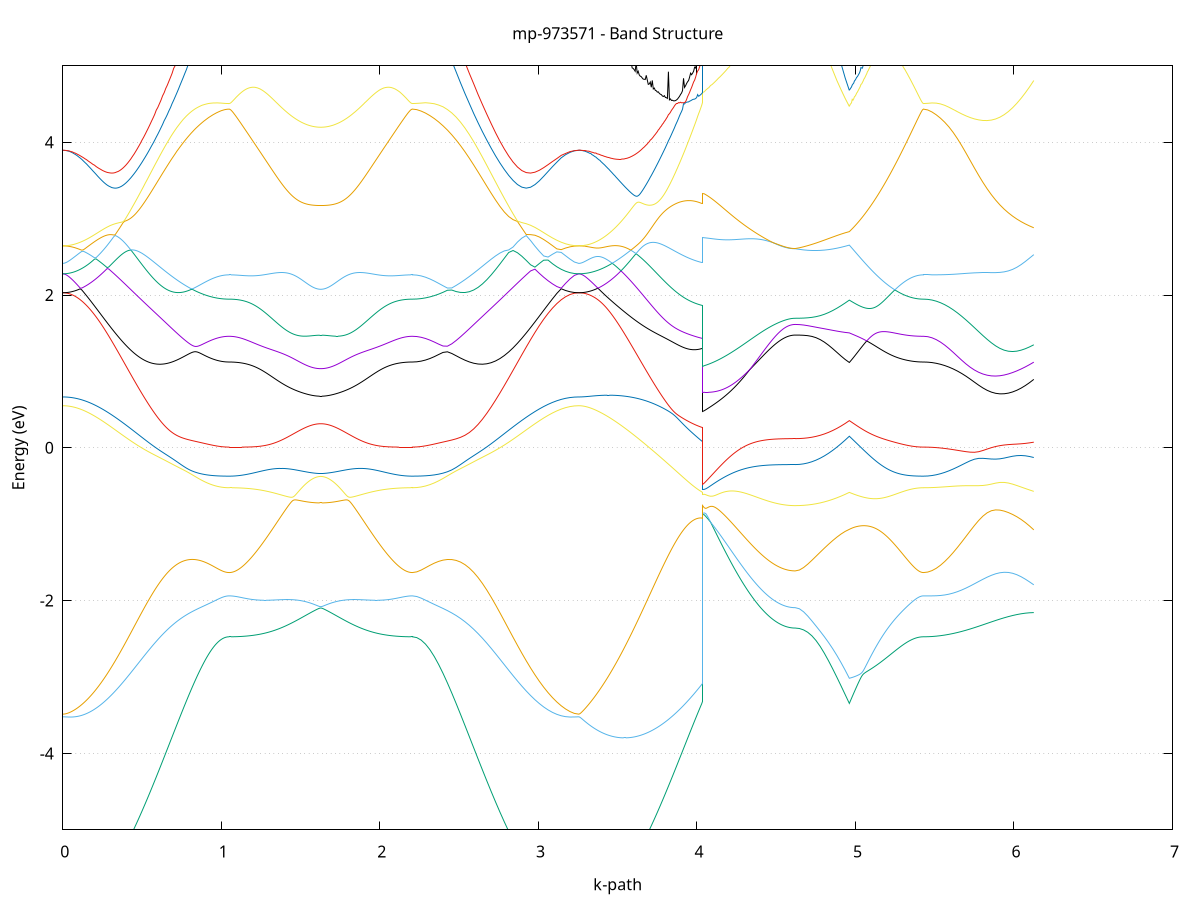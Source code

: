 set title 'mp-973571 - Band Structure'
set xlabel 'k-path'
set ylabel 'Energy (eV)'
set grid y
set yrange [-5:5]
set terminal png size 800,600
set output 'mp-973571_bands_gnuplot.png'
plot '-' using 1:2 with lines notitle, '-' using 1:2 with lines notitle, '-' using 1:2 with lines notitle, '-' using 1:2 with lines notitle, '-' using 1:2 with lines notitle, '-' using 1:2 with lines notitle, '-' using 1:2 with lines notitle, '-' using 1:2 with lines notitle, '-' using 1:2 with lines notitle, '-' using 1:2 with lines notitle, '-' using 1:2 with lines notitle, '-' using 1:2 with lines notitle, '-' using 1:2 with lines notitle, '-' using 1:2 with lines notitle, '-' using 1:2 with lines notitle, '-' using 1:2 with lines notitle, '-' using 1:2 with lines notitle, '-' using 1:2 with lines notitle, '-' using 1:2 with lines notitle, '-' using 1:2 with lines notitle, '-' using 1:2 with lines notitle, '-' using 1:2 with lines notitle, '-' using 1:2 with lines notitle, '-' using 1:2 with lines notitle
0.000000 -26.841009
0.009992 -26.841009
0.019985 -26.841109
0.029977 -26.841109
0.039969 -26.841209
0.049962 -26.841309
0.059954 -26.841509
0.069946 -26.841609
0.079939 -26.841709
0.089931 -26.841909
0.099923 -26.842009
0.109916 -26.842209
0.119908 -26.842309
0.129900 -26.842509
0.139893 -26.842609
0.149885 -26.842709
0.159877 -26.842709
0.169870 -26.842809
0.179862 -26.842909
0.189854 -26.842909
0.199847 -26.842909
0.209839 -26.842809
0.219832 -26.842809
0.229824 -26.842709
0.239816 -26.842609
0.249809 -26.842509
0.259801 -26.842409
0.269793 -26.842209
0.279786 -26.842109
0.289778 -26.841909
0.299770 -26.841609
0.309763 -26.841409
0.319755 -26.841209
0.329747 -26.840909
0.339740 -26.840709
0.349732 -26.840409
0.359724 -26.840109
0.369717 -26.839809
0.379709 -26.839609
0.389701 -26.839309
0.399694 -26.839009
0.409686 -26.838809
0.419678 -26.838509
0.429671 -26.838309
0.439663 -26.838109
0.449655 -26.838009
0.459648 -26.837809
0.469640 -26.837809
0.479632 -26.837709
0.489625 -26.837709
0.499617 -26.837809
0.509609 -26.838009
0.519602 -26.838209
0.529594 -26.838509
0.539586 -26.838809
0.549579 -26.839309
0.559571 -26.839909
0.569563 -26.840609
0.579556 -26.841309
0.589548 -26.842309
0.599540 -26.843309
0.609533 -26.844409
0.619525 -26.845709
0.629518 -26.847109
0.639510 -26.848709
0.649502 -26.850409
0.659495 -26.852209
0.669487 -26.854209
0.679479 -26.856309
0.689472 -26.858609
0.699464 -26.861009
0.709456 -26.863609
0.719449 -26.866209
0.729441 -26.868809
0.739433 -26.871509
0.749426 -26.874209
0.759418 -26.876809
0.769410 -26.879509
0.779403 -26.882109
0.789395 -26.884709
0.799387 -26.887209
0.809380 -26.889609
0.819372 -26.892009
0.829364 -26.894409
0.839357 -26.896609
0.849349 -26.898809
0.859341 -26.900909
0.869334 -26.902909
0.879326 -26.904809
0.889318 -26.906609
0.899311 -26.908409
0.909303 -26.910009
0.919295 -26.911509
0.929288 -26.913009
0.939280 -26.914309
0.949272 -26.915509
0.959265 -26.916609
0.969257 -26.917609
0.979249 -26.918509
0.989242 -26.919209
0.999234 -26.919909
1.009226 -26.920409
1.019219 -26.920809
1.029211 -26.921109
1.039204 -26.921309
1.049196 -26.921309
1.049196 -26.921309
1.055566 -26.921309
1.061936 -26.921309
1.068307 -26.921209
1.074677 -26.921109
1.081047 -26.920909
1.087418 -26.920809
1.093788 -26.920609
1.100158 -26.920309
1.106528 -26.920009
1.112899 -26.919709
1.119269 -26.919409
1.125639 -26.919109
1.132010 -26.918709
1.138380 -26.918309
1.144750 -26.917909
1.151120 -26.917509
1.157491 -26.917009
1.163861 -26.916509
1.170231 -26.916009
1.176601 -26.915509
1.182972 -26.915009
1.189342 -26.914409
1.195712 -26.913909
1.202083 -26.913309
1.208453 -26.912709
1.214823 -26.912109
1.221193 -26.911509
1.227564 -26.910809
1.233934 -26.910209
1.240304 -26.909509
1.246675 -26.908809
1.253045 -26.908109
1.259415 -26.907409
1.265785 -26.906709
1.272156 -26.905909
1.278526 -26.905109
1.284896 -26.904309
1.291267 -26.903509
1.297637 -26.902709
1.304007 -26.901909
1.310377 -26.901109
1.316748 -26.900209
1.323118 -26.899309
1.329488 -26.898509
1.335858 -26.897609
1.342229 -26.896609
1.348599 -26.895709
1.354969 -26.894809
1.361340 -26.893909
1.367710 -26.892909
1.374080 -26.892009
1.380450 -26.891009
1.386821 -26.890009
1.393191 -26.889009
1.399561 -26.888109
1.405932 -26.887109
1.412302 -26.886109
1.418672 -26.885109
1.425042 -26.884109
1.431413 -26.883109
1.437783 -26.882109
1.444153 -26.881109
1.450524 -26.880109
1.456894 -26.879109
1.456894 -26.879109
1.463290 -26.878109
1.469687 -26.877109
1.476084 -26.876209
1.482480 -26.875209
1.488877 -26.874309
1.495274 -26.873309
1.501670 -26.872409
1.508067 -26.871509
1.514464 -26.870709
1.520860 -26.869809
1.527257 -26.869009
1.533654 -26.868209
1.540050 -26.867409
1.546447 -26.866709
1.552844 -26.866009
1.559240 -26.865409
1.565637 -26.864809
1.572034 -26.864209
1.578430 -26.863709
1.584827 -26.863309
1.591224 -26.862909
1.597620 -26.862609
1.604017 -26.862309
1.610414 -26.862109
1.616810 -26.861909
1.623207 -26.861909
1.629604 -26.861909
1.636000 -26.861909
1.642397 -26.862009
1.648794 -26.862209
1.655190 -26.862509
1.661587 -26.862809
1.667984 -26.863209
1.674380 -26.863609
1.680777 -26.864109
1.687174 -26.864609
1.693570 -26.865209
1.699967 -26.865909
1.706363 -26.866509
1.712760 -26.867209
1.719157 -26.868009
1.725553 -26.868809
1.731950 -26.869609
1.738347 -26.870409
1.744743 -26.871309
1.751140 -26.872209
1.757537 -26.873109
1.763933 -26.874009
1.770330 -26.875009
1.776727 -26.875909
1.783123 -26.876909
1.789520 -26.877909
1.795917 -26.878809
1.802313 -26.879809
1.808710 -26.880809
1.815107 -26.881809
1.821503 -26.882809
1.827900 -26.883809
1.834297 -26.884809
1.840693 -26.885809
1.847090 -26.886809
1.853487 -26.887809
1.859883 -26.888809
1.866280 -26.889809
1.872677 -26.890809
1.879073 -26.891809
1.885470 -26.892709
1.891867 -26.893709
1.898263 -26.894609
1.904660 -26.895509
1.911057 -26.896509
1.917453 -26.897409
1.923850 -26.898309
1.930246 -26.899209
1.936643 -26.900109
1.943040 -26.900909
1.949436 -26.901809
1.955833 -26.902609
1.962230 -26.903409
1.968626 -26.904209
1.975023 -26.905009
1.981420 -26.905809
1.987816 -26.906609
1.994213 -26.907309
2.000610 -26.908009
2.007006 -26.908709
2.013403 -26.909409
2.019800 -26.910109
2.026196 -26.910809
2.032593 -26.911409
2.038990 -26.912009
2.045386 -26.912709
2.051783 -26.913309
2.058180 -26.913809
2.064576 -26.914409
2.070973 -26.914909
2.077370 -26.915509
2.083766 -26.916009
2.090163 -26.916509
2.096560 -26.917009
2.102956 -26.917409
2.109353 -26.917909
2.115750 -26.918309
2.122146 -26.918709
2.128543 -26.919109
2.134940 -26.919409
2.141336 -26.919709
2.147733 -26.920009
2.154130 -26.920309
2.160526 -26.920509
2.166923 -26.920809
2.173319 -26.920909
2.179716 -26.921109
2.186113 -26.921209
2.192509 -26.921309
2.198906 -26.921309
2.205303 -26.921409
2.205303 -26.921409
2.232913 -26.920909
2.260524 -26.919509
2.288134 -26.917309
2.315744 -26.914209
2.343355 -26.910309
2.370965 -26.905609
2.398576 -26.900209
2.426186 -26.894109
2.453797 -26.887509
2.481407 -26.880509
2.509017 -26.873109
2.536628 -26.865709
2.564238 -26.858809
2.591849 -26.852809
2.619459 -26.848009
2.647070 -26.844209
2.674680 -26.841409
2.702290 -26.839509
2.729901 -26.838309
2.757511 -26.837809
2.785122 -26.837809
2.812732 -26.838109
2.840343 -26.838709
2.867953 -26.839409
2.895563 -26.840109
2.923174 -26.840909
2.950784 -26.841609
2.978395 -26.842109
3.006005 -26.842509
3.033616 -26.842809
3.061226 -26.842909
3.088836 -26.842809
3.116447 -26.842609
3.144057 -26.842209
3.171668 -26.841809
3.199278 -26.841409
3.226889 -26.841109
3.254499 -26.841009
3.254499 -26.841009
3.260856 -26.841109
3.267213 -26.841509
3.273570 -26.842209
3.279927 -26.843009
3.286284 -26.844009
3.292641 -26.845109
3.298997 -26.846209
3.305354 -26.847409
3.311711 -26.848709
3.318068 -26.849909
3.324425 -26.851209
3.330782 -26.852509
3.337139 -26.853809
3.343496 -26.855109
3.349853 -26.856309
3.356210 -26.857609
3.362567 -26.858809
3.368924 -26.860009
3.375281 -26.861209
3.381638 -26.862409
3.387995 -26.863509
3.394351 -26.864609
3.400708 -26.865709
3.407065 -26.866809
3.413422 -26.867909
3.419779 -26.868909
3.426136 -26.869909
3.432493 -26.870809
3.438850 -26.871709
3.445207 -26.872609
3.451564 -26.873509
3.457921 -26.874309
3.464278 -26.875109
3.470635 -26.875909
3.476992 -26.876609
3.483348 -26.877309
3.489705 -26.878009
3.496062 -26.878609
3.502419 -26.879209
3.508776 -26.879809
3.515133 -26.880309
3.521490 -26.880809
3.527847 -26.881209
3.534204 -26.881609
3.540561 -26.882009
3.546918 -26.882409
3.553275 -26.882709
3.559632 -26.882909
3.565989 -26.883209
3.572345 -26.883409
3.578702 -26.883509
3.585059 -26.883609
3.591416 -26.883709
3.597773 -26.883709
3.604130 -26.883809
3.610487 -26.883709
3.616844 -26.883709
3.623201 -26.883509
3.629558 -26.883409
3.635915 -26.883209
3.642272 -26.883009
3.648629 -26.882709
3.654986 -26.882409
3.661343 -26.882109
3.667699 -26.881709
3.674056 -26.881309
3.680413 -26.880909
3.686770 -26.880409
3.693127 -26.879909
3.699484 -26.879309
3.705841 -26.878809
3.712198 -26.878109
3.718555 -26.877509
3.724912 -26.876809
3.731269 -26.876109
3.737626 -26.875309
3.743983 -26.874509
3.750340 -26.873709
3.756696 -26.872809
3.763053 -26.871909
3.769410 -26.871009
3.775767 -26.870009
3.782124 -26.869009
3.788481 -26.868009
3.794838 -26.867009
3.801195 -26.865909
3.807552 -26.864809
3.813909 -26.863709
3.820266 -26.862509
3.826623 -26.861409
3.832980 -26.860209
3.839337 -26.858909
3.845694 -26.857709
3.852050 -26.856509
3.858407 -26.855209
3.864764 -26.853909
3.871121 -26.852609
3.877478 -26.851309
3.883835 -26.850009
3.890192 -26.848709
3.896549 -26.847409
3.902906 -26.846109
3.909263 -26.844809
3.915620 -26.843509
3.921977 -26.842309
3.928334 -26.841109
3.934691 -26.839909
3.941047 -26.838909
3.947404 -26.837909
3.953761 -26.837109
3.960118 -26.836409
3.966475 -26.836009
3.972832 -26.835809
3.979189 -26.835909
3.985546 -26.836409
3.991903 -26.837309
3.998260 -26.838709
4.004617 -26.840409
4.010974 -26.842409
4.017331 -26.844709
4.023688 -26.847109
4.030044 -26.849709
4.036401 -26.852309
4.036401 -26.846209
4.046300 -26.848509
4.056198 -26.850909
4.066096 -26.853409
4.075994 -26.856009
4.085892 -26.858609
4.095790 -26.861309
4.105688 -26.864009
4.115586 -26.866709
4.125485 -26.869509
4.135383 -26.872209
4.145281 -26.874909
4.155179 -26.877609
4.165077 -26.880309
4.174975 -26.883009
4.184873 -26.885709
4.194772 -26.888309
4.204670 -26.890909
4.214568 -26.893509
4.224466 -26.896009
4.234364 -26.898509
4.244262 -26.900909
4.254160 -26.903309
4.264058 -26.905709
4.273957 -26.908009
4.283855 -26.910309
4.293753 -26.912509
4.303651 -26.914609
4.313549 -26.916709
4.323447 -26.918809
4.333345 -26.920809
4.343243 -26.922709
4.353142 -26.924609
4.363040 -26.926409
4.372938 -26.928209
4.382836 -26.929909
4.392734 -26.931509
4.402632 -26.933109
4.412530 -26.934609
4.422429 -26.936109
4.432327 -26.937509
4.442225 -26.938809
4.452123 -26.940009
4.462021 -26.941209
4.471919 -26.942309
4.481817 -26.943409
4.491715 -26.944309
4.501614 -26.945209
4.511512 -26.946109
4.521410 -26.946809
4.531308 -26.947509
4.541206 -26.948109
4.551104 -26.948709
4.561002 -26.949209
4.570900 -26.949609
4.580799 -26.949909
4.590697 -26.950109
4.600595 -26.950309
4.610493 -26.950409
4.620391 -26.950509
4.620391 -26.950509
4.646628 -26.949909
4.672864 -26.948309
4.699100 -26.945709
4.725337 -26.942009
4.751573 -26.937309
4.777810 -26.931609
4.804046 -26.925109
4.830283 -26.917609
4.856519 -26.909309
4.882756 -26.900409
4.908992 -26.890809
4.935228 -26.881009
4.961465 -26.871309
4.961465 -26.871309
4.966054 -26.872009
4.970642 -26.872609
4.975231 -26.873409
4.979820 -26.874109
4.984409 -26.874809
4.988997 -26.875609
4.993586 -26.876309
4.998175 -26.877109
5.002763 -26.877809
5.007352 -26.878609
5.011941 -26.879309
5.016530 -26.880109
5.021118 -26.880909
5.025707 -26.881609
5.030296 -26.882409
5.034885 -26.883209
5.039473 -26.883909
5.044062 -26.884709
5.048651 -26.885409
5.053240 -26.886209
5.057828 -26.887009
5.062417 -26.887709
5.067006 -26.888509
5.071595 -26.889209
5.076183 -26.889909
5.080772 -26.890709
5.085361 -26.891409
5.089949 -26.892109
5.094538 -26.892809
5.099127 -26.893509
5.103716 -26.894209
5.108304 -26.894909
5.112893 -26.895609
5.117482 -26.896309
5.122071 -26.896909
5.126659 -26.897609
5.131248 -26.898209
5.135837 -26.898909
5.140426 -26.899509
5.145014 -26.900109
5.149603 -26.900709
5.154192 -26.901309
5.158781 -26.901909
5.163369 -26.902509
5.167958 -26.903109
5.172547 -26.903709
5.177135 -26.904209
5.181724 -26.904809
5.186313 -26.905309
5.190902 -26.905909
5.195490 -26.906409
5.200079 -26.906909
5.204668 -26.907409
5.209257 -26.907909
5.213845 -26.908409
5.218434 -26.908809
5.223023 -26.909309
5.227612 -26.909709
5.232200 -26.910209
5.236789 -26.910609
5.241378 -26.911009
5.245967 -26.911409
5.250555 -26.911809
5.255144 -26.912209
5.259733 -26.912609
5.264321 -26.913009
5.268910 -26.913409
5.273499 -26.913709
5.278088 -26.914109
5.282676 -26.914409
5.287265 -26.914709
5.291854 -26.915109
5.296443 -26.915409
5.301031 -26.915709
5.305620 -26.916009
5.310209 -26.916309
5.314798 -26.916609
5.319386 -26.916909
5.323975 -26.917109
5.328564 -26.917409
5.333153 -26.917709
5.337741 -26.918009
5.342330 -26.918209
5.346919 -26.918509
5.351508 -26.918709
5.356096 -26.919009
5.360685 -26.919209
5.365274 -26.919509
5.369862 -26.919709
5.374451 -26.919909
5.379040 -26.920109
5.383629 -26.920309
5.388217 -26.920509
5.392806 -26.920709
5.397395 -26.920809
5.401984 -26.921009
5.406572 -26.921109
5.411161 -26.921209
5.415750 -26.921309
5.420339 -26.921309
5.424927 -26.921309
5.429516 -26.921409
5.429516 -26.921309
5.456268 -26.921009
5.483021 -26.920209
5.509773 -26.918709
5.536526 -26.916709
5.563278 -26.914109
5.590030 -26.911009
5.616783 -26.907609
5.643535 -26.903709
5.670287 -26.899509
5.697040 -26.895209
5.723792 -26.890709
5.750544 -26.886309
5.777297 -26.882009
5.804049 -26.878209
5.830801 -26.874909
5.857554 -26.872309
5.884306 -26.870809
5.911059 -26.870509
5.937811 -26.871409
5.964563 -26.873509
5.991316 -26.876809
6.018068 -26.881009
6.044820 -26.886009
6.071573 -26.891509
6.098325 -26.897309
6.125077 -26.903309
e
0.000000 -26.822109
0.009992 -26.822109
0.019985 -26.821909
0.029977 -26.821709
0.039969 -26.821509
0.049962 -26.821109
0.059954 -26.820709
0.069946 -26.820209
0.079939 -26.819709
0.089931 -26.819109
0.099923 -26.818509
0.109916 -26.817809
0.119908 -26.817109
0.129900 -26.816409
0.139893 -26.815609
0.149885 -26.814809
0.159877 -26.814009
0.169870 -26.813209
0.179862 -26.812409
0.189854 -26.811609
0.199847 -26.810809
0.209839 -26.810009
0.219832 -26.809209
0.229824 -26.808509
0.239816 -26.807709
0.249809 -26.807009
0.259801 -26.806309
0.269793 -26.805609
0.279786 -26.805009
0.289778 -26.804409
0.299770 -26.803809
0.309763 -26.803409
0.319755 -26.802909
0.329747 -26.802609
0.339740 -26.802309
0.349732 -26.802109
0.359724 -26.801909
0.369717 -26.801909
0.379709 -26.801909
0.389701 -26.802109
0.399694 -26.802309
0.409686 -26.802609
0.419678 -26.803109
0.429671 -26.803609
0.439663 -26.804309
0.449655 -26.805109
0.459648 -26.806009
0.469640 -26.807109
0.479632 -26.808309
0.489625 -26.809609
0.499617 -26.811009
0.509609 -26.812509
0.519602 -26.814209
0.529594 -26.816009
0.539586 -26.817809
0.549579 -26.819809
0.559571 -26.822009
0.569563 -26.824209
0.579556 -26.826409
0.589548 -26.828809
0.599540 -26.831309
0.609533 -26.833809
0.619525 -26.836309
0.629518 -26.839009
0.639510 -26.841609
0.649502 -26.844309
0.659495 -26.846909
0.669487 -26.849609
0.679479 -26.852209
0.689472 -26.854809
0.699464 -26.857309
0.709456 -26.859809
0.719449 -26.862309
0.729441 -26.864809
0.739433 -26.867309
0.749426 -26.869709
0.759418 -26.872209
0.769410 -26.874709
0.779403 -26.877209
0.789395 -26.879609
0.799387 -26.882009
0.809380 -26.884409
0.819372 -26.886809
0.829364 -26.889109
0.839357 -26.891409
0.849349 -26.893609
0.859341 -26.895709
0.869334 -26.897809
0.879326 -26.899809
0.889318 -26.901709
0.899311 -26.903509
0.909303 -26.905209
0.919295 -26.906809
0.929288 -26.908409
0.939280 -26.909809
0.949272 -26.911109
0.959265 -26.912209
0.969257 -26.913309
0.979249 -26.914209
0.989242 -26.915109
0.999234 -26.915809
1.009226 -26.916309
1.019219 -26.916809
1.029211 -26.917109
1.039204 -26.917309
1.049196 -26.917409
1.049196 -26.917409
1.055566 -26.917409
1.061936 -26.917309
1.068307 -26.917209
1.074677 -26.917109
1.081047 -26.917009
1.087418 -26.916809
1.093788 -26.916609
1.100158 -26.916409
1.106528 -26.916109
1.112899 -26.915809
1.119269 -26.915509
1.125639 -26.915109
1.132010 -26.914709
1.138380 -26.914209
1.144750 -26.913809
1.151120 -26.913209
1.157491 -26.912709
1.163861 -26.912109
1.170231 -26.911409
1.176601 -26.910709
1.182972 -26.910009
1.189342 -26.909209
1.195712 -26.908409
1.202083 -26.907609
1.208453 -26.906709
1.214823 -26.905809
1.221193 -26.904809
1.227564 -26.903809
1.233934 -26.902809
1.240304 -26.901809
1.246675 -26.900709
1.253045 -26.899509
1.259415 -26.898409
1.265785 -26.897209
1.272156 -26.896009
1.278526 -26.894809
1.284896 -26.893509
1.291267 -26.892209
1.297637 -26.890909
1.304007 -26.889609
1.310377 -26.888209
1.316748 -26.886909
1.323118 -26.885509
1.329488 -26.884109
1.335858 -26.882709
1.342229 -26.881209
1.348599 -26.879809
1.354969 -26.878409
1.361340 -26.876909
1.367710 -26.875409
1.374080 -26.874009
1.380450 -26.872509
1.386821 -26.871009
1.393191 -26.869609
1.399561 -26.868109
1.405932 -26.866609
1.412302 -26.865209
1.418672 -26.863709
1.425042 -26.862309
1.431413 -26.860909
1.437783 -26.859509
1.444153 -26.858109
1.450524 -26.856809
1.456894 -26.855509
1.456894 -26.855509
1.463290 -26.854209
1.469687 -26.852909
1.476084 -26.851709
1.482480 -26.850509
1.488877 -26.849309
1.495274 -26.848209
1.501670 -26.847209
1.508067 -26.846209
1.514464 -26.845209
1.520860 -26.844309
1.527257 -26.843509
1.533654 -26.842709
1.540050 -26.842009
1.546447 -26.841309
1.552844 -26.840709
1.559240 -26.840109
1.565637 -26.839609
1.572034 -26.839209
1.578430 -26.838809
1.584827 -26.838509
1.591224 -26.838209
1.597620 -26.837909
1.604017 -26.837809
1.610414 -26.837609
1.616810 -26.837509
1.623207 -26.837509
1.629604 -26.837509
1.636000 -26.837509
1.642397 -26.837609
1.648794 -26.837709
1.655190 -26.837909
1.661587 -26.838109
1.667984 -26.838409
1.674380 -26.838709
1.680777 -26.839109
1.687174 -26.839509
1.693570 -26.840009
1.699967 -26.840509
1.706363 -26.841109
1.712760 -26.841809
1.719157 -26.842509
1.725553 -26.843309
1.731950 -26.844109
1.738347 -26.845009
1.744743 -26.845909
1.751140 -26.846909
1.757537 -26.848009
1.763933 -26.849109
1.770330 -26.850209
1.776727 -26.851409
1.783123 -26.852609
1.789520 -26.853809
1.795917 -26.855109
1.802313 -26.856409
1.808710 -26.857809
1.815107 -26.859209
1.821503 -26.860509
1.827900 -26.862009
1.834297 -26.863409
1.840693 -26.864809
1.847090 -26.866309
1.853487 -26.867809
1.859883 -26.869209
1.866280 -26.870709
1.872677 -26.872209
1.879073 -26.873709
1.885470 -26.875109
1.891867 -26.876609
1.898263 -26.878109
1.904660 -26.879509
1.911057 -26.881009
1.917453 -26.882409
1.923850 -26.883809
1.930246 -26.885209
1.936643 -26.886609
1.943040 -26.888009
1.949436 -26.889409
1.955833 -26.890709
1.962230 -26.892009
1.968626 -26.893309
1.975023 -26.894609
1.981420 -26.895809
1.987816 -26.897009
1.994213 -26.898209
2.000610 -26.899409
2.007006 -26.900509
2.013403 -26.901609
2.019800 -26.902709
2.026196 -26.903709
2.032593 -26.904709
2.038990 -26.905709
2.045386 -26.906609
2.051783 -26.907509
2.058180 -26.908409
2.064576 -26.909209
2.070973 -26.909909
2.077370 -26.910709
2.083766 -26.911409
2.090163 -26.912009
2.096560 -26.912609
2.102956 -26.913209
2.109353 -26.913709
2.115750 -26.914209
2.122146 -26.914709
2.128543 -26.915109
2.134940 -26.915509
2.141336 -26.915809
2.147733 -26.916109
2.154130 -26.916409
2.160526 -26.916609
2.166923 -26.916809
2.173319 -26.917009
2.179716 -26.917109
2.186113 -26.917209
2.192509 -26.917309
2.198906 -26.917409
2.205303 -26.917409
2.205303 -26.917409
2.232913 -26.916909
2.260524 -26.915409
2.288134 -26.913009
2.315744 -26.909709
2.343355 -26.905509
2.370965 -26.900609
2.398576 -26.895009
2.426186 -26.888909
2.453797 -26.882409
2.481407 -26.875609
2.509017 -26.868809
2.536628 -26.861909
2.564238 -26.855009
2.591849 -26.847809
2.619459 -26.840409
2.647070 -26.833209
2.674680 -26.826509
2.702290 -26.820409
2.729901 -26.815109
2.757511 -26.810609
2.785122 -26.807109
2.812732 -26.804509
2.840343 -26.802809
2.867953 -26.802009
2.895563 -26.801909
2.923174 -26.802509
2.950784 -26.803609
2.978395 -26.805209
3.006005 -26.807109
3.033616 -26.809109
3.061226 -26.811309
3.088836 -26.813609
3.116447 -26.815809
3.144057 -26.817809
3.171668 -26.819509
3.199278 -26.820909
3.226889 -26.821809
3.254499 -26.822109
3.254499 -26.822109
3.260856 -26.821909
3.267213 -26.821509
3.273570 -26.820809
3.279927 -26.819809
3.286284 -26.818709
3.292641 -26.817409
3.298997 -26.816109
3.305354 -26.814609
3.311711 -26.813109
3.318068 -26.811509
3.324425 -26.809909
3.330782 -26.808309
3.337139 -26.806609
3.343496 -26.804909
3.349853 -26.803209
3.356210 -26.801409
3.362567 -26.799709
3.368924 -26.797909
3.375281 -26.796209
3.381638 -26.794409
3.387995 -26.792609
3.394351 -26.790909
3.400708 -26.789109
3.407065 -26.787309
3.413422 -26.785609
3.419779 -26.783809
3.426136 -26.782109
3.432493 -26.780309
3.438850 -26.778609
3.445207 -26.776909
3.451564 -26.775209
3.457921 -26.773509
3.464278 -26.771809
3.470635 -26.770209
3.476992 -26.768609
3.483348 -26.767009
3.489705 -26.765409
3.496062 -26.763809
3.502419 -26.762309
3.508776 -26.760809
3.515133 -26.759309
3.521490 -26.757909
3.527847 -26.756509
3.534204 -26.755109
3.540561 -26.753809
3.546918 -26.752509
3.553275 -26.751309
3.559632 -26.750109
3.565989 -26.748909
3.572345 -26.747809
3.578702 -26.746709
3.585059 -26.745709
3.591416 -26.744809
3.597773 -26.743809
3.604130 -26.743009
3.610487 -26.742209
3.616844 -26.741509
3.623201 -26.740809
3.629558 -26.740109
3.635915 -26.739609
3.642272 -26.739109
3.648629 -26.738709
3.654986 -26.738309
3.661343 -26.738009
3.667699 -26.737809
3.674056 -26.737609
3.680413 -26.737509
3.686770 -26.737509
3.693127 -26.737509
3.699484 -26.737609
3.705841 -26.737809
3.712198 -26.738009
3.718555 -26.738409
3.724912 -26.738709
3.731269 -26.739209
3.737626 -26.739709
3.743983 -26.740309
3.750340 -26.741009
3.756696 -26.741709
3.763053 -26.742509
3.769410 -26.743309
3.775767 -26.744209
3.782124 -26.745209
3.788481 -26.746309
3.794838 -26.747409
3.801195 -26.748509
3.807552 -26.749809
3.813909 -26.751109
3.820266 -26.752409
3.826623 -26.753909
3.832980 -26.755409
3.839337 -26.757009
3.845694 -26.758609
3.852050 -26.760409
3.858407 -26.762309
3.864764 -26.764209
3.871121 -26.766309
3.877478 -26.768509
3.883835 -26.770909
3.890192 -26.773409
3.896549 -26.775909
3.902906 -26.778609
3.909263 -26.781409
3.915620 -26.784309
3.921977 -26.787209
3.928334 -26.790109
3.934691 -26.793009
3.941047 -26.796009
3.947404 -26.798809
3.953761 -26.801609
3.960118 -26.804309
3.966475 -26.806809
3.972832 -26.809209
3.979189 -26.811309
3.985546 -26.813109
3.991903 -26.814609
3.998260 -26.815709
4.004617 -26.816709
4.010974 -26.817509
4.017331 -26.818109
4.023688 -26.818809
4.030044 -26.819509
4.036401 -26.820209
4.036401 -26.834309
4.046300 -26.832609
4.056198 -26.831109
4.066096 -26.829809
4.075994 -26.828509
4.085892 -26.827409
4.095790 -26.826509
4.105688 -26.825809
4.115586 -26.825309
4.125485 -26.824909
4.135383 -26.824809
4.145281 -26.824809
4.155179 -26.825009
4.165077 -26.825409
4.174975 -26.826009
4.184873 -26.826709
4.194772 -26.827609
4.204670 -26.828509
4.214568 -26.829609
4.224466 -26.830809
4.234364 -26.832009
4.244262 -26.833309
4.254160 -26.834609
4.264058 -26.836009
4.273957 -26.837409
4.283855 -26.838809
4.293753 -26.840209
4.303651 -26.841609
4.313549 -26.843009
4.323447 -26.844509
4.333345 -26.845909
4.343243 -26.847209
4.353142 -26.848609
4.363040 -26.849909
4.372938 -26.851309
4.382836 -26.852509
4.392734 -26.853809
4.402632 -26.855009
4.412530 -26.856109
4.422429 -26.857209
4.432327 -26.858309
4.442225 -26.859409
4.452123 -26.860309
4.462021 -26.861309
4.471919 -26.862209
4.481817 -26.863009
4.491715 -26.863809
4.501614 -26.864509
4.511512 -26.865209
4.521410 -26.865809
4.531308 -26.866309
4.541206 -26.866809
4.551104 -26.867309
4.561002 -26.867709
4.570900 -26.868009
4.580799 -26.868309
4.590697 -26.868509
4.600595 -26.868609
4.610493 -26.868709
4.620391 -26.868709
4.620391 -26.868709
4.646628 -26.868209
4.672864 -26.866709
4.699100 -26.864109
4.725337 -26.860509
4.751573 -26.855909
4.777810 -26.850509
4.804046 -26.844109
4.830283 -26.837009
4.856519 -26.829509
4.882756 -26.822009
4.908992 -26.815909
4.935228 -26.812209
4.961465 -26.810609
4.961465 -26.810609
4.966054 -26.809909
4.970642 -26.809109
4.975231 -26.808409
4.979820 -26.807609
4.984409 -26.807009
4.988997 -26.806409
4.993586 -26.806009
4.998175 -26.806209
5.002763 -26.807109
5.007352 -26.808509
5.011941 -26.810309
5.016530 -26.812209
5.021118 -26.814209
5.025707 -26.816309
5.030296 -26.818309
5.034885 -26.820409
5.039473 -26.822409
5.044062 -26.824409
5.048651 -26.826509
5.053240 -26.828509
5.057828 -26.830509
5.062417 -26.832509
5.067006 -26.834509
5.071595 -26.836509
5.076183 -26.838409
5.080772 -26.840309
5.085361 -26.842309
5.089949 -26.844209
5.094538 -26.846009
5.099127 -26.847909
5.103716 -26.849809
5.108304 -26.851609
5.112893 -26.853409
5.117482 -26.855209
5.122071 -26.857009
5.126659 -26.858709
5.131248 -26.860509
5.135837 -26.862209
5.140426 -26.863909
5.145014 -26.865509
5.149603 -26.867209
5.154192 -26.868809
5.158781 -26.870409
5.163369 -26.872009
5.167958 -26.873509
5.172547 -26.875109
5.177135 -26.876609
5.181724 -26.878109
5.186313 -26.879509
5.190902 -26.881009
5.195490 -26.882409
5.200079 -26.883809
5.204668 -26.885209
5.209257 -26.886509
5.213845 -26.887809
5.218434 -26.889109
5.223023 -26.890409
5.227612 -26.891609
5.232200 -26.892909
5.236789 -26.894109
5.241378 -26.895209
5.245967 -26.896409
5.250555 -26.897509
5.255144 -26.898509
5.259733 -26.899609
5.264321 -26.900609
5.268910 -26.901609
5.273499 -26.902609
5.278088 -26.903509
5.282676 -26.904509
5.287265 -26.905309
5.291854 -26.906209
5.296443 -26.907009
5.301031 -26.907809
5.305620 -26.908609
5.310209 -26.909309
5.314798 -26.910009
5.319386 -26.910709
5.323975 -26.911309
5.328564 -26.911909
5.333153 -26.912509
5.337741 -26.913009
5.342330 -26.913509
5.346919 -26.913909
5.351508 -26.914409
5.356096 -26.914809
5.360685 -26.915109
5.365274 -26.915409
5.369862 -26.915709
5.374451 -26.916009
5.379040 -26.916209
5.383629 -26.916409
5.388217 -26.916609
5.392806 -26.916809
5.397395 -26.916909
5.401984 -26.917109
5.406572 -26.917109
5.411161 -26.917209
5.415750 -26.917309
5.420339 -26.917309
5.424927 -26.917409
5.429516 -26.917409
5.429516 -26.917409
5.456268 -26.917109
5.483021 -26.916109
5.509773 -26.914609
5.536526 -26.912409
5.563278 -26.909609
5.590030 -26.906309
5.616783 -26.902409
5.643535 -26.898109
5.670287 -26.893209
5.697040 -26.888009
5.723792 -26.882309
5.750544 -26.876409
5.777297 -26.870209
5.804049 -26.863909
5.830801 -26.857509
5.857554 -26.851109
5.884306 -26.844909
5.911059 -26.839009
5.937811 -26.833509
5.964563 -26.828609
5.991316 -26.824609
6.018068 -26.822109
6.044820 -26.822709
6.071573 -26.825909
6.098325 -26.829909
6.125077 -26.834209
e
0.000000 -26.541809
0.009992 -26.541909
0.019985 -26.542109
0.029977 -26.542409
0.039969 -26.542909
0.049962 -26.543609
0.059954 -26.544309
0.069946 -26.545209
0.079939 -26.546309
0.089931 -26.547509
0.099923 -26.548809
0.109916 -26.550209
0.119908 -26.551809
0.129900 -26.553509
0.139893 -26.555309
0.149885 -26.557309
0.159877 -26.559409
0.169870 -26.561609
0.179862 -26.563909
0.189854 -26.566309
0.199847 -26.568909
0.209839 -26.571609
0.219832 -26.574309
0.229824 -26.577209
0.239816 -26.580209
0.249809 -26.583309
0.259801 -26.586509
0.269793 -26.589809
0.279786 -26.593109
0.289778 -26.596609
0.299770 -26.600109
0.309763 -26.603709
0.319755 -26.607409
0.329747 -26.611209
0.339740 -26.615009
0.349732 -26.618909
0.359724 -26.622909
0.369717 -26.626909
0.379709 -26.630909
0.389701 -26.635109
0.399694 -26.639209
0.409686 -26.643409
0.419678 -26.647709
0.429671 -26.652009
0.439663 -26.656309
0.449655 -26.660609
0.459648 -26.664909
0.469640 -26.669309
0.479632 -26.673609
0.489625 -26.678009
0.499617 -26.682409
0.509609 -26.686709
0.519602 -26.691109
0.529594 -26.695409
0.539586 -26.699809
0.549579 -26.704109
0.559571 -26.708409
0.569563 -26.712609
0.579556 -26.716809
0.589548 -26.721009
0.599540 -26.725209
0.609533 -26.729309
0.619525 -26.733409
0.629518 -26.737409
0.639510 -26.741409
0.649502 -26.745409
0.659495 -26.749309
0.669487 -26.753209
0.679479 -26.757009
0.689472 -26.760809
0.699464 -26.764509
0.709456 -26.768209
0.719449 -26.771809
0.729441 -26.775309
0.739433 -26.778809
0.749426 -26.782309
0.759418 -26.785609
0.769410 -26.788909
0.779403 -26.792109
0.789395 -26.795309
0.799387 -26.798309
0.809380 -26.801309
0.819372 -26.804209
0.829364 -26.807009
0.839357 -26.809609
0.849349 -26.812209
0.859341 -26.814709
0.869334 -26.817109
0.879326 -26.819309
0.889318 -26.821509
0.899311 -26.823509
0.909303 -26.825409
0.919295 -26.827209
0.929288 -26.828909
0.939280 -26.830409
0.949272 -26.831809
0.959265 -26.833109
0.969257 -26.834309
0.979249 -26.835309
0.989242 -26.836209
0.999234 -26.836909
1.009226 -26.837609
1.019219 -26.838009
1.029211 -26.838409
1.039204 -26.838609
1.049196 -26.838709
1.049196 -26.838709
1.055566 -26.838609
1.061936 -26.838609
1.068307 -26.838509
1.074677 -26.838409
1.081047 -26.838309
1.087418 -26.838109
1.093788 -26.837909
1.100158 -26.837609
1.106528 -26.837309
1.112899 -26.837009
1.119269 -26.836709
1.125639 -26.836309
1.132010 -26.835909
1.138380 -26.835509
1.144750 -26.835009
1.151120 -26.834509
1.157491 -26.834009
1.163861 -26.833509
1.170231 -26.832909
1.176601 -26.832309
1.182972 -26.831609
1.189342 -26.831009
1.195712 -26.830309
1.202083 -26.829509
1.208453 -26.828809
1.214823 -26.828009
1.221193 -26.827209
1.227564 -26.826409
1.233934 -26.825509
1.240304 -26.824709
1.246675 -26.823809
1.253045 -26.822809
1.259415 -26.821909
1.265785 -26.820909
1.272156 -26.819909
1.278526 -26.818909
1.284896 -26.817909
1.291267 -26.816809
1.297637 -26.815809
1.304007 -26.814709
1.310377 -26.813609
1.316748 -26.812509
1.323118 -26.811409
1.329488 -26.810209
1.335858 -26.809109
1.342229 -26.807909
1.348599 -26.806809
1.354969 -26.805609
1.361340 -26.804409
1.367710 -26.803209
1.374080 -26.802109
1.380450 -26.800909
1.386821 -26.799709
1.393191 -26.798509
1.399561 -26.797309
1.405932 -26.796109
1.412302 -26.794909
1.418672 -26.793809
1.425042 -26.792609
1.431413 -26.791409
1.437783 -26.790309
1.444153 -26.789109
1.450524 -26.788009
1.456894 -26.786909
1.456894 -26.786909
1.463290 -26.785809
1.469687 -26.784809
1.476084 -26.783709
1.482480 -26.782709
1.488877 -26.781709
1.495274 -26.780709
1.501670 -26.779709
1.508067 -26.778809
1.514464 -26.777809
1.520860 -26.776909
1.527257 -26.776109
1.533654 -26.775209
1.540050 -26.774409
1.546447 -26.773609
1.552844 -26.772809
1.559240 -26.772109
1.565637 -26.771409
1.572034 -26.770709
1.578430 -26.770109
1.584827 -26.769509
1.591224 -26.768909
1.597620 -26.768409
1.604017 -26.768009
1.610414 -26.767709
1.616810 -26.767409
1.623207 -26.767309
1.629604 -26.767309
1.636000 -26.767409
1.642397 -26.767609
1.648794 -26.767909
1.655190 -26.768309
1.661587 -26.768809
1.667984 -26.769309
1.674380 -26.769909
1.680777 -26.770509
1.687174 -26.771209
1.693570 -26.771909
1.699967 -26.772609
1.706363 -26.773409
1.712760 -26.774209
1.719157 -26.775009
1.725553 -26.775809
1.731950 -26.776709
1.738347 -26.777609
1.744743 -26.778509
1.751140 -26.779509
1.757537 -26.780409
1.763933 -26.781409
1.770330 -26.782409
1.776727 -26.783409
1.783123 -26.784509
1.789520 -26.785509
1.795917 -26.786609
1.802313 -26.787709
1.808710 -26.788909
1.815107 -26.790009
1.821503 -26.791109
1.827900 -26.792309
1.834297 -26.793509
1.840693 -26.794609
1.847090 -26.795809
1.853487 -26.797009
1.859883 -26.798209
1.866280 -26.799409
1.872677 -26.800609
1.879073 -26.801809
1.885470 -26.803009
1.891867 -26.804209
1.898263 -26.805409
1.904660 -26.806609
1.911057 -26.807709
1.917453 -26.808909
1.923850 -26.810009
1.930246 -26.811209
1.936643 -26.812309
1.943040 -26.813409
1.949436 -26.814509
1.955833 -26.815609
1.962230 -26.816709
1.968626 -26.817709
1.975023 -26.818809
1.981420 -26.819809
1.987816 -26.820809
1.994213 -26.821809
2.000610 -26.822709
2.007006 -26.823609
2.013403 -26.824509
2.019800 -26.825409
2.026196 -26.826309
2.032593 -26.827109
2.038990 -26.827909
2.045386 -26.828709
2.051783 -26.829509
2.058180 -26.830209
2.064576 -26.830909
2.070973 -26.831609
2.077370 -26.832209
2.083766 -26.832809
2.090163 -26.833409
2.096560 -26.834009
2.102956 -26.834509
2.109353 -26.835009
2.115750 -26.835509
2.122146 -26.835909
2.128543 -26.836309
2.134940 -26.836709
2.141336 -26.837009
2.147733 -26.837309
2.154130 -26.837609
2.160526 -26.837909
2.166923 -26.838109
2.173319 -26.838309
2.179716 -26.838409
2.186113 -26.838509
2.192509 -26.838609
2.198906 -26.838609
2.205303 -26.838709
2.205303 -26.838709
2.232913 -26.838109
2.260524 -26.836609
2.288134 -26.834009
2.315744 -26.830409
2.343355 -26.825809
2.370965 -26.820309
2.398576 -26.813909
2.426186 -26.806709
2.453797 -26.798709
2.481407 -26.790109
2.509017 -26.780909
2.536628 -26.771209
2.564238 -26.761109
2.591849 -26.750509
2.619459 -26.739709
2.647070 -26.728409
2.674680 -26.717009
2.702290 -26.705209
2.729901 -26.693309
2.757511 -26.681209
2.785122 -26.669209
2.812732 -26.657209
2.840343 -26.645309
2.867953 -26.633809
2.895563 -26.622609
2.923174 -26.611809
2.950784 -26.601509
2.978395 -26.591909
3.006005 -26.582909
3.033616 -26.574609
3.061226 -26.567209
3.088836 -26.560609
3.116447 -26.555009
3.144057 -26.550309
3.171668 -26.546609
3.199278 -26.544009
3.226889 -26.542309
3.254499 -26.541809
3.254499 -26.541809
3.260856 -26.541809
3.267213 -26.541909
3.273570 -26.542009
3.279927 -26.542209
3.286284 -26.542409
3.292641 -26.542709
3.298997 -26.543009
3.305354 -26.543409
3.311711 -26.543809
3.318068 -26.544309
3.324425 -26.544809
3.330782 -26.545309
3.337139 -26.546009
3.343496 -26.546609
3.349853 -26.547309
3.356210 -26.548109
3.362567 -26.548909
3.368924 -26.549809
3.375281 -26.550709
3.381638 -26.551609
3.387995 -26.552609
3.394351 -26.553709
3.400708 -26.554809
3.407065 -26.556009
3.413422 -26.557209
3.419779 -26.558409
3.426136 -26.559709
3.432493 -26.561109
3.438850 -26.562509
3.445207 -26.563909
3.451564 -26.565409
3.457921 -26.567009
3.464278 -26.568609
3.470635 -26.570209
3.476992 -26.571909
3.483348 -26.573609
3.489705 -26.575409
3.496062 -26.577309
3.502419 -26.579109
3.508776 -26.581109
3.515133 -26.583009
3.521490 -26.585109
3.527847 -26.587209
3.534204 -26.589309
3.540561 -26.591409
3.546918 -26.593709
3.553275 -26.595909
3.559632 -26.598209
3.565989 -26.600609
3.572345 -26.603009
3.578702 -26.605409
3.585059 -26.607909
3.591416 -26.610409
3.597773 -26.613009
3.604130 -26.615609
3.610487 -26.618309
3.616844 -26.621009
3.623201 -26.623709
3.629558 -26.626509
3.635915 -26.629309
3.642272 -26.632109
3.648629 -26.635009
3.654986 -26.638009
3.661343 -26.640909
3.667699 -26.643909
3.674056 -26.647009
3.680413 -26.650009
3.686770 -26.653109
3.693127 -26.656309
3.699484 -26.659409
3.705841 -26.662609
3.712198 -26.665809
3.718555 -26.669109
3.724912 -26.672309
3.731269 -26.675609
3.737626 -26.678909
3.743983 -26.682309
3.750340 -26.685609
3.756696 -26.689009
3.763053 -26.692409
3.769410 -26.695809
3.775767 -26.699109
3.782124 -26.702609
3.788481 -26.706009
3.794838 -26.709409
3.801195 -26.712809
3.807552 -26.716209
3.813909 -26.719609
3.820266 -26.722909
3.826623 -26.726309
3.832980 -26.729609
3.839337 -26.732909
3.845694 -26.736109
3.852050 -26.739209
3.858407 -26.742309
3.864764 -26.745309
3.871121 -26.748209
3.877478 -26.750909
3.883835 -26.753609
3.890192 -26.756109
3.896549 -26.758409
3.902906 -26.760709
3.909263 -26.762809
3.915620 -26.764809
3.921977 -26.766709
3.928334 -26.768509
3.934691 -26.770209
3.941047 -26.771909
3.947404 -26.773509
3.953761 -26.774909
3.960118 -26.776309
3.966475 -26.777609
3.972832 -26.778809
3.979189 -26.779909
3.985546 -26.780909
3.991903 -26.781709
3.998260 -26.782309
4.004617 -26.782809
4.010974 -26.783109
4.017331 -26.783209
4.023688 -26.783209
4.030044 -26.782909
4.036401 -26.782509
4.036401 -26.799709
4.046300 -26.799809
4.056198 -26.799909
4.066096 -26.799909
4.075994 -26.800009
4.085892 -26.800209
4.095790 -26.800409
4.105688 -26.800609
4.115586 -26.801009
4.125485 -26.801409
4.135383 -26.801909
4.145281 -26.802509
4.155179 -26.803209
4.165077 -26.804009
4.174975 -26.804809
4.184873 -26.805709
4.194772 -26.806709
4.204670 -26.807709
4.214568 -26.808809
4.224466 -26.809909
4.234364 -26.811109
4.244262 -26.812309
4.254160 -26.813509
4.264058 -26.814709
4.273957 -26.816009
4.283855 -26.817309
4.293753 -26.818509
4.303651 -26.819809
4.313549 -26.821109
4.323447 -26.822309
4.333345 -26.823609
4.343243 -26.824809
4.353142 -26.826009
4.363040 -26.827209
4.372938 -26.828409
4.382836 -26.829509
4.392734 -26.830609
4.402632 -26.831709
4.412530 -26.832809
4.422429 -26.833809
4.432327 -26.834709
4.442225 -26.835709
4.452123 -26.836509
4.462021 -26.837409
4.471919 -26.838209
4.481817 -26.838909
4.491715 -26.839609
4.501614 -26.840309
4.511512 -26.840909
4.521410 -26.841509
4.531308 -26.842009
4.541206 -26.842409
4.551104 -26.842809
4.561002 -26.843209
4.570900 -26.843509
4.580799 -26.843709
4.590697 -26.843909
4.600595 -26.844009
4.610493 -26.844109
4.620391 -26.844209
4.620391 -26.844209
4.646628 -26.843809
4.672864 -26.842609
4.699100 -26.840609
4.725337 -26.838009
4.751573 -26.834609
4.777810 -26.830709
4.804046 -26.826209
4.830283 -26.821409
4.856519 -26.816209
4.882756 -26.810509
4.908992 -26.803509
4.935228 -26.794709
4.961465 -26.784309
4.961465 -26.784309
4.966054 -26.786609
4.970642 -26.788809
4.975231 -26.791009
4.979820 -26.793109
4.984409 -26.795109
4.988997 -26.797009
4.993586 -26.798709
4.998175 -26.799809
5.002763 -26.800109
5.007352 -26.799909
5.011941 -26.799309
5.016530 -26.798609
5.021118 -26.797809
5.025707 -26.797009
5.030296 -26.796209
5.034885 -26.795409
5.039473 -26.794609
5.044062 -26.793809
5.048651 -26.793209
5.053240 -26.792609
5.057828 -26.792109
5.062417 -26.791709
5.067006 -26.791409
5.071595 -26.791309
5.076183 -26.791309
5.080772 -26.791409
5.085361 -26.791609
5.089949 -26.792009
5.094538 -26.792509
5.099127 -26.793009
5.103716 -26.793609
5.108304 -26.794409
5.112893 -26.795109
5.117482 -26.795909
5.122071 -26.796809
5.126659 -26.797709
5.131248 -26.798609
5.135837 -26.799509
5.140426 -26.800509
5.145014 -26.801509
5.149603 -26.802409
5.154192 -26.803409
5.158781 -26.804409
5.163369 -26.805409
5.167958 -26.806309
5.172547 -26.807309
5.177135 -26.808309
5.181724 -26.809309
5.186313 -26.810209
5.190902 -26.811209
5.195490 -26.812109
5.200079 -26.813109
5.204668 -26.814009
5.209257 -26.814909
5.213845 -26.815809
5.218434 -26.816709
5.223023 -26.817609
5.227612 -26.818409
5.232200 -26.819309
5.236789 -26.820109
5.241378 -26.821009
5.245967 -26.821809
5.250555 -26.822609
5.255144 -26.823309
5.259733 -26.824109
5.264321 -26.824809
5.268910 -26.825609
5.273499 -26.826309
5.278088 -26.827009
5.282676 -26.827609
5.287265 -26.828309
5.291854 -26.828909
5.296443 -26.829609
5.301031 -26.830209
5.305620 -26.830709
5.310209 -26.831309
5.314798 -26.831909
5.319386 -26.832409
5.323975 -26.832909
5.328564 -26.833409
5.333153 -26.833809
5.337741 -26.834309
5.342330 -26.834709
5.346919 -26.835109
5.351508 -26.835509
5.356096 -26.835809
5.360685 -26.836209
5.365274 -26.836509
5.369862 -26.836809
5.374451 -26.837109
5.379040 -26.837309
5.383629 -26.837609
5.388217 -26.837809
5.392806 -26.838009
5.397395 -26.838109
5.401984 -26.838309
5.406572 -26.838409
5.411161 -26.838509
5.415750 -26.838609
5.420339 -26.838609
5.424927 -26.838709
5.429516 -26.838709
5.429516 -26.838709
5.456268 -26.838409
5.483021 -26.837609
5.509773 -26.836209
5.536526 -26.834409
5.563278 -26.832109
5.590030 -26.829409
5.616783 -26.826309
5.643535 -26.822909
5.670287 -26.819309
5.697040 -26.815609
5.723792 -26.811909
5.750544 -26.808509
5.777297 -26.805609
5.804049 -26.803309
5.830801 -26.801909
5.857554 -26.801509
5.884306 -26.802209
5.911059 -26.803709
5.937811 -26.806009
5.964563 -26.808809
5.991316 -26.811809
6.018068 -26.814609
6.044820 -26.815609
6.071573 -26.815209
6.098325 -26.815109
6.125077 -26.815909
e
0.000000 -26.541809
0.009992 -26.541809
0.019985 -26.541909
0.029977 -26.542009
0.039969 -26.542209
0.049962 -26.542409
0.059954 -26.542609
0.069946 -26.542909
0.079939 -26.543209
0.089931 -26.543609
0.099923 -26.544009
0.109916 -26.544409
0.119908 -26.544909
0.129900 -26.545409
0.139893 -26.546009
0.149885 -26.546609
0.159877 -26.547209
0.169870 -26.547909
0.179862 -26.548609
0.189854 -26.549409
0.199847 -26.550209
0.209839 -26.551009
0.219832 -26.551909
0.229824 -26.552809
0.239816 -26.553709
0.249809 -26.554609
0.259801 -26.555609
0.269793 -26.556709
0.279786 -26.557709
0.289778 -26.558809
0.299770 -26.559909
0.309763 -26.561009
0.319755 -26.562209
0.329747 -26.563309
0.339740 -26.564509
0.349732 -26.565709
0.359724 -26.567009
0.369717 -26.568209
0.379709 -26.569509
0.389701 -26.570809
0.399694 -26.572509
0.409686 -26.575309
0.419678 -26.578009
0.429671 -26.580709
0.439663 -26.583509
0.449655 -26.586309
0.459648 -26.589409
0.469640 -26.593009
0.479632 -26.597009
0.489625 -26.601309
0.499617 -26.605609
0.509609 -26.609809
0.519602 -26.614109
0.529594 -26.618309
0.539586 -26.622309
0.549579 -26.626309
0.559571 -26.630109
0.569563 -26.633809
0.579556 -26.637409
0.589548 -26.640809
0.599540 -26.644009
0.609533 -26.647109
0.619525 -26.649909
0.629518 -26.652609
0.639510 -26.655009
0.649502 -26.657309
0.659495 -26.659309
0.669487 -26.661209
0.679479 -26.662809
0.689472 -26.664209
0.699464 -26.665409
0.709456 -26.666509
0.719449 -26.667309
0.729441 -26.667909
0.739433 -26.668409
0.749426 -26.668709
0.759418 -26.668809
0.769410 -26.668709
0.779403 -26.668609
0.789395 -26.668209
0.799387 -26.667809
0.809380 -26.667209
0.819372 -26.666609
0.829364 -26.665809
0.839357 -26.664909
0.849349 -26.664009
0.859341 -26.662909
0.869334 -26.661809
0.879326 -26.660709
0.889318 -26.659409
0.899311 -26.658209
0.909303 -26.656809
0.919295 -26.655509
0.929288 -26.654109
0.939280 -26.652709
0.949272 -26.651309
0.959265 -26.649909
0.969257 -26.648409
0.979249 -26.647009
0.989242 -26.645609
0.999234 -26.644309
1.009226 -26.643009
1.019219 -26.641809
1.029211 -26.640809
1.039204 -26.640109
1.049196 -26.639809
1.049196 -26.639809
1.055566 -26.640209
1.061936 -26.641209
1.068307 -26.642509
1.074677 -26.644009
1.081047 -26.645609
1.087418 -26.647209
1.093788 -26.648909
1.100158 -26.650609
1.106528 -26.652309
1.112899 -26.654109
1.119269 -26.655809
1.125639 -26.657609
1.132010 -26.659409
1.138380 -26.661209
1.144750 -26.663009
1.151120 -26.664809
1.157491 -26.666609
1.163861 -26.668409
1.170231 -26.670209
1.176601 -26.672009
1.182972 -26.673909
1.189342 -26.675709
1.195712 -26.677509
1.202083 -26.679309
1.208453 -26.681109
1.214823 -26.682909
1.221193 -26.684709
1.227564 -26.686409
1.233934 -26.688209
1.240304 -26.690009
1.246675 -26.691809
1.253045 -26.693509
1.259415 -26.695309
1.265785 -26.697009
1.272156 -26.698709
1.278526 -26.700409
1.284896 -26.702109
1.291267 -26.703809
1.297637 -26.705509
1.304007 -26.707209
1.310377 -26.708809
1.316748 -26.710509
1.323118 -26.712109
1.329488 -26.713709
1.335858 -26.715309
1.342229 -26.716809
1.348599 -26.718409
1.354969 -26.719909
1.361340 -26.721409
1.367710 -26.722909
1.374080 -26.724409
1.380450 -26.725809
1.386821 -26.727209
1.393191 -26.728609
1.399561 -26.730009
1.405932 -26.731309
1.412302 -26.732609
1.418672 -26.733909
1.425042 -26.735209
1.431413 -26.736409
1.437783 -26.737609
1.444153 -26.738709
1.450524 -26.739809
1.456894 -26.740909
1.456894 -26.740909
1.463290 -26.742009
1.469687 -26.743009
1.476084 -26.743909
1.482480 -26.744909
1.488877 -26.745809
1.495274 -26.746609
1.501670 -26.747509
1.508067 -26.748309
1.514464 -26.749009
1.520860 -26.749709
1.527257 -26.750409
1.533654 -26.751109
1.540050 -26.751709
1.546447 -26.752309
1.552844 -26.752909
1.559240 -26.753509
1.565637 -26.754009
1.572034 -26.754509
1.578430 -26.755009
1.584827 -26.755509
1.591224 -26.755909
1.597620 -26.756209
1.604017 -26.756609
1.610414 -26.756809
1.616810 -26.757009
1.623207 -26.757109
1.629604 -26.757109
1.636000 -26.757009
1.642397 -26.756909
1.648794 -26.756609
1.655190 -26.756309
1.661587 -26.756009
1.667984 -26.755609
1.674380 -26.755109
1.680777 -26.754709
1.687174 -26.754209
1.693570 -26.753609
1.699967 -26.753109
1.706363 -26.752509
1.712760 -26.751909
1.719157 -26.751309
1.725553 -26.750609
1.731950 -26.749909
1.738347 -26.749209
1.744743 -26.748509
1.751140 -26.747709
1.757537 -26.746909
1.763933 -26.746009
1.770330 -26.745109
1.776727 -26.744209
1.783123 -26.743209
1.789520 -26.742209
1.795917 -26.741209
1.802313 -26.740109
1.808710 -26.739009
1.815107 -26.737909
1.821503 -26.736709
1.827900 -26.735509
1.834297 -26.734209
1.840693 -26.732909
1.847090 -26.731609
1.853487 -26.730309
1.859883 -26.728909
1.866280 -26.727509
1.872677 -26.726109
1.879073 -26.724709
1.885470 -26.723209
1.891867 -26.721709
1.898263 -26.720209
1.904660 -26.718709
1.911057 -26.717109
1.917453 -26.715609
1.923850 -26.714009
1.930246 -26.712409
1.936643 -26.710709
1.943040 -26.709109
1.949436 -26.707409
1.955833 -26.705809
1.962230 -26.704109
1.968626 -26.702409
1.975023 -26.700709
1.981420 -26.699009
1.987816 -26.697209
1.994213 -26.695509
2.000610 -26.693709
2.007006 -26.692009
2.013403 -26.690209
2.019800 -26.688409
2.026196 -26.686709
2.032593 -26.684909
2.038990 -26.683109
2.045386 -26.681309
2.051783 -26.679509
2.058180 -26.677609
2.064576 -26.675809
2.070973 -26.674009
2.077370 -26.672209
2.083766 -26.670409
2.090163 -26.668609
2.096560 -26.666709
2.102956 -26.664909
2.109353 -26.663109
2.115750 -26.661309
2.122146 -26.659509
2.128543 -26.657709
2.134940 -26.655909
2.141336 -26.654209
2.147733 -26.652409
2.154130 -26.650709
2.160526 -26.648909
2.166923 -26.647309
2.173319 -26.645609
2.179716 -26.644009
2.186113 -26.642509
2.192509 -26.641209
2.198906 -26.640209
2.205303 -26.639809
2.205303 -26.639809
2.232913 -26.641509
2.260524 -26.645009
2.288134 -26.648909
2.315744 -26.652809
2.343355 -26.656609
2.370965 -26.660109
2.398576 -26.663309
2.426186 -26.665909
2.453797 -26.667709
2.481407 -26.668709
2.509017 -26.668609
2.536628 -26.667209
2.564238 -26.664309
2.591849 -26.659909
2.619459 -26.654009
2.647070 -26.646409
2.674680 -26.637509
2.702290 -26.627309
2.729901 -26.616209
2.757511 -26.604409
2.785122 -26.592909
2.812732 -26.584009
2.840343 -26.576509
2.867953 -26.570409
2.895563 -26.566909
2.923174 -26.563509
2.950784 -26.560309
2.978395 -26.557309
3.006005 -26.554509
3.033616 -26.552009
3.061226 -26.549709
3.088836 -26.547609
3.116447 -26.545909
3.144057 -26.544409
3.171668 -26.543309
3.199278 -26.542509
3.226889 -26.542009
3.254499 -26.541809
3.254499 -26.541809
3.260856 -26.541809
3.267213 -26.541809
3.273570 -26.541909
3.279927 -26.541909
3.286284 -26.542009
3.292641 -26.542109
3.298997 -26.542209
3.305354 -26.542309
3.311711 -26.542409
3.318068 -26.542509
3.324425 -26.542709
3.330782 -26.542909
3.337139 -26.543009
3.343496 -26.543209
3.349853 -26.543509
3.356210 -26.543709
3.362567 -26.543909
3.368924 -26.544209
3.375281 -26.544409
3.381638 -26.544709
3.387995 -26.545009
3.394351 -26.545309
3.400708 -26.545609
3.407065 -26.546009
3.413422 -26.546309
3.419779 -26.546709
3.426136 -26.547109
3.432493 -26.547509
3.438850 -26.547909
3.445207 -26.548309
3.451564 -26.548709
3.457921 -26.549209
3.464278 -26.549609
3.470635 -26.550109
3.476992 -26.550609
3.483348 -26.551109
3.489705 -26.551609
3.496062 -26.552109
3.502419 -26.552609
3.508776 -26.553209
3.515133 -26.553709
3.521490 -26.554309
3.527847 -26.554909
3.534204 -26.555509
3.540561 -26.556109
3.546918 -26.556709
3.553275 -26.557309
3.559632 -26.557909
3.565989 -26.558609
3.572345 -26.559209
3.578702 -26.559909
3.585059 -26.560609
3.591416 -26.561309
3.597773 -26.562009
3.604130 -26.562709
3.610487 -26.563409
3.616844 -26.564109
3.623201 -26.564909
3.629558 -26.565609
3.635915 -26.566409
3.642272 -26.567209
3.648629 -26.567909
3.654986 -26.568709
3.661343 -26.570009
3.667699 -26.573009
3.674056 -26.576109
3.680413 -26.579309
3.686770 -26.582409
3.693127 -26.585609
3.699484 -26.588909
3.705841 -26.592109
3.712198 -26.595409
3.718555 -26.598609
3.724912 -26.602009
3.731269 -26.605309
3.737626 -26.608609
3.743983 -26.611909
3.750340 -26.615309
3.756696 -26.618609
3.763053 -26.622009
3.769410 -26.625409
3.775767 -26.628709
3.782124 -26.632109
3.788481 -26.635409
3.794838 -26.638809
3.801195 -26.642209
3.807552 -26.645509
3.813909 -26.648909
3.820266 -26.652309
3.826623 -26.655609
3.832980 -26.658909
3.839337 -26.662309
3.845694 -26.665609
3.852050 -26.668909
3.858407 -26.672209
3.864764 -26.675509
3.871121 -26.678809
3.877478 -26.682109
3.883835 -26.685309
3.890192 -26.688509
3.896549 -26.691809
3.902906 -26.695009
3.909263 -26.698209
3.915620 -26.701309
3.921977 -26.704509
3.928334 -26.707609
3.934691 -26.710709
3.941047 -26.713809
3.947404 -26.716909
3.953761 -26.719909
3.960118 -26.723009
3.966475 -26.726009
3.972832 -26.728909
3.979189 -26.731909
3.985546 -26.734809
3.991903 -26.737709
3.998260 -26.740509
4.004617 -26.743409
4.010974 -26.746209
4.017331 -26.748909
4.023688 -26.751609
4.030044 -26.754309
4.036401 -26.756909
4.036401 -26.759109
4.046300 -26.756309
4.056198 -26.753509
4.066096 -26.750909
4.075994 -26.748509
4.085892 -26.746409
4.095790 -26.744609
4.105688 -26.743209
4.115586 -26.742109
4.125485 -26.740909
4.135383 -26.739809
4.145281 -26.738509
4.155179 -26.737109
4.165077 -26.735609
4.174975 -26.733909
4.184873 -26.732009
4.194772 -26.730009
4.204670 -26.727809
4.214568 -26.725609
4.224466 -26.723209
4.234364 -26.720709
4.244262 -26.718209
4.254160 -26.715609
4.264058 -26.712909
4.273957 -26.710309
4.283855 -26.707609
4.293753 -26.704809
4.303651 -26.702109
4.313549 -26.699409
4.323447 -26.696709
4.333345 -26.694009
4.343243 -26.691409
4.353142 -26.688709
4.363040 -26.686209
4.372938 -26.686109
4.382836 -26.687209
4.392734 -26.688309
4.402632 -26.689409
4.412530 -26.690409
4.422429 -26.691309
4.432327 -26.692209
4.442225 -26.693109
4.452123 -26.693909
4.462021 -26.694709
4.471919 -26.695409
4.481817 -26.696109
4.491715 -26.696709
4.501614 -26.697309
4.511512 -26.697909
4.521410 -26.698409
4.531308 -26.698809
4.541206 -26.699309
4.551104 -26.699609
4.561002 -26.699909
4.570900 -26.700209
4.580799 -26.700409
4.590697 -26.700609
4.600595 -26.700709
4.610493 -26.700809
4.620391 -26.700809
4.620391 -26.700809
4.646628 -26.701409
4.672864 -26.703209
4.699100 -26.706009
4.725337 -26.709709
4.751573 -26.714109
4.777810 -26.719109
4.804046 -26.724309
4.830283 -26.729509
4.856519 -26.734209
4.882756 -26.738109
4.908992 -26.740509
4.935228 -26.740909
4.961465 -26.738909
4.961465 -26.738909
4.966054 -26.740309
4.970642 -26.741709
4.975231 -26.743109
4.979820 -26.744409
4.984409 -26.745809
4.988997 -26.747109
4.993586 -26.748509
4.998175 -26.749709
5.002763 -26.751009
5.007352 -26.752209
5.011941 -26.753409
5.016530 -26.754609
5.021118 -26.755709
5.025707 -26.756809
5.030296 -26.757809
5.034885 -26.758709
5.039473 -26.759609
5.044062 -26.760409
5.048651 -26.761109
5.053240 -26.761609
5.057828 -26.762109
5.062417 -26.762409
5.067006 -26.762509
5.071595 -26.762509
5.076183 -26.762309
5.080772 -26.762009
5.085361 -26.761509
5.089949 -26.760909
5.094538 -26.760209
5.099127 -26.759309
5.103716 -26.758309
5.108304 -26.757209
5.112893 -26.756109
5.117482 -26.754809
5.122071 -26.753509
5.126659 -26.752109
5.131248 -26.750709
5.135837 -26.749309
5.140426 -26.747809
5.145014 -26.746209
5.149603 -26.744609
5.154192 -26.743009
5.158781 -26.741409
5.163369 -26.739809
5.167958 -26.738109
5.172547 -26.736409
5.177135 -26.734709
5.181724 -26.733009
5.186313 -26.731209
5.190902 -26.729509
5.195490 -26.727709
5.200079 -26.725909
5.204668 -26.724109
5.209257 -26.722309
5.213845 -26.720509
5.218434 -26.718709
5.223023 -26.716909
5.227612 -26.715109
5.232200 -26.713209
5.236789 -26.711409
5.241378 -26.709509
5.245967 -26.707709
5.250555 -26.705809
5.255144 -26.704009
5.259733 -26.702109
5.264321 -26.700209
5.268910 -26.698409
5.273499 -26.696509
5.278088 -26.694709
5.282676 -26.692809
5.287265 -26.690909
5.291854 -26.689109
5.296443 -26.687209
5.301031 -26.685409
5.305620 -26.683509
5.310209 -26.681709
5.314798 -26.679809
5.319386 -26.678009
5.323975 -26.676209
5.328564 -26.674409
5.333153 -26.672509
5.337741 -26.670709
5.342330 -26.668909
5.346919 -26.667109
5.351508 -26.665309
5.356096 -26.663609
5.360685 -26.661809
5.365274 -26.660009
5.369862 -26.658309
5.374451 -26.656609
5.379040 -26.654909
5.383629 -26.653209
5.388217 -26.651509
5.392806 -26.649809
5.397395 -26.648209
5.401984 -26.646609
5.406572 -26.645009
5.411161 -26.643609
5.415750 -26.642209
5.420339 -26.641009
5.424927 -26.640109
5.429516 -26.639809
5.429516 -26.639809
5.456268 -26.643109
5.483021 -26.648509
5.509773 -26.654309
5.536526 -26.660409
5.563278 -26.666709
5.590030 -26.673109
5.616783 -26.679609
5.643535 -26.686109
5.670287 -26.692609
5.697040 -26.698909
5.723792 -26.704909
5.750544 -26.710509
5.777297 -26.715409
5.804049 -26.719409
5.830801 -26.722309
5.857554 -26.724009
5.884306 -26.724509
5.911059 -26.723809
5.937811 -26.722109
5.964563 -26.719709
5.991316 -26.716709
6.018068 -26.713309
6.044820 -26.709509
6.071573 -26.705409
6.098325 -26.701309
6.125077 -26.697109
e
0.000000 -26.490509
0.009992 -26.490609
0.019985 -26.490809
0.029977 -26.491109
0.039969 -26.491609
0.049962 -26.492209
0.059954 -26.492909
0.069946 -26.493809
0.079939 -26.494809
0.089931 -26.495909
0.099923 -26.497209
0.109916 -26.498609
0.119908 -26.500109
0.129900 -26.501709
0.139893 -26.503409
0.149885 -26.505209
0.159877 -26.507209
0.169870 -26.509209
0.179862 -26.511409
0.189854 -26.513609
0.199847 -26.516009
0.209839 -26.518409
0.219832 -26.520909
0.229824 -26.523509
0.239816 -26.526109
0.249809 -26.528909
0.259801 -26.531609
0.269793 -26.534509
0.279786 -26.537309
0.289778 -26.540209
0.299770 -26.543209
0.309763 -26.546109
0.319755 -26.549109
0.329747 -26.552109
0.339740 -26.555109
0.349732 -26.558009
0.359724 -26.561009
0.369717 -26.563909
0.379709 -26.566809
0.389701 -26.569709
0.399694 -26.572109
0.409686 -26.573409
0.419678 -26.574809
0.429671 -26.576109
0.439663 -26.577509
0.449655 -26.580509
0.459648 -26.584309
0.469640 -26.587609
0.479632 -26.590309
0.489625 -26.592609
0.499617 -26.594609
0.509609 -26.596509
0.519602 -26.598209
0.529594 -26.599809
0.539586 -26.601309
0.549579 -26.602609
0.559571 -26.603909
0.569563 -26.605009
0.579556 -26.606009
0.589548 -26.606909
0.599540 -26.607709
0.609533 -26.608509
0.619525 -26.609109
0.629518 -26.609709
0.639510 -26.610209
0.649502 -26.610609
0.659495 -26.611009
0.669487 -26.611409
0.679479 -26.611709
0.689472 -26.611909
0.699464 -26.612409
0.709456 -26.613609
0.719449 -26.614709
0.729441 -26.615909
0.739433 -26.617009
0.749426 -26.618009
0.759418 -26.619109
0.769410 -26.620109
0.779403 -26.621109
0.789395 -26.622109
0.799387 -26.623009
0.809380 -26.624009
0.819372 -26.624809
0.829364 -26.625709
0.839357 -26.626509
0.849349 -26.627309
0.859341 -26.628009
0.869334 -26.628709
0.879326 -26.629409
0.889318 -26.630109
0.899311 -26.630709
0.909303 -26.631209
0.919295 -26.631809
0.929288 -26.632309
0.939280 -26.632709
0.949272 -26.633209
0.959265 -26.633509
0.969257 -26.633909
0.979249 -26.634209
0.989242 -26.634409
0.999234 -26.634709
1.009226 -26.634809
1.019219 -26.635009
1.029211 -26.635109
1.039204 -26.635109
1.049196 -26.635209
1.049196 -26.635209
1.055566 -26.635009
1.061936 -26.634809
1.068307 -26.634709
1.074677 -26.634609
1.081047 -26.634609
1.087418 -26.634709
1.093788 -26.634809
1.100158 -26.634909
1.106528 -26.635009
1.112899 -26.635209
1.119269 -26.635409
1.125639 -26.635609
1.132010 -26.635809
1.138380 -26.636009
1.144750 -26.636209
1.151120 -26.636509
1.157491 -26.636809
1.163861 -26.637109
1.170231 -26.637409
1.176601 -26.637709
1.182972 -26.638109
1.189342 -26.638409
1.195712 -26.638809
1.202083 -26.639209
1.208453 -26.639509
1.214823 -26.640009
1.221193 -26.640409
1.227564 -26.640809
1.233934 -26.641309
1.240304 -26.641709
1.246675 -26.642209
1.253045 -26.642709
1.259415 -26.643109
1.265785 -26.643609
1.272156 -26.644209
1.278526 -26.644709
1.284896 -26.645209
1.291267 -26.645709
1.297637 -26.646309
1.304007 -26.646909
1.310377 -26.647409
1.316748 -26.648009
1.323118 -26.648609
1.329488 -26.649209
1.335858 -26.649809
1.342229 -26.650509
1.348599 -26.651109
1.354969 -26.651809
1.361340 -26.652509
1.367710 -26.653209
1.374080 -26.653909
1.380450 -26.654609
1.386821 -26.655409
1.393191 -26.656209
1.399561 -26.657109
1.405932 -26.658009
1.412302 -26.658909
1.418672 -26.659809
1.425042 -26.660809
1.431413 -26.661809
1.437783 -26.662909
1.444153 -26.663909
1.450524 -26.665009
1.456894 -26.666109
1.456894 -26.666109
1.463290 -26.667209
1.469687 -26.668309
1.476084 -26.669409
1.482480 -26.670509
1.488877 -26.671609
1.495274 -26.672709
1.501670 -26.673809
1.508067 -26.674909
1.514464 -26.675909
1.520860 -26.676909
1.527257 -26.677809
1.533654 -26.678709
1.540050 -26.679609
1.546447 -26.680409
1.552844 -26.681209
1.559240 -26.681909
1.565637 -26.682609
1.572034 -26.683209
1.578430 -26.683809
1.584827 -26.684309
1.591224 -26.684709
1.597620 -26.685109
1.604017 -26.685309
1.610414 -26.685609
1.616810 -26.685709
1.623207 -26.685809
1.629604 -26.685809
1.636000 -26.685709
1.642397 -26.685609
1.648794 -26.685409
1.655190 -26.685109
1.661587 -26.684809
1.667984 -26.684409
1.674380 -26.683909
1.680777 -26.683409
1.687174 -26.682809
1.693570 -26.682109
1.699967 -26.681409
1.706363 -26.680709
1.712760 -26.679809
1.719157 -26.679009
1.725553 -26.678109
1.731950 -26.677109
1.738347 -26.676109
1.744743 -26.675109
1.751140 -26.674109
1.757537 -26.673009
1.763933 -26.671909
1.770330 -26.670809
1.776727 -26.669709
1.783123 -26.668609
1.789520 -26.667509
1.795917 -26.666409
1.802313 -26.665309
1.808710 -26.664209
1.815107 -26.663109
1.821503 -26.662109
1.827900 -26.661109
1.834297 -26.660109
1.840693 -26.659109
1.847090 -26.658209
1.853487 -26.657309
1.859883 -26.656409
1.866280 -26.655609
1.872677 -26.654809
1.879073 -26.654109
1.885470 -26.653309
1.891867 -26.652609
1.898263 -26.651909
1.904660 -26.651209
1.911057 -26.650609
1.917453 -26.649909
1.923850 -26.649309
1.930246 -26.648709
1.936643 -26.648109
1.943040 -26.647509
1.949436 -26.647009
1.955833 -26.646409
1.962230 -26.645809
1.968626 -26.645309
1.975023 -26.644809
1.981420 -26.644209
1.987816 -26.643709
1.994213 -26.643209
2.000610 -26.642709
2.007006 -26.642209
2.013403 -26.641809
2.019800 -26.641309
2.026196 -26.640909
2.032593 -26.640409
2.038990 -26.640009
2.045386 -26.639609
2.051783 -26.639209
2.058180 -26.638809
2.064576 -26.638409
2.070973 -26.638109
2.077370 -26.637709
2.083766 -26.637409
2.090163 -26.637109
2.096560 -26.636809
2.102956 -26.636509
2.109353 -26.636309
2.115750 -26.636009
2.122146 -26.635809
2.128543 -26.635609
2.134940 -26.635409
2.141336 -26.635209
2.147733 -26.635009
2.154130 -26.634909
2.160526 -26.634809
2.166923 -26.634709
2.173319 -26.634609
2.179716 -26.634609
2.186113 -26.634709
2.192509 -26.634809
2.198906 -26.635009
2.205303 -26.635209
2.205303 -26.635209
2.232913 -26.635009
2.260524 -26.634509
2.288134 -26.633809
2.315744 -26.632709
2.343355 -26.631309
2.370965 -26.629709
2.398576 -26.627809
2.426186 -26.625609
2.453797 -26.623209
2.481407 -26.620509
2.509017 -26.617609
2.536628 -26.614509
2.564238 -26.611909
2.591849 -26.611109
2.619459 -26.610009
2.647070 -26.608309
2.674680 -26.606009
2.702290 -26.603009
2.729901 -26.599109
2.757511 -26.594109
2.785122 -26.587509
2.812732 -26.577809
2.840343 -26.574009
2.867953 -26.568809
2.895563 -26.560709
2.923174 -26.552509
2.950784 -26.544309
2.978395 -26.536309
3.006005 -26.528509
3.033616 -26.521209
3.061226 -26.514409
3.088836 -26.508409
3.116447 -26.503109
3.144057 -26.498609
3.171668 -26.495109
3.199278 -26.492609
3.226889 -26.491009
3.254499 -26.490509
3.254499 -26.490509
3.260856 -26.490509
3.267213 -26.490609
3.273570 -26.490709
3.279927 -26.490809
3.286284 -26.491009
3.292641 -26.491209
3.298997 -26.491509
3.305354 -26.491809
3.311711 -26.492109
3.318068 -26.492509
3.324425 -26.492909
3.330782 -26.493409
3.337139 -26.493909
3.343496 -26.494409
3.349853 -26.495009
3.356210 -26.495609
3.362567 -26.496209
3.368924 -26.496909
3.375281 -26.497609
3.381638 -26.498309
3.387995 -26.499109
3.394351 -26.499909
3.400708 -26.500709
3.407065 -26.501609
3.413422 -26.502509
3.419779 -26.503409
3.426136 -26.504409
3.432493 -26.505409
3.438850 -26.506409
3.445207 -26.507409
3.451564 -26.508509
3.457921 -26.509609
3.464278 -26.510709
3.470635 -26.511809
3.476992 -26.513009
3.483348 -26.514209
3.489705 -26.515409
3.496062 -26.516709
3.502419 -26.517909
3.508776 -26.519209
3.515133 -26.520609
3.521490 -26.521909
3.527847 -26.523309
3.534204 -26.524809
3.540561 -26.526209
3.546918 -26.527809
3.553275 -26.529409
3.559632 -26.531009
3.565989 -26.532809
3.572345 -26.534609
3.578702 -26.536509
3.585059 -26.538509
3.591416 -26.540609
3.597773 -26.542809
3.604130 -26.545209
3.610487 -26.547609
3.616844 -26.550109
3.623201 -26.552709
3.629558 -26.555409
3.635915 -26.558209
3.642272 -26.561109
3.648629 -26.564009
3.654986 -26.566909
3.661343 -26.569509
3.667699 -26.570309
3.674056 -26.571109
3.680413 -26.571909
3.686770 -26.572709
3.693127 -26.573609
3.699484 -26.574409
3.705841 -26.575309
3.712198 -26.576109
3.718555 -26.577009
3.724912 -26.577809
3.731269 -26.578709
3.737626 -26.579609
3.743983 -26.580409
3.750340 -26.581309
3.756696 -26.582209
3.763053 -26.583109
3.769410 -26.584009
3.775767 -26.584909
3.782124 -26.585809
3.788481 -26.586709
3.794838 -26.587709
3.801195 -26.588609
3.807552 -26.589509
3.813909 -26.590409
3.820266 -26.591309
3.826623 -26.592309
3.832980 -26.593209
3.839337 -26.594109
3.845694 -26.595109
3.852050 -26.596009
3.858407 -26.596909
3.864764 -26.597909
3.871121 -26.598809
3.877478 -26.599709
3.883835 -26.600709
3.890192 -26.601609
3.896549 -26.602509
3.902906 -26.603409
3.909263 -26.604409
3.915620 -26.605309
3.921977 -26.606209
3.928334 -26.607109
3.934691 -26.608109
3.941047 -26.609009
3.947404 -26.609909
3.953761 -26.610809
3.960118 -26.611709
3.966475 -26.612609
3.972832 -26.613509
3.979189 -26.614409
3.985546 -26.615209
3.991903 -26.616109
3.998260 -26.617009
4.004617 -26.617809
4.010974 -26.618709
4.017331 -26.619509
4.023688 -26.620409
4.030044 -26.621209
4.036401 -26.622009
4.036401 -26.730609
4.046300 -26.731709
4.056198 -26.732409
4.066096 -26.732809
4.075994 -26.732609
4.085892 -26.731809
4.095790 -26.730409
4.105688 -26.728309
4.115586 -26.725709
4.125485 -26.722709
4.135383 -26.719409
4.145281 -26.716009
4.155179 -26.712409
4.165077 -26.708809
4.174975 -26.705009
4.184873 -26.701209
4.194772 -26.697409
4.204670 -26.693509
4.214568 -26.689609
4.224466 -26.685709
4.234364 -26.681709
4.244262 -26.677809
4.254160 -26.673909
4.264058 -26.671309
4.273957 -26.672809
4.283855 -26.674309
4.293753 -26.675809
4.303651 -26.677209
4.313549 -26.678609
4.323447 -26.679909
4.333345 -26.681209
4.343243 -26.682509
4.353142 -26.683809
4.363040 -26.685009
4.372938 -26.683609
4.382836 -26.681209
4.392734 -26.678809
4.402632 -26.676409
4.412530 -26.674109
4.422429 -26.671909
4.432327 -26.669809
4.442225 -26.667809
4.452123 -26.665809
4.462021 -26.664009
4.471919 -26.662209
4.481817 -26.660509
4.491715 -26.659009
4.501614 -26.657509
4.511512 -26.656209
4.521410 -26.654909
4.531308 -26.653809
4.541206 -26.652809
4.551104 -26.651909
4.561002 -26.651109
4.570900 -26.650409
4.580799 -26.649909
4.590697 -26.649509
4.600595 -26.649109
4.610493 -26.649009
4.620391 -26.648909
4.620391 -26.648909
4.646628 -26.648709
4.672864 -26.648309
4.699100 -26.647509
4.725337 -26.646509
4.751573 -26.645109
4.777810 -26.643509
4.804046 -26.641609
4.830283 -26.639409
4.856519 -26.636909
4.882756 -26.634309
4.908992 -26.631409
4.935228 -26.628309
4.961465 -26.625009
4.961465 -26.625009
4.966054 -26.625409
4.970642 -26.625809
4.975231 -26.626109
4.979820 -26.626509
4.984409 -26.626909
4.988997 -26.627209
4.993586 -26.627609
4.998175 -26.627909
5.002763 -26.628209
5.007352 -26.628609
5.011941 -26.628909
5.016530 -26.629209
5.021118 -26.629509
5.025707 -26.629809
5.030296 -26.630109
5.034885 -26.630409
5.039473 -26.630709
5.044062 -26.630909
5.048651 -26.631209
5.053240 -26.631509
5.057828 -26.631709
5.062417 -26.631909
5.067006 -26.632209
5.071595 -26.632409
5.076183 -26.632609
5.080772 -26.632909
5.085361 -26.633109
5.089949 -26.633309
5.094538 -26.633509
5.099127 -26.633609
5.103716 -26.633809
5.108304 -26.634009
5.112893 -26.634209
5.117482 -26.634309
5.122071 -26.634509
5.126659 -26.634609
5.131248 -26.634809
5.135837 -26.634909
5.140426 -26.635009
5.145014 -26.635109
5.149603 -26.635309
5.154192 -26.635409
5.158781 -26.635509
5.163369 -26.635609
5.167958 -26.635609
5.172547 -26.635709
5.177135 -26.635809
5.181724 -26.635909
5.186313 -26.635909
5.190902 -26.636009
5.195490 -26.636009
5.200079 -26.636109
5.204668 -26.636109
5.209257 -26.636209
5.213845 -26.636209
5.218434 -26.636209
5.223023 -26.636209
5.227612 -26.636309
5.232200 -26.636309
5.236789 -26.636309
5.241378 -26.636309
5.245967 -26.636309
5.250555 -26.636309
5.255144 -26.636309
5.259733 -26.636309
5.264321 -26.636209
5.268910 -26.636209
5.273499 -26.636209
5.278088 -26.636209
5.282676 -26.636109
5.287265 -26.636109
5.291854 -26.636109
5.296443 -26.636009
5.301031 -26.636009
5.305620 -26.636009
5.310209 -26.635909
5.314798 -26.635909
5.319386 -26.635909
5.323975 -26.635809
5.328564 -26.635809
5.333153 -26.635709
5.337741 -26.635709
5.342330 -26.635609
5.346919 -26.635609
5.351508 -26.635609
5.356096 -26.635509
5.360685 -26.635509
5.365274 -26.635409
5.369862 -26.635409
5.374451 -26.635409
5.379040 -26.635309
5.383629 -26.635309
5.388217 -26.635309
5.392806 -26.635309
5.397395 -26.635209
5.401984 -26.635209
5.406572 -26.635209
5.411161 -26.635209
5.415750 -26.635209
5.420339 -26.635209
5.424927 -26.635209
5.429516 -26.635209
5.429516 -26.635209
5.456268 -26.634009
5.483021 -26.634209
5.509773 -26.635109
5.536526 -26.636609
5.563278 -26.638409
5.590030 -26.640709
5.616783 -26.643209
5.643535 -26.646109
5.670287 -26.649309
5.697040 -26.652609
5.723792 -26.656109
5.750544 -26.659709
5.777297 -26.663109
5.804049 -26.666309
5.830801 -26.669109
5.857554 -26.671409
5.884306 -26.673109
5.911059 -26.674009
5.937811 -26.674409
5.964563 -26.674409
5.991316 -26.674509
6.018068 -26.675109
6.044820 -26.676309
6.071573 -26.677809
6.098325 -26.679509
6.125077 -26.681009
e
0.000000 -26.490509
0.009992 -26.490509
0.019985 -26.490609
0.029977 -26.490709
0.039969 -26.490909
0.049962 -26.491109
0.059954 -26.491309
0.069946 -26.491609
0.079939 -26.492009
0.089931 -26.492409
0.099923 -26.492809
0.109916 -26.493309
0.119908 -26.493809
0.129900 -26.494309
0.139893 -26.494909
0.149885 -26.495609
0.159877 -26.496209
0.169870 -26.497009
0.179862 -26.497709
0.189854 -26.498509
0.199847 -26.499309
0.209839 -26.500209
0.219832 -26.501109
0.229824 -26.502109
0.239816 -26.503009
0.249809 -26.504009
0.259801 -26.505109
0.269793 -26.506109
0.279786 -26.507209
0.289778 -26.508409
0.299770 -26.512609
0.309763 -26.516809
0.319755 -26.521209
0.329747 -26.525609
0.339740 -26.530009
0.349732 -26.534609
0.359724 -26.539109
0.369717 -26.543809
0.379709 -26.548409
0.389701 -26.553109
0.399694 -26.557809
0.409686 -26.562409
0.419678 -26.567109
0.429671 -26.571709
0.439663 -26.576209
0.449655 -26.578809
0.459648 -26.580209
0.469640 -26.581609
0.479632 -26.583009
0.489625 -26.584409
0.499617 -26.585809
0.509609 -26.587209
0.519602 -26.588609
0.529594 -26.590009
0.539586 -26.591309
0.549579 -26.592709
0.559571 -26.594109
0.569563 -26.595509
0.579556 -26.596909
0.589548 -26.598209
0.599540 -26.599609
0.609533 -26.600909
0.619525 -26.602309
0.629518 -26.603609
0.639510 -26.604909
0.649502 -26.606209
0.659495 -26.607509
0.669487 -26.608709
0.679479 -26.610009
0.689472 -26.611209
0.699464 -26.612209
0.709456 -26.612409
0.719449 -26.612509
0.729441 -26.612709
0.739433 -26.612909
0.749426 -26.613109
0.759418 -26.613209
0.769410 -26.613409
0.779403 -26.613609
0.789395 -26.613909
0.799387 -26.614109
0.809380 -26.614409
0.819372 -26.614709
0.829364 -26.615009
0.839357 -26.615409
0.849349 -26.615909
0.859341 -26.616309
0.869334 -26.616909
0.879326 -26.617509
0.889318 -26.618109
0.899311 -26.618809
0.909303 -26.619509
0.919295 -26.620309
0.929288 -26.621109
0.939280 -26.622009
0.949272 -26.622909
0.959265 -26.623909
0.969257 -26.624909
0.979249 -26.626009
0.989242 -26.627109
0.999234 -26.628109
1.009226 -26.629209
1.019219 -26.630209
1.029211 -26.631109
1.039204 -26.631709
1.049196 -26.631909
1.049196 -26.631909
1.055566 -26.631709
1.061936 -26.631009
1.068307 -26.630009
1.074677 -26.628909
1.081047 -26.627609
1.087418 -26.626309
1.093788 -26.625109
1.100158 -26.623809
1.106528 -26.622609
1.112899 -26.621509
1.119269 -26.620409
1.125639 -26.619509
1.132010 -26.618609
1.138380 -26.617809
1.144750 -26.617109
1.151120 -26.616509
1.157491 -26.616109
1.163861 -26.615709
1.170231 -26.615509
1.176601 -26.615309
1.182972 -26.615309
1.189342 -26.615409
1.195712 -26.615609
1.202083 -26.615909
1.208453 -26.616209
1.214823 -26.616709
1.221193 -26.617209
1.227564 -26.617709
1.233934 -26.618409
1.240304 -26.619109
1.246675 -26.619809
1.253045 -26.620609
1.259415 -26.621409
1.265785 -26.622309
1.272156 -26.623209
1.278526 -26.624109
1.284896 -26.625109
1.291267 -26.626109
1.297637 -26.627109
1.304007 -26.628209
1.310377 -26.629209
1.316748 -26.630309
1.323118 -26.631409
1.329488 -26.632509
1.335858 -26.633609
1.342229 -26.634709
1.348599 -26.635809
1.354969 -26.636909
1.361340 -26.638009
1.367710 -26.639109
1.374080 -26.640209
1.380450 -26.641209
1.386821 -26.642209
1.393191 -26.643209
1.399561 -26.644109
1.405932 -26.645009
1.412302 -26.645909
1.418672 -26.646709
1.425042 -26.647409
1.431413 -26.648209
1.437783 -26.648809
1.444153 -26.649409
1.450524 -26.650009
1.456894 -26.650509
1.456894 -26.650509
1.463290 -26.651009
1.469687 -26.651409
1.476084 -26.651809
1.482480 -26.652209
1.488877 -26.652509
1.495274 -26.652809
1.501670 -26.653009
1.508067 -26.653209
1.514464 -26.653409
1.520860 -26.653609
1.527257 -26.653709
1.533654 -26.653809
1.540050 -26.653909
1.546447 -26.653909
1.552844 -26.654009
1.559240 -26.654009
1.565637 -26.654009
1.572034 -26.654009
1.578430 -26.654009
1.584827 -26.654009
1.591224 -26.654009
1.597620 -26.653909
1.604017 -26.653909
1.610414 -26.653909
1.616810 -26.653909
1.623207 -26.653909
1.629604 -26.653909
1.636000 -26.653909
1.642397 -26.653909
1.648794 -26.653909
1.655190 -26.653909
1.661587 -26.653909
1.667984 -26.654009
1.674380 -26.654009
1.680777 -26.654009
1.687174 -26.654009
1.693570 -26.654009
1.699967 -26.654009
1.706363 -26.653909
1.712760 -26.653909
1.719157 -26.653809
1.725553 -26.653709
1.731950 -26.653609
1.738347 -26.653409
1.744743 -26.653309
1.751140 -26.653109
1.757537 -26.652809
1.763933 -26.652609
1.770330 -26.652209
1.776727 -26.651909
1.783123 -26.651509
1.789520 -26.651109
1.795917 -26.650609
1.802313 -26.650109
1.808710 -26.649609
1.815107 -26.649009
1.821503 -26.648309
1.827900 -26.647609
1.834297 -26.646909
1.840693 -26.646109
1.847090 -26.645209
1.853487 -26.644309
1.859883 -26.643409
1.866280 -26.642409
1.872677 -26.641409
1.879073 -26.640409
1.885470 -26.639309
1.891867 -26.638209
1.898263 -26.637109
1.904660 -26.636009
1.911057 -26.634909
1.917453 -26.633809
1.923850 -26.632709
1.930246 -26.631609
1.936643 -26.630509
1.943040 -26.629409
1.949436 -26.628309
1.955833 -26.627309
1.962230 -26.626309
1.968626 -26.625309
1.975023 -26.624309
1.981420 -26.623309
1.987816 -26.622409
1.994213 -26.621509
2.000610 -26.620709
2.007006 -26.619909
2.013403 -26.619209
2.019800 -26.618509
2.026196 -26.617809
2.032593 -26.617209
2.038990 -26.616709
2.045386 -26.616309
2.051783 -26.615909
2.058180 -26.615609
2.064576 -26.615409
2.070973 -26.615309
2.077370 -26.615309
2.083766 -26.615509
2.090163 -26.615709
2.096560 -26.616009
2.102956 -26.616509
2.109353 -26.617109
2.115750 -26.617709
2.122146 -26.618509
2.128543 -26.619409
2.134940 -26.620409
2.141336 -26.621509
2.147733 -26.622609
2.154130 -26.623809
2.160526 -26.625009
2.166923 -26.626309
2.173319 -26.627609
2.179716 -26.628809
2.186113 -26.630009
2.192509 -26.631009
2.198906 -26.631709
2.205303 -26.631909
2.205303 -26.631909
2.232913 -26.630409
2.260524 -26.627609
2.288134 -26.624609
2.315744 -26.622009
2.343355 -26.619609
2.370965 -26.617709
2.398576 -26.616209
2.426186 -26.615009
2.453797 -26.614109
2.481407 -26.613509
2.509017 -26.613009
2.536628 -26.612509
2.564238 -26.611309
2.591849 -26.607909
2.619459 -26.604309
2.647070 -26.600709
2.674680 -26.596909
2.702290 -26.593109
2.729901 -26.589309
2.757511 -26.585409
2.785122 -26.581609
2.812732 -26.577109
2.840343 -26.564509
2.867953 -26.551609
2.895563 -26.538809
2.923174 -26.526309
2.950784 -26.514209
2.978395 -26.506809
3.006005 -26.503909
3.033616 -26.501209
3.061226 -26.498809
3.088836 -26.496609
3.116447 -26.494809
3.144057 -26.493309
3.171668 -26.492109
3.199278 -26.491209
3.226889 -26.490709
3.254499 -26.490509
3.254499 -26.490509
3.260856 -26.490509
3.267213 -26.490509
3.273570 -26.490609
3.279927 -26.490609
3.286284 -26.490709
3.292641 -26.490809
3.298997 -26.490909
3.305354 -26.491009
3.311711 -26.491109
3.318068 -26.491309
3.324425 -26.491409
3.330782 -26.491609
3.337139 -26.491809
3.343496 -26.492009
3.349853 -26.492209
3.356210 -26.492409
3.362567 -26.492609
3.368924 -26.492909
3.375281 -26.493109
3.381638 -26.493409
3.387995 -26.493709
3.394351 -26.494009
3.400708 -26.494309
3.407065 -26.494709
3.413422 -26.495009
3.419779 -26.495309
3.426136 -26.495709
3.432493 -26.496109
3.438850 -26.496509
3.445207 -26.496909
3.451564 -26.497309
3.457921 -26.497709
3.464278 -26.498209
3.470635 -26.498609
3.476992 -26.499109
3.483348 -26.499509
3.489705 -26.500009
3.496062 -26.500509
3.502419 -26.501009
3.508776 -26.501509
3.515133 -26.502009
3.521490 -26.502509
3.527847 -26.503009
3.534204 -26.503609
3.540561 -26.504109
3.546918 -26.505509
3.553275 -26.507709
3.559632 -26.510009
3.565989 -26.512109
3.572345 -26.514309
3.578702 -26.516309
3.585059 -26.518309
3.591416 -26.520209
3.597773 -26.522009
3.604130 -26.523709
3.610487 -26.525309
3.616844 -26.526809
3.623201 -26.528209
3.629558 -26.529609
3.635915 -26.530809
3.642272 -26.532009
3.648629 -26.533109
3.654986 -26.534209
3.661343 -26.535209
3.667699 -26.536109
3.674056 -26.537009
3.680413 -26.537809
3.686770 -26.538609
3.693127 -26.539309
3.699484 -26.540009
3.705841 -26.540609
3.712198 -26.541209
3.718555 -26.541709
3.724912 -26.542209
3.731269 -26.542709
3.737626 -26.543109
3.743983 -26.543409
3.750340 -26.543809
3.756696 -26.544109
3.763053 -26.544409
3.769410 -26.544609
3.775767 -26.544809
3.782124 -26.545009
3.788481 -26.545109
3.794838 -26.545309
3.801195 -26.545409
3.807552 -26.545509
3.813909 -26.545509
3.820266 -26.545609
3.826623 -26.545609
3.832980 -26.545609
3.839337 -26.545609
3.845694 -26.545609
3.852050 -26.545509
3.858407 -26.545509
3.864764 -26.545509
3.871121 -26.545409
3.877478 -26.545309
3.883835 -26.545309
3.890192 -26.545209
3.896549 -26.545209
3.902906 -26.545109
3.909263 -26.545009
3.915620 -26.545009
3.921977 -26.544909
3.928334 -26.544909
3.934691 -26.544809
3.941047 -26.544809
3.947404 -26.544709
3.953761 -26.544709
3.960118 -26.544709
3.966475 -26.544709
3.972832 -26.544709
3.979189 -26.545109
3.985546 -26.545509
3.991903 -26.546009
3.998260 -26.546409
4.004617 -26.546909
4.010974 -26.547309
4.017331 -26.547709
4.023688 -26.548109
4.030044 -26.548509
4.036401 -26.548909
4.036401 -26.667609
4.046300 -26.667609
4.056198 -26.667509
4.066096 -26.667109
4.075994 -26.666609
4.085892 -26.665809
4.095790 -26.664909
4.105688 -26.663809
4.115586 -26.662509
4.125485 -26.661009
4.135383 -26.659509
4.145281 -26.657909
4.155179 -26.656509
4.165077 -26.656209
4.174975 -26.657109
4.184873 -26.658509
4.194772 -26.660109
4.204670 -26.661709
4.214568 -26.663409
4.224466 -26.665009
4.234364 -26.666609
4.244262 -26.668209
4.254160 -26.669809
4.264058 -26.670009
4.273957 -26.666009
4.283855 -26.662109
4.293753 -26.658309
4.303651 -26.654409
4.313549 -26.650609
4.323447 -26.646809
4.333345 -26.643109
4.343243 -26.639409
4.353142 -26.635709
4.363040 -26.632109
4.372938 -26.628609
4.382836 -26.625109
4.392734 -26.621609
4.402632 -26.618209
4.412530 -26.614909
4.422429 -26.611709
4.432327 -26.608509
4.442225 -26.605409
4.452123 -26.602409
4.462021 -26.599409
4.471919 -26.596609
4.481817 -26.593809
4.491715 -26.591109
4.501614 -26.588409
4.511512 -26.585909
4.521410 -26.583409
4.531308 -26.581109
4.541206 -26.578809
4.551104 -26.576609
4.561002 -26.574509
4.570900 -26.572609
4.580799 -26.570709
4.590697 -26.569109
4.600595 -26.567709
4.610493 -26.566709
4.620391 -26.566309
4.620391 -26.566309
4.646628 -26.565909
4.672864 -26.564609
4.699100 -26.562609
4.725337 -26.560009
4.751573 -26.556909
4.777810 -26.554409
4.804046 -26.553009
4.830283 -26.551309
4.856519 -26.549509
4.882756 -26.547509
4.908992 -26.545309
4.935228 -26.543009
4.961465 -26.540509
4.961465 -26.540509
4.966054 -26.540909
4.970642 -26.541409
4.975231 -26.541909
4.979820 -26.542409
4.984409 -26.542909
4.988997 -26.543409
4.993586 -26.543909
4.998175 -26.544409
5.002763 -26.544909
5.007352 -26.545509
5.011941 -26.546009
5.016530 -26.546609
5.021118 -26.547209
5.025707 -26.547709
5.030296 -26.548309
5.034885 -26.548909
5.039473 -26.549509
5.044062 -26.550109
5.048651 -26.550709
5.053240 -26.551309
5.057828 -26.551909
5.062417 -26.552509
5.067006 -26.553109
5.071595 -26.553709
5.076183 -26.554309
5.080772 -26.554909
5.085361 -26.555609
5.089949 -26.556209
5.094538 -26.556809
5.099127 -26.557409
5.103716 -26.558109
5.108304 -26.558709
5.112893 -26.559309
5.117482 -26.560009
5.122071 -26.560609
5.126659 -26.561209
5.131248 -26.561909
5.135837 -26.562509
5.140426 -26.563109
5.145014 -26.563709
5.149603 -26.564409
5.154192 -26.565009
5.158781 -26.565609
5.163369 -26.566209
5.167958 -26.566809
5.172547 -26.567409
5.177135 -26.568109
5.181724 -26.568909
5.186313 -26.569809
5.190902 -26.570709
5.195490 -26.571709
5.200079 -26.572609
5.204668 -26.573609
5.209257 -26.574509
5.213845 -26.575509
5.218434 -26.576509
5.223023 -26.577509
5.227612 -26.578509
5.232200 -26.579509
5.236789 -26.580509
5.241378 -26.581509
5.245967 -26.582609
5.250555 -26.583609
5.255144 -26.584709
5.259733 -26.585709
5.264321 -26.586809
5.268910 -26.587909
5.273499 -26.589109
5.278088 -26.590209
5.282676 -26.591309
5.287265 -26.592509
5.291854 -26.593609
5.296443 -26.594809
5.301031 -26.596009
5.305620 -26.597209
5.310209 -26.598509
5.314798 -26.599709
5.319386 -26.600909
5.323975 -26.602209
5.328564 -26.603509
5.333153 -26.604809
5.337741 -26.606109
5.342330 -26.607409
5.346919 -26.608809
5.351508 -26.610109
5.356096 -26.611509
5.360685 -26.612809
5.365274 -26.614209
5.369862 -26.615609
5.374451 -26.617009
5.379040 -26.618509
5.383629 -26.619909
5.388217 -26.621309
5.392806 -26.622809
5.397395 -26.624209
5.401984 -26.625609
5.406572 -26.627009
5.411161 -26.628409
5.415750 -26.629709
5.420339 -26.630809
5.424927 -26.631609
5.429516 -26.631909
5.429516 -26.631909
5.456268 -26.630509
5.483021 -26.626809
5.509773 -26.623209
5.536526 -26.620509
5.563278 -26.618909
5.590030 -26.618509
5.616783 -26.619309
5.643535 -26.621109
5.670287 -26.623509
5.697040 -26.626309
5.723792 -26.629509
5.750544 -26.632809
5.777297 -26.636109
5.804049 -26.639409
5.830801 -26.642709
5.857554 -26.645809
5.884306 -26.648609
5.911059 -26.651209
5.937811 -26.653309
5.964563 -26.654609
5.991316 -26.654909
6.018068 -26.654009
6.044820 -26.651809
6.071573 -26.648509
6.098325 -26.644509
6.125077 -26.639909
e
0.000000 -26.442509
0.009992 -26.442609
0.019985 -26.442809
0.029977 -26.443309
0.039969 -26.443809
0.049962 -26.444609
0.059954 -26.445509
0.069946 -26.446609
0.079939 -26.447909
0.089931 -26.449309
0.099923 -26.450909
0.109916 -26.452609
0.119908 -26.454609
0.129900 -26.456609
0.139893 -26.458809
0.149885 -26.461209
0.159877 -26.463709
0.169870 -26.466409
0.179862 -26.469209
0.189854 -26.472209
0.199847 -26.475209
0.209839 -26.478509
0.219832 -26.481809
0.229824 -26.485309
0.239816 -26.488909
0.249809 -26.492509
0.259801 -26.496409
0.269793 -26.500309
0.279786 -26.504309
0.289778 -26.508409
0.299770 -26.509509
0.309763 -26.510709
0.319755 -26.511909
0.329747 -26.513109
0.339740 -26.514409
0.349732 -26.515709
0.359724 -26.517009
0.369717 -26.518309
0.379709 -26.519609
0.389701 -26.520909
0.399694 -26.522309
0.409686 -26.523709
0.419678 -26.525109
0.429671 -26.526509
0.439663 -26.527909
0.449655 -26.529309
0.459648 -26.530809
0.469640 -26.532209
0.479632 -26.533709
0.489625 -26.535109
0.499617 -26.536609
0.509609 -26.538009
0.519602 -26.539509
0.529594 -26.541009
0.539586 -26.542409
0.549579 -26.543909
0.559571 -26.545309
0.569563 -26.546809
0.579556 -26.548209
0.589548 -26.549609
0.599540 -26.551009
0.609533 -26.552509
0.619525 -26.553809
0.629518 -26.555209
0.639510 -26.556609
0.649502 -26.558009
0.659495 -26.559309
0.669487 -26.560609
0.679479 -26.561909
0.689472 -26.563209
0.699464 -26.564409
0.709456 -26.565709
0.719449 -26.566909
0.729441 -26.568109
0.739433 -26.569309
0.749426 -26.570409
0.759418 -26.571509
0.769410 -26.572609
0.779403 -26.573609
0.789395 -26.574709
0.799387 -26.575709
0.809380 -26.576609
0.819372 -26.577509
0.829364 -26.578409
0.839357 -26.579309
0.849349 -26.580109
0.859341 -26.580909
0.869334 -26.581709
0.879326 -26.582409
0.889318 -26.583109
0.899311 -26.583709
0.909303 -26.584309
0.919295 -26.584909
0.929288 -26.585409
0.939280 -26.585909
0.949272 -26.586309
0.959265 -26.586709
0.969257 -26.587109
0.979249 -26.587409
0.989242 -26.587709
0.999234 -26.587909
1.009226 -26.588109
1.019219 -26.588209
1.029211 -26.588309
1.039204 -26.588409
1.049196 -26.588409
1.049196 -26.588409
1.055566 -26.588409
1.061936 -26.588409
1.068307 -26.588409
1.074677 -26.588409
1.081047 -26.588309
1.087418 -26.588309
1.093788 -26.588209
1.100158 -26.588109
1.106528 -26.587909
1.112899 -26.587809
1.119269 -26.587609
1.125639 -26.587309
1.132010 -26.587009
1.138380 -26.586609
1.144750 -26.586109
1.151120 -26.585609
1.157491 -26.585009
1.163861 -26.584309
1.170231 -26.583609
1.176601 -26.582709
1.182972 -26.581909
1.189342 -26.580909
1.195712 -26.579909
1.202083 -26.578809
1.208453 -26.577709
1.214823 -26.576609
1.221193 -26.575509
1.227564 -26.574309
1.233934 -26.573109
1.240304 -26.571809
1.246675 -26.570609
1.253045 -26.569409
1.259415 -26.568209
1.265785 -26.566909
1.272156 -26.565709
1.278526 -26.564509
1.284896 -26.563409
1.291267 -26.562209
1.297637 -26.561109
1.304007 -26.560109
1.310377 -26.559109
1.316748 -26.558209
1.323118 -26.557409
1.329488 -26.556909
1.335858 -26.556609
1.342229 -26.556609
1.348599 -26.557009
1.354969 -26.557709
1.361340 -26.558709
1.367710 -26.559809
1.374080 -26.561109
1.380450 -26.562509
1.386821 -26.563909
1.393191 -26.565409
1.399561 -26.567009
1.405932 -26.568509
1.412302 -26.570109
1.418672 -26.571709
1.425042 -26.573409
1.431413 -26.575009
1.437783 -26.576609
1.444153 -26.578309
1.450524 -26.579909
1.456894 -26.581509
1.456894 -26.581509
1.463290 -26.583109
1.469687 -26.584809
1.476084 -26.586309
1.482480 -26.587909
1.488877 -26.589509
1.495274 -26.591009
1.501670 -26.592509
1.508067 -26.593909
1.514464 -26.595409
1.520860 -26.596709
1.527257 -26.598109
1.533654 -26.599409
1.540050 -26.600609
1.546447 -26.601809
1.552844 -26.602909
1.559240 -26.603909
1.565637 -26.604909
1.572034 -26.605809
1.578430 -26.606609
1.584827 -26.607309
1.591224 -26.607909
1.597620 -26.608409
1.604017 -26.608909
1.610414 -26.609209
1.616810 -26.609409
1.623207 -26.609609
1.629604 -26.609609
1.636000 -26.609509
1.642397 -26.609309
1.648794 -26.609009
1.655190 -26.608609
1.661587 -26.608109
1.667984 -26.607509
1.674380 -26.606809
1.680777 -26.606009
1.687174 -26.605109
1.693570 -26.604209
1.699967 -26.603109
1.706363 -26.602109
1.712760 -26.600909
1.719157 -26.599709
1.725553 -26.598409
1.731950 -26.597109
1.738347 -26.595709
1.744743 -26.594309
1.751140 -26.592909
1.757537 -26.591409
1.763933 -26.589909
1.770330 -26.588309
1.776727 -26.586809
1.783123 -26.585209
1.789520 -26.583609
1.795917 -26.582009
1.802313 -26.580309
1.808710 -26.578709
1.815107 -26.577009
1.821503 -26.575409
1.827900 -26.573809
1.834297 -26.572109
1.840693 -26.570509
1.847090 -26.568909
1.853487 -26.567309
1.859883 -26.565809
1.866280 -26.564309
1.872677 -26.562809
1.879073 -26.561409
1.885470 -26.560109
1.891867 -26.558909
1.898263 -26.557909
1.904660 -26.557109
1.911057 -26.556709
1.917453 -26.556609
1.923850 -26.556809
1.930246 -26.557309
1.936643 -26.558009
1.943040 -26.558909
1.949436 -26.559909
1.955833 -26.560909
1.962230 -26.562009
1.968626 -26.563209
1.975023 -26.564409
1.981420 -26.565609
1.987816 -26.566809
1.994213 -26.568009
2.000610 -26.569209
2.007006 -26.570509
2.013403 -26.571709
2.019800 -26.572909
2.026196 -26.574109
2.032593 -26.575309
2.038990 -26.576509
2.045386 -26.577609
2.051783 -26.578709
2.058180 -26.579809
2.064576 -26.580809
2.070973 -26.581809
2.077370 -26.582709
2.083766 -26.583509
2.090163 -26.584309
2.096560 -26.584909
2.102956 -26.585609
2.109353 -26.586109
2.115750 -26.586609
2.122146 -26.586909
2.128543 -26.587309
2.134940 -26.587509
2.141336 -26.587809
2.147733 -26.587909
2.154130 -26.588109
2.160526 -26.588209
2.166923 -26.588309
2.173319 -26.588309
2.179716 -26.588409
2.186113 -26.588409
2.192509 -26.588409
2.198906 -26.588409
2.205303 -26.588409
2.205303 -26.588409
2.232913 -26.588309
2.260524 -26.587809
2.288134 -26.587009
2.315744 -26.585809
2.343355 -26.584409
2.370965 -26.582709
2.398576 -26.580609
2.426186 -26.578309
2.453797 -26.575809
2.481407 -26.573009
2.509017 -26.569909
2.536628 -26.566709
2.564238 -26.563309
2.591849 -26.559709
2.619459 -26.556009
2.647070 -26.552209
2.674680 -26.548209
2.702290 -26.544209
2.729901 -26.540209
2.757511 -26.536209
2.785122 -26.532209
2.812732 -26.528209
2.840343 -26.524309
2.867953 -26.520509
2.895563 -26.516809
2.923174 -26.513309
2.950784 -26.510009
2.978395 -26.502809
3.006005 -26.492109
3.033616 -26.482209
3.061226 -26.473209
3.088836 -26.465309
3.116447 -26.458409
3.144057 -26.452709
3.171668 -26.448309
3.199278 -26.445109
3.226889 -26.443109
3.254499 -26.442509
3.254499 -26.442509
3.260856 -26.442509
3.267213 -26.442609
3.273570 -26.442809
3.279927 -26.443009
3.286284 -26.443209
3.292641 -26.443609
3.298997 -26.444009
3.305354 -26.444409
3.311711 -26.444909
3.318068 -26.445509
3.324425 -26.446209
3.330782 -26.446909
3.337139 -26.447709
3.343496 -26.448509
3.349853 -26.449409
3.356210 -26.450409
3.362567 -26.451409
3.368924 -26.452609
3.375281 -26.453709
3.381638 -26.455009
3.387995 -26.456309
3.394351 -26.457709
3.400708 -26.459109
3.407065 -26.460609
3.413422 -26.462209
3.419779 -26.463809
3.426136 -26.465509
3.432493 -26.467209
3.438850 -26.469009
3.445207 -26.470809
3.451564 -26.472709
3.457921 -26.474709
3.464278 -26.476709
3.470635 -26.478709
3.476992 -26.480809
3.483348 -26.482909
3.489705 -26.485109
3.496062 -26.487309
3.502419 -26.489509
3.508776 -26.491709
3.515133 -26.494009
3.521490 -26.496309
3.527847 -26.498609
3.534204 -26.500909
3.540561 -26.503209
3.546918 -26.504709
3.553275 -26.505309
3.559632 -26.505809
3.565989 -26.506409
3.572345 -26.507009
3.578702 -26.507609
3.585059 -26.508209
3.591416 -26.508809
3.597773 -26.509409
3.604130 -26.510009
3.610487 -26.510609
3.616844 -26.511209
3.623201 -26.511809
3.629558 -26.512509
3.635915 -26.513109
3.642272 -26.513709
3.648629 -26.514409
3.654986 -26.515009
3.661343 -26.515609
3.667699 -26.516309
3.674056 -26.516909
3.680413 -26.517609
3.686770 -26.518209
3.693127 -26.518909
3.699484 -26.519509
3.705841 -26.520209
3.712198 -26.520809
3.718555 -26.521509
3.724912 -26.522109
3.731269 -26.522809
3.737626 -26.523409
3.743983 -26.524109
3.750340 -26.524709
3.756696 -26.525309
3.763053 -26.526009
3.769410 -26.526609
3.775767 -26.527309
3.782124 -26.527909
3.788481 -26.528509
3.794838 -26.529209
3.801195 -26.529809
3.807552 -26.530409
3.813909 -26.531009
3.820266 -26.531609
3.826623 -26.532209
3.832980 -26.532809
3.839337 -26.533409
3.845694 -26.534009
3.852050 -26.534609
3.858407 -26.535209
3.864764 -26.535809
3.871121 -26.536409
3.877478 -26.536909
3.883835 -26.537509
3.890192 -26.538009
3.896549 -26.538609
3.902906 -26.539109
3.909263 -26.539709
3.915620 -26.540209
3.921977 -26.540709
3.928334 -26.541209
3.934691 -26.541709
3.941047 -26.542209
3.947404 -26.542709
3.953761 -26.543209
3.960118 -26.543709
3.966475 -26.544209
3.972832 -26.544609
3.979189 -26.544709
3.985546 -26.544709
3.991903 -26.544709
3.998260 -26.544809
4.004617 -26.544809
4.010974 -26.544909
4.017331 -26.545009
4.023688 -26.545009
4.030044 -26.545109
4.036401 -26.545209
4.036401 -26.629009
4.046300 -26.631009
4.056198 -26.633009
4.066096 -26.635009
4.075994 -26.636909
4.085892 -26.638909
4.095790 -26.640809
4.105688 -26.642709
4.115586 -26.644609
4.125485 -26.646409
4.135383 -26.648109
4.145281 -26.649709
4.155179 -26.650809
4.165077 -26.650809
4.174975 -26.649409
4.184873 -26.647309
4.194772 -26.644909
4.204670 -26.642409
4.214568 -26.639709
4.224466 -26.636909
4.234364 -26.634009
4.244262 -26.631109
4.254160 -26.628009
4.264058 -26.625009
4.273957 -26.621909
4.283855 -26.618809
4.293753 -26.615709
4.303651 -26.612609
4.313549 -26.609409
4.323447 -26.606309
4.333345 -26.603209
4.343243 -26.600109
4.353142 -26.597109
4.363040 -26.594109
4.372938 -26.591109
4.382836 -26.588209
4.392734 -26.585309
4.402632 -26.582509
4.412530 -26.579709
4.422429 -26.577009
4.432327 -26.574409
4.442225 -26.571909
4.452123 -26.569409
4.462021 -26.567109
4.471919 -26.564809
4.481817 -26.562609
4.491715 -26.560509
4.501614 -26.558509
4.511512 -26.556709
4.521410 -26.554909
4.531308 -26.553309
4.541206 -26.551809
4.551104 -26.551909
4.561002 -26.553009
4.570900 -26.554109
4.580799 -26.555309
4.590697 -26.556409
4.600595 -26.557409
4.610493 -26.558209
4.620391 -26.558509
4.620391 -26.558509
4.646628 -26.558309
4.672864 -26.558009
4.699100 -26.557409
4.725337 -26.556609
4.751573 -26.555609
4.777810 -26.553409
4.804046 -26.549609
4.830283 -26.545709
4.856519 -26.541809
4.882756 -26.540409
4.908992 -26.539209
4.935228 -26.538009
4.961465 -26.536509
4.961465 -26.536509
4.966054 -26.536109
4.970642 -26.535809
4.975231 -26.535609
4.979820 -26.535609
4.984409 -26.535709
4.988997 -26.535909
4.993586 -26.536309
4.998175 -26.536709
5.002763 -26.537309
5.007352 -26.537909
5.011941 -26.538509
5.016530 -26.539209
5.021118 -26.539909
5.025707 -26.540709
5.030296 -26.541409
5.034885 -26.542209
5.039473 -26.542909
5.044062 -26.543709
5.048651 -26.544509
5.053240 -26.545309
5.057828 -26.546109
5.062417 -26.546809
5.067006 -26.547609
5.071595 -26.548409
5.076183 -26.549309
5.080772 -26.550109
5.085361 -26.550909
5.089949 -26.551709
5.094538 -26.552509
5.099127 -26.553309
5.103716 -26.554209
5.108304 -26.555009
5.112893 -26.555809
5.117482 -26.556709
5.122071 -26.557509
5.126659 -26.558309
5.131248 -26.559209
5.135837 -26.560109
5.140426 -26.560909
5.145014 -26.561809
5.149603 -26.562609
5.154192 -26.563509
5.158781 -26.564409
5.163369 -26.565309
5.167958 -26.566209
5.172547 -26.567109
5.177135 -26.568009
5.181724 -26.568709
5.186313 -26.569309
5.190902 -26.569909
5.195490 -26.570509
5.200079 -26.571009
5.204668 -26.571609
5.209257 -26.572209
5.213845 -26.572809
5.218434 -26.573309
5.223023 -26.573909
5.227612 -26.574509
5.232200 -26.575009
5.236789 -26.575609
5.241378 -26.576109
5.245967 -26.576609
5.250555 -26.577109
5.255144 -26.577609
5.259733 -26.578209
5.264321 -26.578609
5.268910 -26.579109
5.273499 -26.579609
5.278088 -26.580109
5.282676 -26.580509
5.287265 -26.581009
5.291854 -26.581409
5.296443 -26.581909
5.301031 -26.582309
5.305620 -26.582709
5.310209 -26.583109
5.314798 -26.583509
5.319386 -26.583809
5.323975 -26.584209
5.328564 -26.584509
5.333153 -26.584909
5.337741 -26.585209
5.342330 -26.585509
5.346919 -26.585809
5.351508 -26.586109
5.356096 -26.586309
5.360685 -26.586609
5.365274 -26.586809
5.369862 -26.587009
5.374451 -26.587209
5.379040 -26.587409
5.383629 -26.587609
5.388217 -26.587709
5.392806 -26.587909
5.397395 -26.588009
5.401984 -26.588109
5.406572 -26.588209
5.411161 -26.588309
5.415750 -26.588309
5.420339 -26.588409
5.424927 -26.588409
5.429516 -26.588409
5.429516 -26.588409
5.456268 -26.588409
5.483021 -26.588509
5.509773 -26.588309
5.536526 -26.587709
5.563278 -26.586609
5.590030 -26.584609
5.616783 -26.581909
5.643535 -26.578709
5.670287 -26.575109
5.697040 -26.571309
5.723792 -26.567609
5.750544 -26.564109
5.777297 -26.564709
5.804049 -26.571109
5.830801 -26.578209
5.857554 -26.585109
5.884306 -26.591809
5.911059 -26.597909
5.937811 -26.603209
5.964563 -26.607409
5.991316 -26.610509
6.018068 -26.612109
6.044820 -26.612209
6.071573 -26.610909
6.098325 -26.608209
6.125077 -26.604509
e
0.000000 -26.442509
0.009992 -26.442509
0.019985 -26.442509
0.029977 -26.442609
0.039969 -26.442709
0.049962 -26.442809
0.059954 -26.443009
0.069946 -26.443109
0.079939 -26.443309
0.089931 -26.443509
0.099923 -26.443809
0.109916 -26.444009
0.119908 -26.444309
0.129900 -26.444709
0.139893 -26.445009
0.149885 -26.445409
0.159877 -26.445709
0.169870 -26.446209
0.179862 -26.446609
0.189854 -26.447109
0.199847 -26.447509
0.209839 -26.448009
0.219832 -26.448609
0.229824 -26.449109
0.239816 -26.449709
0.249809 -26.450309
0.259801 -26.450909
0.269793 -26.451509
0.279786 -26.452209
0.289778 -26.452909
0.299770 -26.453609
0.309763 -26.454309
0.319755 -26.455009
0.329747 -26.455809
0.339740 -26.456509
0.349732 -26.457309
0.359724 -26.458109
0.369717 -26.458909
0.379709 -26.459709
0.389701 -26.460609
0.399694 -26.461409
0.409686 -26.462309
0.419678 -26.463109
0.429671 -26.464009
0.439663 -26.464909
0.449655 -26.465809
0.459648 -26.466709
0.469640 -26.467609
0.479632 -26.468609
0.489625 -26.469509
0.499617 -26.470409
0.509609 -26.471309
0.519602 -26.472309
0.529594 -26.473209
0.539586 -26.474209
0.549579 -26.475109
0.559571 -26.476009
0.569563 -26.477009
0.579556 -26.478309
0.589548 -26.479809
0.599540 -26.481309
0.609533 -26.482709
0.619525 -26.484209
0.629518 -26.485709
0.639510 -26.487209
0.649502 -26.488709
0.659495 -26.490209
0.669487 -26.491709
0.679479 -26.493209
0.689472 -26.494709
0.699464 -26.496109
0.709456 -26.497609
0.719449 -26.499109
0.729441 -26.500509
0.739433 -26.501909
0.749426 -26.503309
0.759418 -26.504709
0.769410 -26.506109
0.779403 -26.507409
0.789395 -26.508709
0.799387 -26.510009
0.809380 -26.511309
0.819372 -26.512509
0.829364 -26.513709
0.839357 -26.514809
0.849349 -26.515909
0.859341 -26.516909
0.869334 -26.517909
0.879326 -26.518909
0.889318 -26.519809
0.899311 -26.520709
0.909303 -26.521509
0.919295 -26.522209
0.929288 -26.522909
0.939280 -26.523609
0.949272 -26.524209
0.959265 -26.524709
0.969257 -26.525209
0.979249 -26.525609
0.989242 -26.525909
0.999234 -26.526309
1.009226 -26.526509
1.019219 -26.526709
1.029211 -26.526809
1.039204 -26.526909
1.049196 -26.527009
1.049196 -26.527009
1.055566 -26.527009
1.061936 -26.527009
1.068307 -26.527009
1.074677 -26.527009
1.081047 -26.527009
1.087418 -26.527009
1.093788 -26.527009
1.100158 -26.527009
1.106528 -26.527009
1.112899 -26.527009
1.119269 -26.527009
1.125639 -26.527009
1.132010 -26.527009
1.138380 -26.527109
1.144750 -26.527109
1.151120 -26.527209
1.157491 -26.527209
1.163861 -26.527309
1.170231 -26.527509
1.176601 -26.527609
1.182972 -26.527809
1.189342 -26.528009
1.195712 -26.528209
1.202083 -26.528509
1.208453 -26.528809
1.214823 -26.529209
1.221193 -26.529709
1.227564 -26.530209
1.233934 -26.530809
1.240304 -26.531509
1.246675 -26.532209
1.253045 -26.533009
1.259415 -26.533809
1.265785 -26.534709
1.272156 -26.535709
1.278526 -26.536709
1.284896 -26.537709
1.291267 -26.538809
1.297637 -26.539909
1.304007 -26.541009
1.310377 -26.542109
1.316748 -26.543109
1.323118 -26.544109
1.329488 -26.544909
1.335858 -26.545409
1.342229 -26.545709
1.348599 -26.545709
1.354969 -26.545409
1.361340 -26.544909
1.367710 -26.544309
1.374080 -26.543509
1.380450 -26.542709
1.386821 -26.541809
1.393191 -26.541009
1.399561 -26.540109
1.405932 -26.539209
1.412302 -26.538309
1.418672 -26.537509
1.425042 -26.536609
1.431413 -26.535809
1.437783 -26.534909
1.444153 -26.534109
1.450524 -26.533309
1.456894 -26.532609
1.456894 -26.532609
1.463290 -26.531809
1.469687 -26.531109
1.476084 -26.530409
1.482480 -26.529709
1.488877 -26.529009
1.495274 -26.528409
1.501670 -26.527809
1.508067 -26.527209
1.514464 -26.526609
1.520860 -26.526109
1.527257 -26.525609
1.533654 -26.525109
1.540050 -26.524609
1.546447 -26.524209
1.552844 -26.523809
1.559240 -26.523409
1.565637 -26.523009
1.572034 -26.522709
1.578430 -26.522409
1.584827 -26.522109
1.591224 -26.521809
1.597620 -26.521609
1.604017 -26.521509
1.610414 -26.521309
1.616810 -26.521209
1.623207 -26.521209
1.629604 -26.521209
1.636000 -26.521209
1.642397 -26.521309
1.648794 -26.521409
1.655190 -26.521609
1.661587 -26.521809
1.667984 -26.522009
1.674380 -26.522309
1.680777 -26.522609
1.687174 -26.522909
1.693570 -26.523309
1.699967 -26.523709
1.706363 -26.524109
1.712760 -26.524509
1.719157 -26.525009
1.725553 -26.525509
1.731950 -26.526009
1.738347 -26.526509
1.744743 -26.527109
1.751140 -26.527609
1.757537 -26.528209
1.763933 -26.528909
1.770330 -26.529509
1.776727 -26.530209
1.783123 -26.530909
1.789520 -26.531609
1.795917 -26.532409
1.802313 -26.533109
1.808710 -26.533909
1.815107 -26.534709
1.821503 -26.535609
1.827900 -26.536409
1.834297 -26.537309
1.840693 -26.538109
1.847090 -26.539009
1.853487 -26.539909
1.859883 -26.540809
1.866280 -26.541709
1.872677 -26.542509
1.879073 -26.543309
1.885470 -26.544109
1.891867 -26.544809
1.898263 -26.545309
1.904660 -26.545709
1.911057 -26.545709
1.917453 -26.545509
1.923850 -26.545009
1.930246 -26.544209
1.936643 -26.543309
1.943040 -26.542309
1.949436 -26.541209
1.955833 -26.540109
1.962230 -26.539009
1.968626 -26.537909
1.975023 -26.536809
1.981420 -26.535809
1.987816 -26.534909
1.994213 -26.533909
2.000610 -26.533109
2.007006 -26.532309
2.013403 -26.531509
2.019800 -26.530909
2.026196 -26.530309
2.032593 -26.529709
2.038990 -26.529309
2.045386 -26.528909
2.051783 -26.528509
2.058180 -26.528209
2.064576 -26.528009
2.070973 -26.527809
2.077370 -26.527609
2.083766 -26.527509
2.090163 -26.527309
2.096560 -26.527309
2.102956 -26.527209
2.109353 -26.527109
2.115750 -26.527109
2.122146 -26.527009
2.128543 -26.527009
2.134940 -26.527009
2.141336 -26.527009
2.147733 -26.527009
2.154130 -26.527009
2.160526 -26.527009
2.166923 -26.527009
2.173319 -26.527009
2.179716 -26.527009
2.186113 -26.527009
2.192509 -26.527009
2.198906 -26.527009
2.205303 -26.527009
2.205303 -26.527009
2.232913 -26.526709
2.260524 -26.526109
2.288134 -26.525009
2.315744 -26.523509
2.343355 -26.521609
2.370965 -26.519309
2.398576 -26.516609
2.426186 -26.513509
2.453797 -26.510209
2.481407 -26.506609
2.509017 -26.502809
2.536628 -26.498809
2.564238 -26.494809
2.591849 -26.490709
2.619459 -26.486509
2.647070 -26.482409
2.674680 -26.478409
2.702290 -26.475409
2.729901 -26.472809
2.757511 -26.470209
2.785122 -26.467609
2.812732 -26.465109
2.840343 -26.462709
2.867953 -26.460309
2.895563 -26.458009
2.923174 -26.455909
2.950784 -26.453809
2.978395 -26.452009
3.006005 -26.450209
3.033616 -26.448609
3.061226 -26.447209
3.088836 -26.446009
3.116447 -26.444909
3.144057 -26.444109
3.171668 -26.443409
3.199278 -26.442909
3.226889 -26.442609
3.254499 -26.442509
3.254499 -26.442509
3.260856 -26.442509
3.267213 -26.442509
3.273570 -26.442509
3.279927 -26.442609
3.286284 -26.442609
3.292641 -26.442709
3.298997 -26.442709
3.305354 -26.442809
3.311711 -26.442909
3.318068 -26.442909
3.324425 -26.443009
3.330782 -26.443109
3.337139 -26.443209
3.343496 -26.443409
3.349853 -26.443509
3.356210 -26.443609
3.362567 -26.443809
3.368924 -26.443909
3.375281 -26.444109
3.381638 -26.444309
3.387995 -26.444409
3.394351 -26.444609
3.400708 -26.444809
3.407065 -26.445009
3.413422 -26.445309
3.419779 -26.445509
3.426136 -26.445709
3.432493 -26.445909
3.438850 -26.446209
3.445207 -26.446509
3.451564 -26.446709
3.457921 -26.447009
3.464278 -26.447309
3.470635 -26.447609
3.476992 -26.447909
3.483348 -26.448209
3.489705 -26.448509
3.496062 -26.448809
3.502419 -26.449209
3.508776 -26.449509
3.515133 -26.449909
3.521490 -26.450209
3.527847 -26.450609
3.534204 -26.451009
3.540561 -26.451409
3.546918 -26.451709
3.553275 -26.452109
3.559632 -26.452609
3.565989 -26.453009
3.572345 -26.453409
3.578702 -26.453809
3.585059 -26.454309
3.591416 -26.454709
3.597773 -26.455209
3.604130 -26.455609
3.610487 -26.456109
3.616844 -26.456609
3.623201 -26.457109
3.629558 -26.457509
3.635915 -26.458009
3.642272 -26.458709
3.648629 -26.459509
3.654986 -26.460209
3.661343 -26.461009
3.667699 -26.461809
3.674056 -26.462609
3.680413 -26.463409
3.686770 -26.464109
3.693127 -26.464909
3.699484 -26.465709
3.705841 -26.466509
3.712198 -26.467309
3.718555 -26.468209
3.724912 -26.469009
3.731269 -26.469809
3.737626 -26.470609
3.743983 -26.471409
3.750340 -26.472309
3.756696 -26.473109
3.763053 -26.473909
3.769410 -26.474809
3.775767 -26.475609
3.782124 -26.476509
3.788481 -26.477309
3.794838 -26.478209
3.801195 -26.479009
3.807552 -26.479909
3.813909 -26.480709
3.820266 -26.481609
3.826623 -26.482409
3.832980 -26.483309
3.839337 -26.484109
3.845694 -26.485009
3.852050 -26.485909
3.858407 -26.486709
3.864764 -26.487609
3.871121 -26.488409
3.877478 -26.489309
3.883835 -26.490209
3.890192 -26.491009
3.896549 -26.491909
3.902906 -26.492709
3.909263 -26.493609
3.915620 -26.494509
3.921977 -26.495309
3.928334 -26.496209
3.934691 -26.497009
3.941047 -26.497909
3.947404 -26.498809
3.953761 -26.499609
3.960118 -26.500509
3.966475 -26.501409
3.972832 -26.502209
3.979189 -26.503109
3.985546 -26.504009
3.991903 -26.504809
3.998260 -26.505709
4.004617 -26.506609
4.010974 -26.507409
4.017331 -26.508309
4.023688 -26.509209
4.030044 -26.510009
4.036401 -26.510909
4.036401 -26.556509
4.046300 -26.555609
4.056198 -26.554709
4.066096 -26.553809
4.075994 -26.553009
4.085892 -26.552209
4.095790 -26.551409
4.105688 -26.550609
4.115586 -26.549809
4.125485 -26.549109
4.135383 -26.548409
4.145281 -26.547709
4.155179 -26.547109
4.165077 -26.546509
4.174975 -26.545909
4.184873 -26.545309
4.194772 -26.544809
4.204670 -26.544309
4.214568 -26.543809
4.224466 -26.543409
4.234364 -26.543009
4.244262 -26.542609
4.254160 -26.542309
4.264058 -26.542009
4.273957 -26.541709
4.283855 -26.541509
4.293753 -26.541309
4.303651 -26.541209
4.313549 -26.541109
4.323447 -26.541009
4.333345 -26.541009
4.343243 -26.541009
4.353142 -26.541009
4.363040 -26.541109
4.372938 -26.541209
4.382836 -26.541409
4.392734 -26.541609
4.402632 -26.541909
4.412530 -26.542209
4.422429 -26.542509
4.432327 -26.542909
4.442225 -26.543409
4.452123 -26.543909
4.462021 -26.544509
4.471919 -26.545109
4.481817 -26.545709
4.491715 -26.546509
4.501614 -26.547209
4.511512 -26.548109
4.521410 -26.548909
4.531308 -26.549909
4.541206 -26.550909
4.551104 -26.550409
4.561002 -26.549209
4.570900 -26.548109
4.580799 -26.547209
4.590697 -26.546509
4.600595 -26.546009
4.610493 -26.545709
4.620391 -26.545609
4.620391 -26.545609
4.646628 -26.545609
4.672864 -26.545409
4.699100 -26.545209
4.725337 -26.544809
4.751573 -26.544309
4.777810 -26.543809
4.804046 -26.543109
4.830283 -26.542309
4.856519 -26.541309
4.882756 -26.537709
4.908992 -26.533909
4.935228 -26.530109
4.961465 -26.526509
4.961465 -26.526509
4.966054 -26.527009
4.970642 -26.527509
4.975231 -26.527909
4.979820 -26.528109
4.984409 -26.528209
4.988997 -26.528209
4.993586 -26.528109
4.998175 -26.527909
5.002763 -26.527609
5.007352 -26.527309
5.011941 -26.526909
5.016530 -26.526609
5.021118 -26.526209
5.025707 -26.525809
5.030296 -26.525509
5.034885 -26.525109
5.039473 -26.524709
5.044062 -26.524409
5.048651 -26.524009
5.053240 -26.523709
5.057828 -26.523409
5.062417 -26.523109
5.067006 -26.522809
5.071595 -26.522509
5.076183 -26.522309
5.080772 -26.522109
5.085361 -26.521809
5.089949 -26.521609
5.094538 -26.521409
5.099127 -26.521209
5.103716 -26.521109
5.108304 -26.520909
5.112893 -26.520809
5.117482 -26.520709
5.122071 -26.520609
5.126659 -26.520509
5.131248 -26.520409
5.135837 -26.520309
5.140426 -26.520309
5.145014 -26.520309
5.149603 -26.520209
5.154192 -26.520209
5.158781 -26.520209
5.163369 -26.520309
5.167958 -26.520309
5.172547 -26.520309
5.177135 -26.520409
5.181724 -26.520409
5.186313 -26.520509
5.190902 -26.520609
5.195490 -26.520709
5.200079 -26.520809
5.204668 -26.520909
5.209257 -26.521009
5.213845 -26.521109
5.218434 -26.521209
5.223023 -26.521409
5.227612 -26.521509
5.232200 -26.521709
5.236789 -26.521809
5.241378 -26.522009
5.245967 -26.522109
5.250555 -26.522309
5.255144 -26.522509
5.259733 -26.522609
5.264321 -26.522809
5.268910 -26.523009
5.273499 -26.523109
5.278088 -26.523309
5.282676 -26.523509
5.287265 -26.523709
5.291854 -26.523809
5.296443 -26.524009
5.301031 -26.524209
5.305620 -26.524409
5.310209 -26.524509
5.314798 -26.524709
5.319386 -26.524809
5.323975 -26.525009
5.328564 -26.525209
5.333153 -26.525309
5.337741 -26.525409
5.342330 -26.525609
5.346919 -26.525709
5.351508 -26.525809
5.356096 -26.526009
5.360685 -26.526109
5.365274 -26.526209
5.369862 -26.526309
5.374451 -26.526409
5.379040 -26.526509
5.383629 -26.526609
5.388217 -26.526609
5.392806 -26.526709
5.397395 -26.526809
5.401984 -26.526809
5.406572 -26.526909
5.411161 -26.526909
5.415750 -26.526909
5.420339 -26.526909
5.424927 -26.527009
5.429516 -26.527009
5.429516 -26.527009
5.456268 -26.527009
5.483021 -26.527009
5.509773 -26.527009
5.536526 -26.527109
5.563278 -26.527309
5.590030 -26.527709
5.616783 -26.528909
5.643535 -26.531709
5.670287 -26.536509
5.697040 -26.542409
5.723792 -26.548809
5.750544 -26.555209
5.777297 -26.558009
5.804049 -26.555109
5.830801 -26.551509
5.857554 -26.548009
5.884306 -26.544609
5.911059 -26.541409
5.937811 -26.538309
5.964563 -26.535309
5.991316 -26.532609
6.018068 -26.531109
6.044820 -26.531809
6.071573 -26.532609
6.098325 -26.533509
6.125077 -26.534409
e
0.000000 -26.431209
0.009992 -26.431309
0.019985 -26.431309
0.029977 -26.431409
0.039969 -26.431509
0.049962 -26.431609
0.059954 -26.431809
0.069946 -26.432009
0.079939 -26.432309
0.089931 -26.432509
0.099923 -26.432809
0.109916 -26.433109
0.119908 -26.433509
0.129900 -26.433909
0.139893 -26.434309
0.149885 -26.434709
0.159877 -26.435209
0.169870 -26.435709
0.179862 -26.436209
0.189854 -26.436709
0.199847 -26.437309
0.209839 -26.437909
0.219832 -26.438609
0.229824 -26.439209
0.239816 -26.439909
0.249809 -26.440709
0.259801 -26.441409
0.269793 -26.442209
0.279786 -26.443009
0.289778 -26.443809
0.299770 -26.444709
0.309763 -26.445609
0.319755 -26.446509
0.329747 -26.447409
0.339740 -26.448409
0.349732 -26.449409
0.359724 -26.450409
0.369717 -26.451409
0.379709 -26.452509
0.389701 -26.453609
0.399694 -26.454709
0.409686 -26.455909
0.419678 -26.457009
0.429671 -26.458209
0.439663 -26.459409
0.449655 -26.460709
0.459648 -26.461909
0.469640 -26.463209
0.479632 -26.464509
0.489625 -26.465809
0.499617 -26.467109
0.509609 -26.468509
0.519602 -26.469809
0.529594 -26.471209
0.539586 -26.472609
0.549579 -26.474009
0.559571 -26.475509
0.569563 -26.476909
0.579556 -26.477909
0.589548 -26.478909
0.599540 -26.479809
0.609533 -26.480709
0.619525 -26.481609
0.629518 -26.482509
0.639510 -26.483409
0.649502 -26.484309
0.659495 -26.485209
0.669487 -26.486109
0.679479 -26.487009
0.689472 -26.487809
0.699464 -26.488609
0.709456 -26.489509
0.719449 -26.490309
0.729441 -26.491109
0.739433 -26.491909
0.749426 -26.492609
0.759418 -26.493409
0.769410 -26.494109
0.779403 -26.494809
0.789395 -26.495509
0.799387 -26.496209
0.809380 -26.496809
0.819372 -26.497409
0.829364 -26.498009
0.839357 -26.498609
0.849349 -26.499209
0.859341 -26.499709
0.869334 -26.500209
0.879326 -26.500709
0.889318 -26.501209
0.899311 -26.501609
0.909303 -26.502009
0.919295 -26.502409
0.929288 -26.502709
0.939280 -26.503109
0.949272 -26.503409
0.959265 -26.503709
0.969257 -26.503909
0.979249 -26.504109
0.989242 -26.504309
0.999234 -26.504509
1.009226 -26.504609
1.019219 -26.504709
1.029211 -26.504809
1.039204 -26.504809
1.049196 -26.504809
1.049196 -26.504809
1.055566 -26.504809
1.061936 -26.504909
1.068307 -26.505009
1.074677 -26.505109
1.081047 -26.505309
1.087418 -26.505509
1.093788 -26.505709
1.100158 -26.506009
1.106528 -26.506309
1.112899 -26.506609
1.119269 -26.507009
1.125639 -26.507409
1.132010 -26.507809
1.138380 -26.508309
1.144750 -26.508809
1.151120 -26.509309
1.157491 -26.509809
1.163861 -26.510409
1.170231 -26.510909
1.176601 -26.511509
1.182972 -26.512009
1.189342 -26.512609
1.195712 -26.513209
1.202083 -26.513709
1.208453 -26.514309
1.214823 -26.514809
1.221193 -26.515309
1.227564 -26.515709
1.233934 -26.516109
1.240304 -26.516509
1.246675 -26.516909
1.253045 -26.517209
1.259415 -26.517409
1.265785 -26.517609
1.272156 -26.517809
1.278526 -26.518009
1.284896 -26.518109
1.291267 -26.518209
1.297637 -26.518309
1.304007 -26.518309
1.310377 -26.518409
1.316748 -26.518409
1.323118 -26.518409
1.329488 -26.518509
1.335858 -26.518509
1.342229 -26.518509
1.348599 -26.518409
1.354969 -26.518409
1.361340 -26.518409
1.367710 -26.518409
1.374080 -26.518309
1.380450 -26.518309
1.386821 -26.518309
1.393191 -26.518209
1.399561 -26.518209
1.405932 -26.518209
1.412302 -26.518109
1.418672 -26.518109
1.425042 -26.518109
1.431413 -26.518009
1.437783 -26.518009
1.444153 -26.518009
1.450524 -26.518009
1.456894 -26.517909
1.456894 -26.517909
1.463290 -26.517909
1.469687 -26.517909
1.476084 -26.517909
1.482480 -26.517909
1.488877 -26.517909
1.495274 -26.517809
1.501670 -26.517809
1.508067 -26.517809
1.514464 -26.517909
1.520860 -26.517909
1.527257 -26.517909
1.533654 -26.517909
1.540050 -26.517909
1.546447 -26.518009
1.552844 -26.518009
1.559240 -26.518009
1.565637 -26.518109
1.572034 -26.518109
1.578430 -26.518209
1.584827 -26.518209
1.591224 -26.518309
1.597620 -26.518309
1.604017 -26.518409
1.610414 -26.518409
1.616810 -26.518509
1.623207 -26.518509
1.629604 -26.518509
1.636000 -26.518509
1.642397 -26.518409
1.648794 -26.518409
1.655190 -26.518409
1.661587 -26.518309
1.667984 -26.518309
1.674380 -26.518209
1.680777 -26.518109
1.687174 -26.518109
1.693570 -26.518009
1.699967 -26.518009
1.706363 -26.518009
1.712760 -26.517909
1.719157 -26.517909
1.725553 -26.517909
1.731950 -26.517909
1.738347 -26.517909
1.744743 -26.517909
1.751140 -26.517809
1.757537 -26.517809
1.763933 -26.517909
1.770330 -26.517909
1.776727 -26.517909
1.783123 -26.517909
1.789520 -26.517909
1.795917 -26.517909
1.802313 -26.518009
1.808710 -26.518009
1.815107 -26.518009
1.821503 -26.518009
1.827900 -26.518109
1.834297 -26.518109
1.840693 -26.518109
1.847090 -26.518209
1.853487 -26.518209
1.859883 -26.518209
1.866280 -26.518309
1.872677 -26.518309
1.879073 -26.518309
1.885470 -26.518409
1.891867 -26.518409
1.898263 -26.518409
1.904660 -26.518409
1.911057 -26.518409
1.917453 -26.518509
1.923850 -26.518509
1.930246 -26.518409
1.936643 -26.518409
1.943040 -26.518409
1.949436 -26.518409
1.955833 -26.518309
1.962230 -26.518209
1.968626 -26.518109
1.975023 -26.518009
1.981420 -26.517809
1.987816 -26.517709
1.994213 -26.517409
2.000610 -26.517209
2.007006 -26.516909
2.013403 -26.516609
2.019800 -26.516209
2.026196 -26.515809
2.032593 -26.515309
2.038990 -26.514809
2.045386 -26.514309
2.051783 -26.513809
2.058180 -26.513209
2.064576 -26.512709
2.070973 -26.512109
2.077370 -26.511509
2.083766 -26.511009
2.090163 -26.510409
2.096560 -26.509809
2.102956 -26.509309
2.109353 -26.508809
2.115750 -26.508309
2.122146 -26.507909
2.128543 -26.507409
2.134940 -26.507009
2.141336 -26.506709
2.147733 -26.506309
2.154130 -26.506009
2.160526 -26.505709
2.166923 -26.505509
2.173319 -26.505309
2.179716 -26.505109
2.186113 -26.505009
2.192509 -26.504909
2.198906 -26.504809
2.205303 -26.504809
2.205303 -26.504809
2.232913 -26.504709
2.260524 -26.504409
2.288134 -26.503809
2.315744 -26.503109
2.343355 -26.502109
2.370965 -26.500909
2.398576 -26.499509
2.426186 -26.498009
2.453797 -26.496209
2.481407 -26.494409
2.509017 -26.492309
2.536628 -26.490209
2.564238 -26.487909
2.591849 -26.485509
2.619459 -26.483009
2.647070 -26.480509
2.674680 -26.477909
2.702290 -26.474409
2.729901 -26.470509
2.757511 -26.466809
2.785122 -26.463209
2.812732 -26.459709
2.840343 -26.456409
2.867953 -26.453309
2.895563 -26.450309
2.923174 -26.447609
2.950784 -26.445009
2.978395 -26.442709
3.006005 -26.440609
3.033616 -26.438609
3.061226 -26.436909
3.088836 -26.435509
3.116447 -26.434209
3.144057 -26.433109
3.171668 -26.432309
3.199278 -26.431709
3.226889 -26.431409
3.254499 -26.431209
3.254499 -26.431209
3.260856 -26.431309
3.267213 -26.431309
3.273570 -26.431409
3.279927 -26.431409
3.286284 -26.431609
3.292641 -26.431709
3.298997 -26.431809
3.305354 -26.432009
3.311711 -26.432209
3.318068 -26.432409
3.324425 -26.432709
3.330782 -26.432909
3.337139 -26.433209
3.343496 -26.433509
3.349853 -26.433809
3.356210 -26.434109
3.362567 -26.434409
3.368924 -26.434709
3.375281 -26.435009
3.381638 -26.435409
3.387995 -26.435809
3.394351 -26.436109
3.400708 -26.436509
3.407065 -26.436909
3.413422 -26.437309
3.419779 -26.437709
3.426136 -26.438209
3.432493 -26.438609
3.438850 -26.439109
3.445207 -26.439509
3.451564 -26.440009
3.457921 -26.440509
3.464278 -26.441009
3.470635 -26.441509
3.476992 -26.442009
3.483348 -26.442509
3.489705 -26.443009
3.496062 -26.443609
3.502419 -26.444109
3.508776 -26.444709
3.515133 -26.445309
3.521490 -26.445909
3.527847 -26.446509
3.534204 -26.447109
3.540561 -26.447709
3.546918 -26.448309
3.553275 -26.449009
3.559632 -26.449609
3.565989 -26.450309
3.572345 -26.450909
3.578702 -26.451609
3.585059 -26.452309
3.591416 -26.453009
3.597773 -26.453709
3.604130 -26.454409
3.610487 -26.455109
3.616844 -26.455809
3.623201 -26.456509
3.629558 -26.457209
3.635915 -26.458009
3.642272 -26.458509
3.648629 -26.459109
3.654986 -26.459609
3.661343 -26.460109
3.667699 -26.460609
3.674056 -26.461209
3.680413 -26.461709
3.686770 -26.462309
3.693127 -26.462809
3.699484 -26.463409
3.705841 -26.464009
3.712198 -26.464509
3.718555 -26.465109
3.724912 -26.465709
3.731269 -26.466309
3.737626 -26.466909
3.743983 -26.467509
3.750340 -26.468109
3.756696 -26.468709
3.763053 -26.469309
3.769410 -26.469909
3.775767 -26.470609
3.782124 -26.471209
3.788481 -26.471809
3.794838 -26.472509
3.801195 -26.473109
3.807552 -26.473709
3.813909 -26.474409
3.820266 -26.475009
3.826623 -26.475709
3.832980 -26.476409
3.839337 -26.477009
3.845694 -26.477709
3.852050 -26.478309
3.858407 -26.479009
3.864764 -26.479709
3.871121 -26.480409
3.877478 -26.481009
3.883835 -26.481709
3.890192 -26.482409
3.896549 -26.483109
3.902906 -26.483709
3.909263 -26.484409
3.915620 -26.485109
3.921977 -26.485809
3.928334 -26.486509
3.934691 -26.487109
3.941047 -26.487809
3.947404 -26.488509
3.953761 -26.489209
3.960118 -26.489909
3.966475 -26.490509
3.972832 -26.491209
3.979189 -26.491909
3.985546 -26.492609
3.991903 -26.493209
3.998260 -26.493909
4.004617 -26.494609
4.010974 -26.495209
4.017331 -26.495909
4.023688 -26.496609
4.030044 -26.497209
4.036401 -26.497909
4.036401 -26.534009
4.046300 -26.533409
4.056198 -26.532709
4.066096 -26.532009
4.075994 -26.531309
4.085892 -26.530609
4.095790 -26.530009
4.105688 -26.529309
4.115586 -26.528709
4.125485 -26.528009
4.135383 -26.527409
4.145281 -26.526809
4.155179 -26.526209
4.165077 -26.525609
4.174975 -26.525009
4.184873 -26.524509
4.194772 -26.523909
4.204670 -26.523409
4.214568 -26.522909
4.224466 -26.522409
4.234364 -26.521909
4.244262 -26.521509
4.254160 -26.521009
4.264058 -26.520609
4.273957 -26.520209
4.283855 -26.519909
4.293753 -26.519509
4.303651 -26.519209
4.313549 -26.518909
4.323447 -26.518609
4.333345 -26.518409
4.343243 -26.518209
4.353142 -26.518009
4.363040 -26.517809
4.372938 -26.517709
4.382836 -26.517609
4.392734 -26.517509
4.402632 -26.517409
4.412530 -26.517409
4.422429 -26.517409
4.432327 -26.517409
4.442225 -26.517509
4.452123 -26.517609
4.462021 -26.517709
4.471919 -26.517909
4.481817 -26.518109
4.491715 -26.518309
4.501614 -26.518509
4.511512 -26.518709
4.521410 -26.519009
4.531308 -26.519309
4.541206 -26.519609
4.551104 -26.519809
4.561002 -26.520109
4.570900 -26.520409
4.580799 -26.520609
4.590697 -26.520809
4.600595 -26.520909
4.610493 -26.521009
4.620391 -26.521009
4.620391 -26.521009
4.646628 -26.520909
4.672864 -26.520609
4.699100 -26.520009
4.725337 -26.519209
4.751573 -26.518209
4.777810 -26.517009
4.804046 -26.515509
4.830283 -26.513909
4.856519 -26.512109
4.882756 -26.510109
4.908992 -26.508009
4.935228 -26.505709
4.961465 -26.503309
4.961465 -26.503309
4.966054 -26.503509
4.970642 -26.503709
4.975231 -26.503909
4.979820 -26.504109
4.984409 -26.504309
4.988997 -26.504509
4.993586 -26.504609
4.998175 -26.504809
5.002763 -26.504909
5.007352 -26.505109
5.011941 -26.505209
5.016530 -26.505309
5.021118 -26.505409
5.025707 -26.505509
5.030296 -26.505609
5.034885 -26.505709
5.039473 -26.505809
5.044062 -26.505809
5.048651 -26.505909
5.053240 -26.506009
5.057828 -26.506009
5.062417 -26.506109
5.067006 -26.506109
5.071595 -26.506209
5.076183 -26.506209
5.080772 -26.506209
5.085361 -26.506309
5.089949 -26.506309
5.094538 -26.506309
5.099127 -26.506309
5.103716 -26.506309
5.108304 -26.506309
5.112893 -26.506309
5.117482 -26.506309
5.122071 -26.506309
5.126659 -26.506309
5.131248 -26.506309
5.135837 -26.506309
5.140426 -26.506309
5.145014 -26.506309
5.149603 -26.506309
5.154192 -26.506209
5.158781 -26.506209
5.163369 -26.506209
5.167958 -26.506209
5.172547 -26.506209
5.177135 -26.506109
5.181724 -26.506109
5.186313 -26.506109
5.190902 -26.506009
5.195490 -26.506009
5.200079 -26.506009
5.204668 -26.506009
5.209257 -26.505909
5.213845 -26.505909
5.218434 -26.505909
5.223023 -26.505809
5.227612 -26.505809
5.232200 -26.505809
5.236789 -26.505709
5.241378 -26.505709
5.245967 -26.505709
5.250555 -26.505609
5.255144 -26.505609
5.259733 -26.505609
5.264321 -26.505509
5.268910 -26.505509
5.273499 -26.505509
5.278088 -26.505409
5.282676 -26.505409
5.287265 -26.505409
5.291854 -26.505309
5.296443 -26.505309
5.301031 -26.505309
5.305620 -26.505209
5.310209 -26.505209
5.314798 -26.505209
5.319386 -26.505209
5.323975 -26.505109
5.328564 -26.505109
5.333153 -26.505109
5.337741 -26.505109
5.342330 -26.505009
5.346919 -26.505009
5.351508 -26.505009
5.356096 -26.505009
5.360685 -26.505009
5.365274 -26.504909
5.369862 -26.504909
5.374451 -26.504909
5.379040 -26.504909
5.383629 -26.504909
5.388217 -26.504909
5.392806 -26.504909
5.397395 -26.504909
5.401984 -26.504809
5.406572 -26.504809
5.411161 -26.504809
5.415750 -26.504809
5.420339 -26.504809
5.424927 -26.504809
5.429516 -26.504809
5.429516 -26.504809
5.456268 -26.505209
5.483021 -26.506309
5.509773 -26.508209
5.536526 -26.510809
5.563278 -26.514009
5.590030 -26.517709
5.616783 -26.521309
5.643535 -26.523809
5.670287 -26.524909
5.697040 -26.525509
5.723792 -26.525809
5.750544 -26.526109
5.777297 -26.526509
5.804049 -26.526809
5.830801 -26.527209
5.857554 -26.527609
5.884306 -26.528109
5.911059 -26.528609
5.937811 -26.529109
5.964563 -26.529709
5.991316 -26.530309
6.018068 -26.530009
6.044820 -26.527709
6.071573 -26.525609
6.098325 -26.523709
6.125077 -26.522109
e
0.000000 -6.054609
0.009992 -6.054009
0.019985 -6.052409
0.029977 -6.049509
0.039969 -6.045609
0.049962 -6.040509
0.059954 -6.034309
0.069946 -6.027009
0.079939 -6.018609
0.089931 -6.009009
0.099923 -5.998409
0.109916 -5.986609
0.119908 -5.973809
0.129900 -5.959809
0.139893 -5.944809
0.149885 -5.928609
0.159877 -5.911409
0.169870 -5.893109
0.179862 -5.873709
0.189854 -5.853309
0.199847 -5.831809
0.209839 -5.809309
0.219832 -5.785809
0.229824 -5.761209
0.239816 -5.735609
0.249809 -5.709009
0.259801 -5.681409
0.269793 -5.652909
0.279786 -5.623309
0.289778 -5.592809
0.299770 -5.561309
0.309763 -5.528909
0.319755 -5.495609
0.329747 -5.461409
0.339740 -5.426309
0.349732 -5.390209
0.359724 -5.353409
0.369717 -5.315609
0.379709 -5.277109
0.389701 -5.237709
0.399694 -5.197509
0.409686 -5.156609
0.419678 -5.114909
0.429671 -5.072409
0.439663 -5.029209
0.449655 -4.985309
0.459648 -4.940709
0.469640 -4.895409
0.479632 -4.849509
0.489625 -4.803009
0.499617 -4.755909
0.509609 -4.708209
0.519602 -4.660009
0.529594 -4.611209
0.539586 -4.562009
0.549579 -4.512209
0.559571 -4.462109
0.569563 -4.411509
0.579556 -4.360509
0.589548 -4.309209
0.599540 -4.257509
0.609533 -4.205609
0.619525 -4.153409
0.629518 -4.101009
0.639510 -4.048409
0.649502 -3.995609
0.659495 -3.942809
0.669487 -3.889809
0.679479 -3.836909
0.689472 -3.783909
0.699464 -3.731009
0.709456 -3.678209
0.719449 -3.625609
0.729441 -3.573209
0.739433 -3.521009
0.749426 -3.469109
0.759418 -3.417609
0.769410 -3.366509
0.779403 -3.315909
0.789395 -3.265909
0.799387 -3.216509
0.809380 -3.167709
0.819372 -3.119809
0.829364 -3.072709
0.839357 -3.026609
0.849349 -2.981509
0.859341 -2.937509
0.869334 -2.894809
0.879326 -2.853509
0.889318 -2.813609
0.899311 -2.775309
0.909303 -2.738809
0.919295 -2.704109
0.929288 -2.671409
0.939280 -2.640809
0.949272 -2.612509
0.959265 -2.586609
0.969257 -2.563209
0.979249 -2.542409
0.989242 -2.524209
0.999234 -2.508809
1.009226 -2.496109
1.019219 -2.486309
1.029211 -2.479209
1.039204 -2.475009
1.049196 -2.473609
1.049196 -2.473609
1.055566 -2.473609
1.061936 -2.473509
1.068307 -2.473309
1.074677 -2.473109
1.081047 -2.472809
1.087418 -2.472509
1.093788 -2.472109
1.100158 -2.471709
1.106528 -2.471109
1.112899 -2.470509
1.119269 -2.469909
1.125639 -2.469109
1.132010 -2.468309
1.138380 -2.467509
1.144750 -2.466509
1.151120 -2.465509
1.157491 -2.464409
1.163861 -2.463209
1.170231 -2.461909
1.176601 -2.460509
1.182972 -2.459009
1.189342 -2.457509
1.195712 -2.455809
1.202083 -2.454109
1.208453 -2.452209
1.214823 -2.450209
1.221193 -2.448209
1.227564 -2.446009
1.233934 -2.443709
1.240304 -2.441309
1.246675 -2.438709
1.253045 -2.436109
1.259415 -2.433309
1.265785 -2.430309
1.272156 -2.427309
1.278526 -2.424109
1.284896 -2.420809
1.291267 -2.417309
1.297637 -2.413709
1.304007 -2.410009
1.310377 -2.406109
1.316748 -2.402109
1.323118 -2.398009
1.329488 -2.393609
1.335858 -2.389209
1.342229 -2.384609
1.348599 -2.379909
1.354969 -2.375009
1.361340 -2.370009
1.367710 -2.364809
1.374080 -2.359509
1.380450 -2.354109
1.386821 -2.348509
1.393191 -2.342809
1.399561 -2.337009
1.405932 -2.331009
1.412302 -2.324909
1.418672 -2.318709
1.425042 -2.312409
1.431413 -2.306009
1.437783 -2.299409
1.444153 -2.292809
1.450524 -2.286009
1.456894 -2.279209
1.456894 -2.279209
1.463290 -2.272309
1.469687 -2.265209
1.476084 -2.258109
1.482480 -2.250909
1.488877 -2.243709
1.495274 -2.236409
1.501670 -2.229109
1.508067 -2.221709
1.514464 -2.214309
1.520860 -2.206909
1.527257 -2.199509
1.533654 -2.192009
1.540050 -2.184609
1.546447 -2.177209
1.552844 -2.169909
1.559240 -2.162509
1.565637 -2.155309
1.572034 -2.148009
1.578430 -2.140909
1.584827 -2.133909
1.591224 -2.127009
1.597620 -2.120209
1.604017 -2.113709
1.610414 -2.107509
1.616810 -2.101909
1.623207 -2.097809
1.629604 -2.097209
1.636000 -2.100609
1.642397 -2.105909
1.648794 -2.112009
1.655190 -2.118509
1.661587 -2.125209
1.667984 -2.132109
1.674380 -2.139109
1.680777 -2.146209
1.687174 -2.153309
1.693570 -2.160609
1.699967 -2.167909
1.706363 -2.175309
1.712760 -2.182709
1.719157 -2.190109
1.725553 -2.197509
1.731950 -2.204909
1.738347 -2.212409
1.744743 -2.219809
1.751140 -2.227109
1.757537 -2.234509
1.763933 -2.241809
1.770330 -2.249009
1.776727 -2.256209
1.783123 -2.263409
1.789520 -2.270409
1.795917 -2.277409
1.802313 -2.284309
1.808710 -2.291109
1.815107 -2.297809
1.821503 -2.304409
1.827900 -2.310809
1.834297 -2.317209
1.840693 -2.323509
1.847090 -2.329609
1.853487 -2.335609
1.859883 -2.341509
1.866280 -2.347309
1.872677 -2.352909
1.879073 -2.358409
1.885470 -2.363709
1.891867 -2.368909
1.898263 -2.374009
1.904660 -2.378909
1.911057 -2.383709
1.917453 -2.388409
1.923850 -2.392809
1.930246 -2.397209
1.936643 -2.401409
1.943040 -2.405509
1.949436 -2.409409
1.955833 -2.413109
1.962230 -2.416809
1.968626 -2.420309
1.975023 -2.423609
1.981420 -2.426809
1.987816 -2.429909
1.994213 -2.432909
2.000610 -2.435709
2.007006 -2.438409
2.013403 -2.441009
2.019800 -2.443409
2.026196 -2.445709
2.032593 -2.447909
2.038990 -2.450009
2.045386 -2.452009
2.051783 -2.453909
2.058180 -2.455709
2.064576 -2.457309
2.070973 -2.458909
2.077370 -2.460409
2.083766 -2.461809
2.090163 -2.463109
2.096560 -2.464309
2.102956 -2.465409
2.109353 -2.466509
2.115750 -2.467409
2.122146 -2.468309
2.128543 -2.469109
2.134940 -2.469809
2.141336 -2.470509
2.147733 -2.471109
2.154130 -2.471609
2.160526 -2.472109
2.166923 -2.472509
2.173319 -2.472809
2.179716 -2.473109
2.186113 -2.473309
2.192509 -2.473509
2.198906 -2.473609
2.205303 -2.473609
2.205303 -2.473609
2.232913 -2.484409
2.260524 -2.516609
2.288134 -2.569709
2.315744 -2.642409
2.343355 -2.732209
2.370965 -2.836509
2.398576 -2.952409
2.426186 -3.077609
2.453797 -3.210009
2.481407 -3.347809
2.509017 -3.489509
2.536628 -3.633909
2.564238 -3.779709
2.591849 -3.926109
2.619459 -4.071909
2.647070 -4.216609
2.674680 -4.359209
2.702290 -4.499109
2.729901 -4.635709
2.757511 -4.768409
2.785122 -4.896609
2.812732 -5.020009
2.840343 -5.138009
2.867953 -5.250209
2.895563 -5.356309
2.923174 -5.455909
2.950784 -5.548609
2.978395 -5.634309
3.006005 -5.712609
3.033616 -5.783209
3.061226 -5.846109
3.088836 -5.900909
3.116447 -5.947609
3.144057 -5.986009
3.171668 -6.015909
3.199278 -6.037409
3.226889 -6.050309
3.254499 -6.054609
3.254499 -6.054609
3.260856 -6.054409
3.267213 -6.053709
3.273570 -6.052609
3.279927 -6.051009
3.286284 -6.048909
3.292641 -6.046409
3.298997 -6.043409
3.305354 -6.040009
3.311711 -6.036109
3.318068 -6.031809
3.324425 -6.027009
3.330782 -6.021809
3.337139 -6.016109
3.343496 -6.009909
3.349853 -6.003309
3.356210 -5.996309
3.362567 -5.988809
3.368924 -5.980909
3.375281 -5.972509
3.381638 -5.963609
3.387995 -5.954409
3.394351 -5.944609
3.400708 -5.934509
3.407065 -5.923909
3.413422 -5.912909
3.419779 -5.901409
3.426136 -5.889509
3.432493 -5.877109
3.438850 -5.864409
3.445207 -5.851209
3.451564 -5.837609
3.457921 -5.823509
3.464278 -5.809109
3.470635 -5.794209
3.476992 -5.778909
3.483348 -5.763109
3.489705 -5.747009
3.496062 -5.730509
3.502419 -5.713509
3.508776 -5.696209
3.515133 -5.678409
3.521490 -5.660309
3.527847 -5.641709
3.534204 -5.622809
3.540561 -5.603409
3.546918 -5.583709
3.553275 -5.563609
3.559632 -5.543109
3.565989 -5.522309
3.572345 -5.501009
3.578702 -5.479409
3.585059 -5.457409
3.591416 -5.435109
3.597773 -5.412409
3.604130 -5.389409
3.610487 -5.366009
3.616844 -5.342209
3.623201 -5.318209
3.629558 -5.293709
3.635915 -5.269009
3.642272 -5.243909
3.648629 -5.218509
3.654986 -5.192809
3.661343 -5.166709
3.667699 -5.140409
3.674056 -5.113709
3.680413 -5.086809
3.686770 -5.059509
3.693127 -5.032009
3.699484 -5.004109
3.705841 -4.976009
3.712198 -4.947709
3.718555 -4.919009
3.724912 -4.890109
3.731269 -4.861009
3.737626 -4.831609
3.743983 -4.801909
3.750340 -4.772009
3.756696 -4.741909
3.763053 -4.711609
3.769410 -4.681109
3.775767 -4.650309
3.782124 -4.619409
3.788481 -4.588209
3.794838 -4.556909
3.801195 -4.525409
3.807552 -4.493709
3.813909 -4.461809
3.820266 -4.429809
3.826623 -4.397709
3.832980 -4.365409
3.839337 -4.333009
3.845694 -4.300509
3.852050 -4.267809
3.858407 -4.235109
3.864764 -4.202209
3.871121 -4.169309
3.877478 -4.136309
3.883835 -4.103209
3.890192 -4.070109
3.896549 -4.037009
3.902906 -4.003809
3.909263 -3.970609
3.915620 -3.937309
3.921977 -3.904109
3.928334 -3.870909
3.934691 -3.837709
3.941047 -3.804509
3.947404 -3.771409
3.953761 -3.738409
3.960118 -3.705409
3.966475 -3.672509
3.972832 -3.639709
3.979189 -3.607009
3.985546 -3.574409
3.991903 -3.541909
3.998260 -3.509609
4.004617 -3.477509
4.010974 -3.445509
4.017331 -3.413709
4.023688 -3.382209
4.030044 -3.350809
4.036401 -3.319709
4.036401 -0.866809
4.046300 -0.876609
4.056198 -0.898909
4.066096 -0.922309
4.075994 -0.946709
4.085892 -0.971809
4.095790 -1.013009
4.105688 -1.054509
4.115586 -1.096009
4.125485 -1.137509
4.135383 -1.178909
4.145281 -1.220009
4.155179 -1.260809
4.165077 -1.301309
4.174975 -1.341409
4.184873 -1.381009
4.194772 -1.420309
4.204670 -1.459009
4.214568 -1.497209
4.224466 -1.534909
4.234364 -1.572109
4.244262 -1.608609
4.254160 -1.644509
4.264058 -1.679809
4.273957 -1.714409
4.283855 -1.748309
4.293753 -1.781509
4.303651 -1.813909
4.313549 -1.845609
4.323447 -1.876609
4.333345 -1.906709
4.343243 -1.936009
4.353142 -1.964409
4.363040 -1.992009
4.372938 -2.018809
4.382836 -2.044609
4.392734 -2.069509
4.402632 -2.093509
4.412530 -2.116509
4.422429 -2.138509
4.432327 -2.159609
4.442225 -2.179709
4.452123 -2.198809
4.462021 -2.216909
4.471919 -2.233909
4.481817 -2.249909
4.491715 -2.264809
4.501614 -2.278709
4.511512 -2.291509
4.521410 -2.303209
4.531308 -2.313809
4.541206 -2.323309
4.551104 -2.331709
4.561002 -2.339109
4.570900 -2.345209
4.580799 -2.350309
4.590697 -2.354309
4.600595 -2.357109
4.610493 -2.358809
4.620391 -2.359309
4.620391 -2.359309
4.646628 -2.365309
4.672864 -2.383409
4.699100 -2.414809
4.725337 -2.461009
4.751573 -2.523109
4.777810 -2.600209
4.804046 -2.689609
4.830283 -2.788209
4.856519 -2.893209
4.882756 -3.002809
4.908992 -3.115509
4.935228 -3.230209
4.961465 -3.346109
4.961465 -3.346109
4.966054 -3.323809
4.970642 -3.301509
4.975231 -3.279309
4.979820 -3.257209
4.984409 -3.235209
4.988997 -3.213409
4.993586 -3.191709
4.998175 -3.170109
5.002763 -3.148609
5.007352 -3.127409
5.011941 -3.106309
5.016530 -3.085509
5.021118 -3.065009
5.025707 -3.045009
5.030296 -3.025609
5.034885 -3.007209
5.039473 -2.990409
5.044062 -2.976109
5.048651 -2.964709
5.053240 -2.955809
5.057828 -2.948309
5.062417 -2.941609
5.067006 -2.935309
5.071595 -2.929309
5.076183 -2.923309
5.080772 -2.917409
5.085361 -2.911509
5.089949 -2.905509
5.094538 -2.899409
5.099127 -2.893309
5.103716 -2.887209
5.108304 -2.880909
5.112893 -2.874609
5.117482 -2.868209
5.122071 -2.861709
5.126659 -2.855109
5.131248 -2.848509
5.135837 -2.841709
5.140426 -2.834909
5.145014 -2.828109
5.149603 -2.821109
5.154192 -2.814109
5.158781 -2.807009
5.163369 -2.799809
5.167958 -2.792609
5.172547 -2.785309
5.177135 -2.778009
5.181724 -2.770609
5.186313 -2.763209
5.190902 -2.755709
5.195490 -2.748209
5.200079 -2.740709
5.204668 -2.733109
5.209257 -2.725509
5.213845 -2.717909
5.218434 -2.710209
5.223023 -2.702609
5.227612 -2.695009
5.232200 -2.687309
5.236789 -2.679709
5.241378 -2.672109
5.245967 -2.664509
5.250555 -2.656909
5.255144 -2.649409
5.259733 -2.641909
5.264321 -2.634509
5.268910 -2.627109
5.273499 -2.619809
5.278088 -2.612609
5.282676 -2.605509
5.287265 -2.598409
5.291854 -2.591509
5.296443 -2.584709
5.301031 -2.578009
5.305620 -2.571409
5.310209 -2.565009
5.314798 -2.558709
5.319386 -2.552609
5.323975 -2.546609
5.328564 -2.540809
5.333153 -2.535209
5.337741 -2.529809
5.342330 -2.524609
5.346919 -2.519709
5.351508 -2.514909
5.356096 -2.510409
5.360685 -2.506009
5.365274 -2.502009
5.369862 -2.498209
5.374451 -2.494609
5.379040 -2.491309
5.383629 -2.488309
5.388217 -2.485509
5.392806 -2.483109
5.397395 -2.480909
5.401984 -2.478909
5.406572 -2.477309
5.411161 -2.476009
5.415750 -2.474909
5.420339 -2.474209
5.424927 -2.473809
5.429516 -2.473609
5.429516 -2.473609
5.456268 -2.472709
5.483021 -2.470009
5.509773 -2.465409
5.536526 -2.459109
5.563278 -2.451109
5.590030 -2.441509
5.616783 -2.430309
5.643535 -2.417609
5.670287 -2.403509
5.697040 -2.388009
5.723792 -2.371509
5.750544 -2.354009
5.777297 -2.335709
5.804049 -2.316909
5.830801 -2.297909
5.857554 -2.278909
5.884306 -2.260209
5.911059 -2.242209
5.937811 -2.225209
5.964563 -2.209509
5.991316 -2.195309
6.018068 -2.182909
6.044820 -2.172609
6.071573 -2.164709
6.098325 -2.159309
6.125077 -2.156809
e
0.000000 -3.521109
0.009992 -3.521509
0.019985 -3.522509
0.029977 -3.523509
0.039969 -3.524209
0.049962 -3.524309
0.059954 -3.523709
0.069946 -3.522309
0.079939 -3.520009
0.089931 -3.516909
0.099923 -3.512809
0.109916 -3.507809
0.119908 -3.501809
0.129900 -3.495009
0.139893 -3.487309
0.149885 -3.478609
0.159877 -3.469109
0.169870 -3.458709
0.179862 -3.447409
0.189854 -3.435309
0.199847 -3.422309
0.209839 -3.408509
0.219832 -3.393909
0.229824 -3.378509
0.239816 -3.362409
0.249809 -3.345509
0.259801 -3.327809
0.269793 -3.309509
0.279786 -3.290509
0.289778 -3.270809
0.299770 -3.250509
0.309763 -3.229609
0.319755 -3.208109
0.329747 -3.186109
0.339740 -3.163509
0.349732 -3.140509
0.359724 -3.117009
0.369717 -3.093109
0.379709 -3.068709
0.389701 -3.044109
0.399694 -3.019009
0.409686 -2.993809
0.419678 -2.968209
0.429671 -2.942509
0.439663 -2.916509
0.449655 -2.890509
0.459648 -2.864309
0.469640 -2.838109
0.479632 -2.811909
0.489625 -2.785609
0.499617 -2.759509
0.509609 -2.733509
0.519602 -2.707609
0.529594 -2.681909
0.539586 -2.656409
0.549579 -2.631209
0.559571 -2.606309
0.569563 -2.581709
0.579556 -2.557509
0.589548 -2.533809
0.599540 -2.510409
0.609533 -2.487609
0.619525 -2.465209
0.629518 -2.443409
0.639510 -2.422109
0.649502 -2.401409
0.659495 -2.381209
0.669487 -2.361709
0.679479 -2.342809
0.689472 -2.324509
0.699464 -2.306909
0.709456 -2.289809
0.719449 -2.273409
0.729441 -2.257609
0.739433 -2.242409
0.749426 -2.227809
0.759418 -2.213809
0.769410 -2.200409
0.779403 -2.187409
0.789395 -2.175009
0.799387 -2.163109
0.809380 -2.151609
0.819372 -2.140509
0.829364 -2.129809
0.839357 -2.119409
0.849349 -2.109209
0.859341 -2.099309
0.869334 -2.089609
0.879326 -2.079909
0.889318 -2.070409
0.899311 -2.060809
0.909303 -2.051209
0.919295 -2.041509
0.929288 -2.031709
0.939280 -2.021809
0.949272 -2.011709
0.959265 -2.001609
0.969257 -1.991509
0.979249 -1.981509
0.989242 -1.971909
0.999234 -1.962909
1.009226 -1.954709
1.019219 -1.947809
1.029211 -1.942609
1.039204 -1.939309
1.049196 -1.938109
1.049196 -1.938109
1.055566 -1.938309
1.061936 -1.938909
1.068307 -1.939809
1.074677 -1.941109
1.081047 -1.942709
1.087418 -1.944509
1.093788 -1.946609
1.100158 -1.948909
1.106528 -1.951309
1.112899 -1.953909
1.119269 -1.956509
1.125639 -1.959209
1.132010 -1.962009
1.138380 -1.964709
1.144750 -1.967309
1.151120 -1.969909
1.157491 -1.972409
1.163861 -1.974909
1.170231 -1.977209
1.176601 -1.979409
1.182972 -1.981509
1.189342 -1.983409
1.195712 -1.985209
1.202083 -1.986809
1.208453 -1.988309
1.214823 -1.989709
1.221193 -1.990909
1.227564 -1.991909
1.233934 -1.992809
1.240304 -1.993609
1.246675 -1.994209
1.253045 -1.994709
1.259415 -1.995109
1.265785 -1.995309
1.272156 -1.995409
1.278526 -1.995409
1.284896 -1.995309
1.291267 -1.995109
1.297637 -1.994909
1.304007 -1.994509
1.310377 -1.994109
1.316748 -1.993609
1.323118 -1.993109
1.329488 -1.992509
1.335858 -1.991909
1.342229 -1.991309
1.348599 -1.990709
1.354969 -1.990109
1.361340 -1.989509
1.367710 -1.988909
1.374080 -1.988409
1.380450 -1.987909
1.386821 -1.987409
1.393191 -1.987009
1.399561 -1.986709
1.405932 -1.986509
1.412302 -1.986409
1.418672 -1.986409
1.425042 -1.986509
1.431413 -1.986809
1.437783 -1.987209
1.444153 -1.987709
1.450524 -1.988409
1.456894 -1.989309
1.456894 -1.989309
1.463290 -1.990309
1.469687 -1.991509
1.476084 -1.992909
1.482480 -1.994509
1.488877 -1.996309
1.495274 -1.998309
1.501670 -2.000509
1.508067 -2.003009
1.514464 -2.005609
1.520860 -2.008509
1.527257 -2.011609
1.533654 -2.014909
1.540050 -2.018409
1.546447 -2.022209
1.552844 -2.026209
1.559240 -2.030309
1.565637 -2.034709
1.572034 -2.039309
1.578430 -2.044109
1.584827 -2.049109
1.591224 -2.054209
1.597620 -2.059409
1.604017 -2.064709
1.610414 -2.070009
1.616810 -2.075009
1.623207 -2.078809
1.629604 -2.079309
1.636000 -2.076209
1.642397 -2.071409
1.648794 -2.066109
1.655190 -2.060809
1.661587 -2.055509
1.667984 -2.050409
1.674380 -2.045409
1.680777 -2.040609
1.687174 -2.035909
1.693570 -2.031509
1.699967 -2.027209
1.706363 -2.023209
1.712760 -2.019409
1.719157 -2.015809
1.725553 -2.012409
1.731950 -2.009309
1.738347 -2.006409
1.744743 -2.003709
1.751140 -2.001209
1.757537 -1.998909
1.763933 -1.996809
1.770330 -1.995009
1.776727 -1.993309
1.783123 -1.991909
1.789520 -1.990609
1.795917 -1.989509
1.802313 -1.988609
1.808710 -1.987909
1.815107 -1.987309
1.821503 -1.986909
1.827900 -1.986609
1.834297 -1.986409
1.840693 -1.986409
1.847090 -1.986509
1.853487 -1.986709
1.859883 -1.987009
1.866280 -1.987309
1.872677 -1.987709
1.879073 -1.988209
1.885470 -1.988809
1.891867 -1.989409
1.898263 -1.990009
1.904660 -1.990609
1.911057 -1.991209
1.917453 -1.991809
1.923850 -1.992409
1.930246 -1.993009
1.936643 -1.993509
1.943040 -1.994009
1.949436 -1.994409
1.955833 -1.994809
1.962230 -1.995109
1.968626 -1.995309
1.975023 -1.995409
1.981420 -1.995409
1.987816 -1.995309
1.994213 -1.995109
2.000610 -1.994809
2.007006 -1.994309
2.013403 -1.993709
2.019800 -1.992909
2.026196 -1.992009
2.032593 -1.991009
2.038990 -1.989809
2.045386 -1.988509
2.051783 -1.987009
2.058180 -1.985409
2.064576 -1.983609
2.070973 -1.981609
2.077370 -1.979609
2.083766 -1.977409
2.090163 -1.975009
2.096560 -1.972609
2.102956 -1.970109
2.109353 -1.967509
2.115750 -1.964809
2.122146 -1.962109
2.128543 -1.959409
2.134940 -1.956709
2.141336 -1.954009
2.147733 -1.951409
2.154130 -1.949009
2.160526 -1.946709
2.166923 -1.944609
2.173319 -1.942709
2.179716 -1.941109
2.186113 -1.939809
2.192509 -1.938909
2.198906 -1.938309
2.205303 -1.938109
2.205303 -1.938109
2.232913 -1.946409
2.260524 -1.967509
2.288134 -1.994409
2.315744 -2.022309
2.343355 -2.049409
2.370965 -2.075909
2.398576 -2.102709
2.426186 -2.130909
2.453797 -2.161609
2.481407 -2.195509
2.509017 -2.233509
2.536628 -2.276009
2.564238 -2.323109
2.591849 -2.375009
2.619459 -2.431509
2.647070 -2.492309
2.674680 -2.556909
2.702290 -2.624609
2.729901 -2.694709
2.757511 -2.766409
2.785122 -2.838809
2.812732 -2.911109
2.840343 -2.982409
2.867953 -3.051909
2.895563 -3.118909
2.923174 -3.182609
2.950784 -3.242309
2.978395 -3.297609
3.006005 -3.347709
3.033616 -3.392309
3.061226 -3.430909
3.088836 -3.463209
3.116447 -3.488809
3.144057 -3.507509
3.171668 -3.519209
3.199278 -3.524109
3.226889 -3.523309
3.254499 -3.521109
3.254499 -3.521109
3.260856 -3.525409
3.267213 -3.534609
3.273570 -3.545409
3.279927 -3.556609
3.286284 -3.567909
3.292641 -3.579009
3.298997 -3.589909
3.305354 -3.600509
3.311711 -3.611009
3.318068 -3.621109
3.324425 -3.631009
3.330782 -3.640609
3.337139 -3.649909
3.343496 -3.658909
3.349853 -3.667709
3.356210 -3.676109
3.362567 -3.684309
3.368924 -3.692209
3.375281 -3.699809
3.381638 -3.707109
3.387995 -3.714109
3.394351 -3.720809
3.400708 -3.727209
3.407065 -3.733409
3.413422 -3.739209
3.419779 -3.744809
3.426136 -3.750109
3.432493 -3.755109
3.438850 -3.759809
3.445207 -3.764209
3.451564 -3.768309
3.457921 -3.772209
3.464278 -3.775809
3.470635 -3.779009
3.476992 -3.782109
3.483348 -3.784809
3.489705 -3.787209
3.496062 -3.789409
3.502419 -3.791309
3.508776 -3.792909
3.515133 -3.794309
3.521490 -3.795309
3.527847 -3.796109
3.534204 -3.796709
3.540561 -3.796909
3.546918 -3.796909
3.553275 -3.796609
3.559632 -3.796009
3.565989 -3.795209
3.572345 -3.794109
3.578702 -3.792809
3.585059 -3.791109
3.591416 -3.789209
3.597773 -3.787109
3.604130 -3.784709
3.610487 -3.782009
3.616844 -3.779109
3.623201 -3.775909
3.629558 -3.772509
3.635915 -3.768809
3.642272 -3.764809
3.648629 -3.760609
3.654986 -3.756109
3.661343 -3.751409
3.667699 -3.746509
3.674056 -3.741309
3.680413 -3.735809
3.686770 -3.730109
3.693127 -3.724209
3.699484 -3.718009
3.705841 -3.711609
3.712198 -3.704909
3.718555 -3.698009
3.724912 -3.690809
3.731269 -3.683409
3.737626 -3.675809
3.743983 -3.668009
3.750340 -3.659909
3.756696 -3.651509
3.763053 -3.643009
3.769410 -3.634209
3.775767 -3.625209
3.782124 -3.616009
3.788481 -3.606509
3.794838 -3.596809
3.801195 -3.586909
3.807552 -3.576809
3.813909 -3.566509
3.820266 -3.555909
3.826623 -3.545109
3.832980 -3.534109
3.839337 -3.522909
3.845694 -3.511509
3.852050 -3.499909
3.858407 -3.488109
3.864764 -3.476109
3.871121 -3.463909
3.877478 -3.451409
3.883835 -3.438809
3.890192 -3.426009
3.896549 -3.413009
3.902906 -3.399809
3.909263 -3.386409
3.915620 -3.372809
3.921977 -3.359009
3.928334 -3.345109
3.934691 -3.330909
3.941047 -3.316609
3.947404 -3.302109
3.953761 -3.287509
3.960118 -3.272609
3.966475 -3.257609
3.972832 -3.242509
3.979189 -3.227209
3.985546 -3.211709
3.991903 -3.196009
3.998260 -3.180209
4.004617 -3.164309
4.010974 -3.148209
4.017331 -3.132009
4.023688 -3.115609
4.030044 -3.099109
4.036401 -3.082409
4.036401 -0.855509
4.046300 -0.852009
4.056198 -0.861409
4.066096 -0.893109
4.075994 -0.931509
4.085892 -0.971809
4.095790 -0.997709
4.105688 -1.024209
4.115586 -1.051209
4.125485 -1.078809
4.135383 -1.106809
4.145281 -1.135209
4.155179 -1.163909
4.165077 -1.192809
4.174975 -1.222009
4.184873 -1.251409
4.194772 -1.280909
4.204670 -1.310409
4.214568 -1.340009
4.224466 -1.369509
4.234364 -1.399009
4.244262 -1.428309
4.254160 -1.457509
4.264058 -1.486409
4.273957 -1.515109
4.283855 -1.543509
4.293753 -1.571509
4.303651 -1.599209
4.313549 -1.626409
4.323447 -1.653109
4.333345 -1.679409
4.343243 -1.705109
4.353142 -1.730209
4.363040 -1.754709
4.372938 -1.778509
4.382836 -1.801709
4.392734 -1.824209
4.402632 -1.845909
4.412530 -1.866809
4.422429 -1.887009
4.432327 -1.906309
4.442225 -1.924809
4.452123 -1.942409
4.462021 -1.959109
4.471919 -1.974909
4.481817 -1.989809
4.491715 -2.003709
4.501614 -2.016609
4.511512 -2.028609
4.521410 -2.039609
4.531308 -2.049609
4.541206 -2.058509
4.551104 -2.066409
4.561002 -2.073309
4.570900 -2.079209
4.580799 -2.084009
4.590697 -2.087709
4.600595 -2.090409
4.610493 -2.092009
4.620391 -2.092509
4.620391 -2.092509
4.646628 -2.107009
4.672864 -2.146409
4.699100 -2.202009
4.725337 -2.266009
4.751573 -2.333109
4.777810 -2.401809
4.804046 -2.472909
4.830283 -2.548409
4.856519 -2.629609
4.882756 -2.717109
4.908992 -2.811109
4.935228 -2.911109
4.961465 -3.016609
4.961465 -3.016609
4.966054 -3.014109
4.970642 -3.011409
4.975231 -3.008509
4.979820 -3.005609
4.984409 -3.002509
4.988997 -2.999209
4.993586 -2.995809
4.998175 -2.992209
5.002763 -2.988409
5.007352 -2.984509
5.011941 -2.980309
5.016530 -2.975909
5.021118 -2.971209
5.025707 -2.966009
5.030296 -2.960209
5.034885 -2.953509
5.039473 -2.945109
5.044062 -2.934309
5.048651 -2.920609
5.053240 -2.904609
5.057828 -2.887109
5.062417 -2.868809
5.067006 -2.850209
5.071595 -2.831509
5.076183 -2.812809
5.080772 -2.794109
5.085361 -2.775509
5.089949 -2.757009
5.094538 -2.738709
5.099127 -2.720509
5.103716 -2.702509
5.108304 -2.684809
5.112893 -2.667209
5.117482 -2.649809
5.122071 -2.632609
5.126659 -2.615609
5.131248 -2.598809
5.135837 -2.582309
5.140426 -2.566009
5.145014 -2.549909
5.149603 -2.534009
5.154192 -2.518309
5.158781 -2.502909
5.163369 -2.487709
5.167958 -2.472709
5.172547 -2.458009
5.177135 -2.443509
5.181724 -2.429209
5.186313 -2.415209
5.190902 -2.401309
5.195490 -2.387709
5.200079 -2.374309
5.204668 -2.361109
5.209257 -2.348209
5.213845 -2.335409
5.218434 -2.322909
5.223023 -2.310509
5.227612 -2.298409
5.232200 -2.286409
5.236789 -2.274709
5.241378 -2.263109
5.245967 -2.251709
5.250555 -2.240509
5.255144 -2.229409
5.259733 -2.218609
5.264321 -2.207809
5.268910 -2.197209
5.273499 -2.186809
5.278088 -2.176509
5.282676 -2.166409
5.287265 -2.156409
5.291854 -2.146509
5.296443 -2.136709
5.301031 -2.127009
5.305620 -2.117509
5.310209 -2.108109
5.314798 -2.098709
5.319386 -2.089509
5.323975 -2.080409
5.328564 -2.071409
5.333153 -2.062509
5.337741 -2.053709
5.342330 -2.045109
5.346919 -2.036609
5.351508 -2.028209
5.356096 -2.020009
5.360685 -2.011909
5.365274 -2.004109
5.369862 -1.996509
5.374451 -1.989109
5.379040 -1.982009
5.383629 -1.975309
5.388217 -1.968909
5.392806 -1.963009
5.397395 -1.957609
5.401984 -1.952709
5.406572 -1.948409
5.411161 -1.944809
5.415750 -1.941909
5.420339 -1.939809
5.424927 -1.938609
5.429516 -1.938109
5.429516 -1.938109
5.456268 -1.938209
5.483021 -1.938009
5.509773 -1.936609
5.536526 -1.932909
5.563278 -1.926109
5.590030 -1.915609
5.616783 -1.901209
5.643535 -1.883009
5.670287 -1.861209
5.697040 -1.836309
5.723792 -1.808909
5.750544 -1.779909
5.777297 -1.750209
5.804049 -1.720909
5.830801 -1.693309
5.857554 -1.668909
5.884306 -1.649109
5.911059 -1.635509
5.937811 -1.629209
5.964563 -1.631309
5.991316 -1.642009
6.018068 -1.660909
6.044820 -1.687109
6.071573 -1.719109
6.098325 -1.755209
6.125077 -1.793509
e
0.000000 -3.486409
0.009992 -3.485009
0.019985 -3.481009
0.029977 -3.474909
0.039969 -3.467109
0.049962 -3.457809
0.059954 -3.447309
0.069946 -3.435609
0.079939 -3.422709
0.089931 -3.408809
0.099923 -3.393709
0.109916 -3.377709
0.119908 -3.360609
0.129900 -3.342509
0.139893 -3.323409
0.149885 -3.303309
0.159877 -3.282309
0.169870 -3.260309
0.179862 -3.237309
0.189854 -3.213509
0.199847 -3.188709
0.209839 -3.163009
0.219832 -3.136409
0.229824 -3.109009
0.239816 -3.080809
0.249809 -3.051709
0.259801 -3.021809
0.269793 -2.991209
0.279786 -2.959809
0.289778 -2.927609
0.299770 -2.894809
0.309763 -2.861309
0.319755 -2.827209
0.329747 -2.792409
0.339740 -2.757109
0.349732 -2.721209
0.359724 -2.684909
0.369717 -2.648009
0.379709 -2.610809
0.389701 -2.573109
0.399694 -2.535209
0.409686 -2.497009
0.419678 -2.458509
0.429671 -2.419809
0.439663 -2.381109
0.449655 -2.342209
0.459648 -2.303409
0.469640 -2.264609
0.479632 -2.226009
0.489625 -2.187609
0.499617 -2.149409
0.509609 -2.111509
0.519602 -2.074109
0.529594 -2.037209
0.539586 -2.000909
0.549579 -1.965209
0.559571 -1.930209
0.569563 -1.896009
0.579556 -1.862709
0.589548 -1.830409
0.599540 -1.799209
0.609533 -1.769009
0.619525 -1.740009
0.629518 -1.712309
0.639510 -1.685909
0.649502 -1.660809
0.659495 -1.637209
0.669487 -1.615009
0.679479 -1.594209
0.689472 -1.575009
0.699464 -1.557309
0.709456 -1.541209
0.719449 -1.526509
0.729441 -1.513409
0.739433 -1.501809
0.749426 -1.491809
0.759418 -1.483209
0.769410 -1.476109
0.779403 -1.470409
0.789395 -1.466009
0.799387 -1.463109
0.809380 -1.461509
0.819372 -1.461109
0.829364 -1.462009
0.839357 -1.464109
0.849349 -1.467409
0.859341 -1.471709
0.869334 -1.477109
0.879326 -1.483509
0.889318 -1.490809
0.899311 -1.499009
0.909303 -1.508009
0.919295 -1.517709
0.929288 -1.528009
0.939280 -1.538909
0.949272 -1.550109
0.959265 -1.561609
0.969257 -1.573109
0.979249 -1.584409
0.989242 -1.595309
0.999234 -1.605409
1.009226 -1.614509
1.019219 -1.622109
1.029211 -1.627909
1.039204 -1.631509
1.049196 -1.632809
1.049196 -1.632809
1.055566 -1.632309
1.061936 -1.630709
1.068307 -1.628209
1.074677 -1.624609
1.081047 -1.620209
1.087418 -1.614709
1.093788 -1.608509
1.100158 -1.601409
1.106528 -1.593509
1.112899 -1.584809
1.119269 -1.575509
1.125639 -1.565509
1.132010 -1.554809
1.138380 -1.543609
1.144750 -1.531909
1.151120 -1.519609
1.157491 -1.506809
1.163861 -1.493509
1.170231 -1.479809
1.176601 -1.465709
1.182972 -1.451209
1.189342 -1.436309
1.195712 -1.421009
1.202083 -1.405409
1.208453 -1.389509
1.214823 -1.373209
1.221193 -1.356709
1.227564 -1.339909
1.233934 -1.322709
1.240304 -1.305409
1.246675 -1.287809
1.253045 -1.269909
1.259415 -1.251909
1.265785 -1.233609
1.272156 -1.215109
1.278526 -1.196509
1.284896 -1.177709
1.291267 -1.158709
1.297637 -1.139609
1.304007 -1.120409
1.310377 -1.101009
1.316748 -1.081609
1.323118 -1.062009
1.329488 -1.042409
1.335858 -1.022709
1.342229 -1.003009
1.348599 -0.983309
1.354969 -0.963509
1.361340 -0.943809
1.367710 -0.924109
1.374080 -0.904409
1.380450 -0.884809
1.386821 -0.865209
1.393191 -0.845809
1.399561 -0.826609
1.405932 -0.807509
1.412302 -0.788609
1.418672 -0.770109
1.425042 -0.752009
1.431413 -0.734409
1.437783 -0.717809
1.444153 -0.702909
1.450524 -0.691109
1.456894 -0.684109
1.456894 -0.684109
1.463290 -0.681509
1.469687 -0.681709
1.476084 -0.683209
1.482480 -0.685309
1.488877 -0.687809
1.495274 -0.690309
1.501670 -0.692909
1.508067 -0.695409
1.514464 -0.697909
1.520860 -0.700409
1.527257 -0.702709
1.533654 -0.704909
1.540050 -0.707009
1.546447 -0.709009
1.552844 -0.710809
1.559240 -0.712509
1.565637 -0.714109
1.572034 -0.715509
1.578430 -0.716809
1.584827 -0.717909
1.591224 -0.718809
1.597620 -0.719609
1.604017 -0.720309
1.610414 -0.720809
1.616810 -0.721109
1.623207 -0.721309
1.629604 -0.721309
1.636000 -0.721209
1.642397 -0.720909
1.648794 -0.720409
1.655190 -0.719809
1.661587 -0.719109
1.667984 -0.718109
1.674380 -0.717109
1.680777 -0.715909
1.687174 -0.714509
1.693570 -0.713009
1.699967 -0.711309
1.706363 -0.709509
1.712760 -0.707609
1.719157 -0.705509
1.725553 -0.703309
1.731950 -0.701009
1.738347 -0.698609
1.744743 -0.696109
1.751140 -0.693609
1.757537 -0.691009
1.763933 -0.688409
1.770330 -0.686009
1.776727 -0.683709
1.783123 -0.682009
1.789520 -0.681409
1.795917 -0.683009
1.802313 -0.688809
1.808710 -0.699509
1.815107 -0.713909
1.821503 -0.730209
1.827900 -0.747609
1.834297 -0.765709
1.840693 -0.784209
1.847090 -0.803109
1.853487 -0.822209
1.859883 -0.841509
1.866280 -0.861009
1.872677 -0.880509
1.879073 -0.900209
1.885470 -0.920009
1.891867 -0.939809
1.898263 -0.959609
1.904660 -0.979409
1.911057 -0.999309
1.917453 -1.019109
1.923850 -1.038809
1.930246 -1.058509
1.936643 -1.078209
1.943040 -1.097709
1.949436 -1.117209
1.955833 -1.136509
1.962230 -1.155709
1.968626 -1.174809
1.975023 -1.193709
1.981420 -1.212409
1.987816 -1.231009
1.994213 -1.249409
2.000610 -1.267509
2.007006 -1.285509
2.013403 -1.303209
2.019800 -1.320709
2.026196 -1.337909
2.032593 -1.354809
2.038990 -1.371509
2.045386 -1.387809
2.051783 -1.403909
2.058180 -1.419609
2.064576 -1.434909
2.070973 -1.449909
2.077370 -1.464509
2.083766 -1.478709
2.090163 -1.492509
2.096560 -1.505909
2.102956 -1.518709
2.109353 -1.531109
2.115750 -1.543009
2.122146 -1.554209
2.128543 -1.564909
2.134940 -1.575009
2.141336 -1.584409
2.147733 -1.593109
2.154130 -1.601109
2.160526 -1.608309
2.166923 -1.614609
2.173319 -1.620009
2.179716 -1.624609
2.186113 -1.628109
2.192509 -1.630709
2.198906 -1.632309
2.205303 -1.632809
2.205303 -1.632809
2.232913 -1.623709
2.260524 -1.600209
2.288134 -1.569709
2.315744 -1.538309
2.343355 -1.509709
2.370965 -1.486509
2.398576 -1.470109
2.426186 -1.461909
2.453797 -1.462809
2.481407 -1.473809
2.509017 -1.495609
2.536628 -1.528709
2.564238 -1.573609
2.591849 -1.630009
2.619459 -1.697509
2.647070 -1.775309
2.674680 -1.861909
2.702290 -1.955909
2.729901 -2.055609
2.757511 -2.159409
2.785122 -2.265709
2.812732 -2.372909
2.840343 -2.479809
2.867953 -2.585109
2.895563 -2.687709
2.923174 -2.786909
2.950784 -2.881709
2.978395 -2.971409
3.006005 -3.055609
3.033616 -3.133609
3.061226 -3.205109
3.088836 -3.269609
3.116447 -3.327009
3.144057 -3.376809
3.171668 -3.418809
3.199278 -3.452509
3.226889 -3.476509
3.254499 -3.486409
3.254499 -3.486409
3.260856 -3.481909
3.267213 -3.471809
3.273570 -3.459509
3.279927 -3.446209
3.286284 -3.432309
3.292641 -3.417909
3.298997 -3.403109
3.305354 -3.387909
3.311711 -3.372509
3.318068 -3.356709
3.324425 -3.340509
3.330782 -3.324109
3.337139 -3.307409
3.343496 -3.290309
3.349853 -3.273009
3.356210 -3.255309
3.362567 -3.237409
3.368924 -3.219109
3.375281 -3.200609
3.381638 -3.181809
3.387995 -3.162709
3.394351 -3.143309
3.400708 -3.123709
3.407065 -3.103709
3.413422 -3.083509
3.419779 -3.063009
3.426136 -3.042209
3.432493 -3.021109
3.438850 -2.999809
3.445207 -2.978209
3.451564 -2.956309
3.457921 -2.934109
3.464278 -2.911709
3.470635 -2.889109
3.476992 -2.866209
3.483348 -2.843009
3.489705 -2.819609
3.496062 -2.795909
3.502419 -2.772009
3.508776 -2.747809
3.515133 -2.723409
3.521490 -2.698809
3.527847 -2.673909
3.534204 -2.648809
3.540561 -2.623509
3.546918 -2.598009
3.553275 -2.572309
3.559632 -2.546309
3.565989 -2.520209
3.572345 -2.493809
3.578702 -2.467309
3.585059 -2.440609
3.591416 -2.413709
3.597773 -2.386609
3.604130 -2.359409
3.610487 -2.332009
3.616844 -2.304409
3.623201 -2.276709
3.629558 -2.248909
3.635915 -2.220909
3.642272 -2.192809
3.648629 -2.164609
3.654986 -2.136309
3.661343 -2.108009
3.667699 -2.079509
3.674056 -2.050909
3.680413 -2.022309
3.686770 -1.993609
3.693127 -1.964909
3.699484 -1.936209
3.705841 -1.907509
3.712198 -1.878709
3.718555 -1.850009
3.724912 -1.821309
3.731269 -1.792609
3.737626 -1.764009
3.743983 -1.735509
3.750340 -1.707009
3.756696 -1.678709
3.763053 -1.650509
3.769410 -1.622509
3.775767 -1.594609
3.782124 -1.566909
3.788481 -1.539409
3.794838 -1.512109
3.801195 -1.485209
3.807552 -1.458409
3.813909 -1.432009
3.820266 -1.405909
3.826623 -1.380209
3.832980 -1.354909
3.839337 -1.329909
3.845694 -1.305409
3.852050 -1.281409
3.858407 -1.257909
3.864764 -1.234909
3.871121 -1.212409
3.877478 -1.190609
3.883835 -1.169409
3.890192 -1.148809
3.896549 -1.128909
3.902906 -1.109709
3.909263 -1.091309
3.915620 -1.073609
3.921977 -1.056809
3.928334 -1.040809
3.934691 -1.025709
3.941047 -1.011409
3.947404 -0.998109
3.953761 -0.985709
3.960118 -0.974309
3.966475 -0.963909
3.972832 -0.954509
3.979189 -0.946209
3.985546 -0.938909
3.991903 -0.932609
3.998260 -0.927509
4.004617 -0.923409
4.010974 -0.920409
4.017331 -0.918609
4.023688 -0.917809
4.030044 -0.918109
4.036401 -0.919409
4.036401 -0.756609
4.046300 -0.784609
4.056198 -0.793209
4.066096 -0.784209
4.075994 -0.773509
4.085892 -0.766809
4.095790 -0.765709
4.105688 -0.770509
4.115586 -0.780009
4.125485 -0.793009
4.135383 -0.808409
4.145281 -0.825609
4.155179 -0.844009
4.165077 -0.863409
4.174975 -0.883509
4.184873 -0.904309
4.194772 -0.925709
4.204670 -0.947409
4.214568 -0.969509
4.224466 -0.991909
4.234364 -1.014609
4.244262 -1.037409
4.254160 -1.060409
4.264058 -1.083409
4.273957 -1.106509
4.283855 -1.129509
4.293753 -1.152509
4.303651 -1.175309
4.313549 -1.198009
4.323447 -1.220509
4.333345 -1.242709
4.343243 -1.264609
4.353142 -1.286109
4.363040 -1.307309
4.372938 -1.328009
4.382836 -1.348209
4.392734 -1.368009
4.402632 -1.387109
4.412530 -1.405709
4.422429 -1.423709
4.432327 -1.441009
4.442225 -1.457609
4.452123 -1.473509
4.462021 -1.488609
4.471919 -1.503009
4.481817 -1.516509
4.491715 -1.529209
4.501614 -1.541109
4.511512 -1.552109
4.521410 -1.562209
4.531308 -1.571409
4.541206 -1.579609
4.551104 -1.587009
4.561002 -1.593309
4.570900 -1.598809
4.580799 -1.603209
4.590697 -1.606709
4.600595 -1.609109
4.610493 -1.610609
4.620391 -1.611109
4.620391 -1.611109
4.646628 -1.599309
4.672864 -1.567409
4.699100 -1.523109
4.725337 -1.472509
4.751573 -1.419409
4.777810 -1.366009
4.804046 -1.313409
4.830283 -1.262609
4.856519 -1.214409
4.882756 -1.169409
4.908992 -1.128809
4.935228 -1.094109
4.961465 -1.067109
4.961465 -1.067109
4.966054 -1.062409
4.970642 -1.057909
4.975231 -1.053709
4.979820 -1.049709
4.984409 -1.046009
4.988997 -1.042509
4.993586 -1.039309
4.998175 -1.036409
5.002763 -1.033609
5.007352 -1.031209
5.011941 -1.028909
5.016530 -1.026909
5.021118 -1.025109
5.025707 -1.023609
5.030296 -1.022309
5.034885 -1.021309
5.039473 -1.020409
5.044062 -1.019909
5.048651 -1.019509
5.053240 -1.019409
5.057828 -1.019609
5.062417 -1.020009
5.067006 -1.020709
5.071595 -1.021609
5.076183 -1.022809
5.080772 -1.024309
5.085361 -1.026009
5.089949 -1.028009
5.094538 -1.030309
5.099127 -1.032909
5.103716 -1.035809
5.108304 -1.038909
5.112893 -1.042409
5.117482 -1.046209
5.122071 -1.050209
5.126659 -1.054609
5.131248 -1.059209
5.135837 -1.064209
5.140426 -1.069509
5.145014 -1.075009
5.149603 -1.080909
5.154192 -1.087009
5.158781 -1.093509
5.163369 -1.100209
5.167958 -1.107209
5.172547 -1.114509
5.177135 -1.122009
5.181724 -1.129809
5.186313 -1.137909
5.190902 -1.146209
5.195490 -1.154709
5.200079 -1.163509
5.204668 -1.172509
5.209257 -1.181809
5.213845 -1.191209
5.218434 -1.200909
5.223023 -1.210709
5.227612 -1.220709
5.232200 -1.230909
5.236789 -1.241209
5.241378 -1.251709
5.245967 -1.262409
5.250555 -1.273209
5.255144 -1.284109
5.259733 -1.295109
5.264321 -1.306209
5.268910 -1.317409
5.273499 -1.328709
5.278088 -1.340109
5.282676 -1.351509
5.287265 -1.363009
5.291854 -1.374509
5.296443 -1.386009
5.301031 -1.397609
5.305620 -1.409109
5.310209 -1.420609
5.314798 -1.432109
5.319386 -1.443609
5.323975 -1.455009
5.328564 -1.466309
5.333153 -1.477509
5.337741 -1.488609
5.342330 -1.499609
5.346919 -1.510409
5.351508 -1.521009
5.356096 -1.531509
5.360685 -1.541609
5.365274 -1.551509
5.369862 -1.561109
5.374451 -1.570309
5.379040 -1.579109
5.383629 -1.587509
5.388217 -1.595309
5.392806 -1.602609
5.397395 -1.609309
5.401984 -1.615209
5.406572 -1.620409
5.411161 -1.624809
5.415750 -1.628209
5.420339 -1.630709
5.424927 -1.632309
5.429516 -1.632809
5.429516 -1.632809
5.456268 -1.626309
5.483021 -1.607309
5.509773 -1.577009
5.536526 -1.536909
5.563278 -1.488209
5.590030 -1.432409
5.616783 -1.370509
5.643535 -1.303809
5.670287 -1.233509
5.697040 -1.161009
5.723792 -1.088109
5.750544 -1.017209
5.777297 -0.951309
5.804049 -0.894409
5.830801 -0.850709
5.857554 -0.823409
5.884306 -0.812609
5.911059 -0.815309
5.937811 -0.827909
5.964563 -0.847309
5.991316 -0.872109
6.018068 -0.902009
6.044820 -0.937109
6.071573 -0.977709
6.098325 -1.023609
6.125077 -1.074109
e
0.000000 0.551091
0.009992 0.550691
0.019985 0.549591
0.029977 0.547791
0.039969 0.545191
0.049962 0.541791
0.059954 0.537791
0.069946 0.532991
0.079939 0.527591
0.089931 0.521491
0.099923 0.514791
0.109916 0.507391
0.119908 0.499391
0.129900 0.490891
0.139893 0.481791
0.149885 0.472091
0.159877 0.461991
0.169870 0.451291
0.179862 0.440291
0.189854 0.428691
0.199847 0.416791
0.209839 0.404491
0.219832 0.391891
0.229824 0.378891
0.239816 0.365591
0.249809 0.351991
0.259801 0.338191
0.269793 0.324191
0.279786 0.309991
0.289778 0.295591
0.299770 0.280991
0.309763 0.266391
0.319755 0.251591
0.329747 0.236791
0.339740 0.221891
0.349732 0.206991
0.359724 0.192191
0.369717 0.177291
0.379709 0.162591
0.389701 0.147891
0.399694 0.133291
0.409686 0.118791
0.419678 0.104491
0.429671 0.090391
0.439663 0.076391
0.449655 0.062691
0.459648 0.049191
0.469640 0.035891
0.479632 0.022891
0.489625 0.010091
0.499617 -0.002409
0.509609 -0.014609
0.519602 -0.026609
0.529594 -0.038309
0.539586 -0.049809
0.549579 -0.061009
0.559571 -0.072109
0.569563 -0.083009
0.579556 -0.093809
0.589548 -0.104509
0.599540 -0.115109
0.609533 -0.125709
0.619525 -0.136409
0.629518 -0.147109
0.639510 -0.157809
0.649502 -0.168609
0.659495 -0.179509
0.669487 -0.190409
0.679479 -0.201309
0.689472 -0.212209
0.699464 -0.223109
0.709456 -0.233909
0.719449 -0.244609
0.729441 -0.255309
0.739433 -0.265909
0.749426 -0.276409
0.759418 -0.287009
0.769410 -0.297809
0.779403 -0.308709
0.789395 -0.320109
0.799387 -0.331809
0.809380 -0.343809
0.819372 -0.356109
0.829364 -0.368609
0.839357 -0.380909
0.849349 -0.393109
0.859341 -0.405009
0.869334 -0.416609
0.879326 -0.427609
0.889318 -0.438209
0.899311 -0.448209
0.909303 -0.457709
0.919295 -0.466509
0.929288 -0.474809
0.939280 -0.482409
0.949272 -0.489309
0.959265 -0.495609
0.969257 -0.501209
0.979249 -0.506209
0.989242 -0.510509
0.999234 -0.514209
1.009226 -0.517109
1.019219 -0.519509
1.029211 -0.521109
1.039204 -0.522109
1.049196 -0.522409
1.049196 -0.522409
1.055566 -0.522509
1.061936 -0.522509
1.068307 -0.522709
1.074677 -0.522809
1.081047 -0.523109
1.087418 -0.523409
1.093788 -0.523709
1.100158 -0.524109
1.106528 -0.524509
1.112899 -0.525009
1.119269 -0.525609
1.125639 -0.526209
1.132010 -0.526909
1.138380 -0.527609
1.144750 -0.528409
1.151120 -0.529309
1.157491 -0.530209
1.163861 -0.531309
1.170231 -0.532409
1.176601 -0.533509
1.182972 -0.534809
1.189342 -0.536209
1.195712 -0.537609
1.202083 -0.539109
1.208453 -0.540709
1.214823 -0.542409
1.221193 -0.544209
1.227564 -0.546109
1.233934 -0.548109
1.240304 -0.550109
1.246675 -0.552309
1.253045 -0.554609
1.259415 -0.557009
1.265785 -0.559409
1.272156 -0.562009
1.278526 -0.564709
1.284896 -0.567409
1.291267 -0.570309
1.297637 -0.573209
1.304007 -0.576309
1.310377 -0.579409
1.316748 -0.582609
1.323118 -0.585909
1.329488 -0.589309
1.335858 -0.592709
1.342229 -0.596209
1.348599 -0.599809
1.354969 -0.603409
1.361340 -0.607009
1.367710 -0.610709
1.374080 -0.614409
1.380450 -0.618109
1.386821 -0.621809
1.393191 -0.625509
1.399561 -0.629209
1.405932 -0.632709
1.412302 -0.636209
1.418672 -0.639509
1.425042 -0.642609
1.431413 -0.645209
1.437783 -0.647009
1.444153 -0.647409
1.450524 -0.644809
1.456894 -0.637809
1.456894 -0.637809
1.463290 -0.626409
1.469687 -0.612509
1.476084 -0.597509
1.482480 -0.582309
1.488877 -0.567009
1.495274 -0.552009
1.501670 -0.537309
1.508067 -0.522909
1.514464 -0.509009
1.520860 -0.495609
1.527257 -0.482809
1.533654 -0.470509
1.540050 -0.458809
1.546447 -0.447809
1.552844 -0.437409
1.559240 -0.427709
1.565637 -0.418709
1.572034 -0.410509
1.578430 -0.403109
1.584827 -0.396409
1.591224 -0.390609
1.597620 -0.385609
1.604017 -0.381509
1.610414 -0.378309
1.616810 -0.376109
1.623207 -0.374909
1.629604 -0.374809
1.636000 -0.375709
1.642397 -0.377609
1.648794 -0.380609
1.655190 -0.384409
1.661587 -0.389209
1.667984 -0.394809
1.674380 -0.401209
1.680777 -0.408509
1.687174 -0.416509
1.693570 -0.425309
1.699967 -0.434809
1.706363 -0.445009
1.712760 -0.455809
1.719157 -0.467309
1.725553 -0.479509
1.731950 -0.492209
1.738347 -0.505409
1.744743 -0.519209
1.751140 -0.533409
1.757537 -0.548109
1.763933 -0.563009
1.770330 -0.578209
1.776727 -0.593509
1.783123 -0.608609
1.789520 -0.622909
1.795917 -0.635109
1.802313 -0.643509
1.808710 -0.647109
1.815107 -0.647309
1.821503 -0.645709
1.827900 -0.643309
1.834297 -0.640309
1.840693 -0.637009
1.847090 -0.633609
1.853487 -0.630009
1.859883 -0.626309
1.866280 -0.622609
1.872677 -0.618909
1.879073 -0.615209
1.885470 -0.611509
1.891867 -0.607809
1.898263 -0.604109
1.904660 -0.600509
1.911057 -0.596909
1.917453 -0.593409
1.923850 -0.589909
1.930246 -0.586509
1.936643 -0.583209
1.943040 -0.580009
1.949436 -0.576809
1.955833 -0.573709
1.962230 -0.570809
1.968626 -0.567909
1.975023 -0.565109
1.981420 -0.562409
1.987816 -0.559809
1.994213 -0.557309
2.000610 -0.554909
2.007006 -0.552609
2.013403 -0.550409
2.019800 -0.548309
2.026196 -0.546309
2.032593 -0.544409
2.038990 -0.542609
2.045386 -0.540909
2.051783 -0.539309
2.058180 -0.537709
2.064576 -0.536309
2.070973 -0.534909
2.077370 -0.533709
2.083766 -0.532509
2.090163 -0.531409
2.096560 -0.530309
2.102956 -0.529409
2.109353 -0.528509
2.115750 -0.527709
2.122146 -0.526909
2.128543 -0.526209
2.134940 -0.525609
2.141336 -0.525009
2.147733 -0.524509
2.154130 -0.524109
2.160526 -0.523709
2.166923 -0.523409
2.173319 -0.523109
2.179716 -0.522909
2.186113 -0.522709
2.192509 -0.522609
2.198906 -0.522509
2.205303 -0.522509
2.205303 -0.522509
2.232913 -0.519909
2.260524 -0.512309
2.288134 -0.499709
2.315744 -0.482009
2.343355 -0.459409
2.370965 -0.432209
2.398576 -0.401009
2.426186 -0.367309
2.453797 -0.333309
2.481407 -0.301809
2.509017 -0.272309
2.536628 -0.242909
2.564238 -0.213109
2.591849 -0.182909
2.619459 -0.153009
2.647070 -0.123509
2.674680 -0.094109
2.702290 -0.064009
2.729901 -0.032509
2.757511 0.000891
2.785122 0.036291
2.812732 0.073491
2.840343 0.112391
2.867953 0.152491
2.895563 0.193291
2.923174 0.234391
2.950784 0.275191
2.978395 0.315191
3.006005 0.353791
3.033616 0.390491
3.061226 0.424691
3.088836 0.455891
3.116447 0.483491
3.144057 0.506991
3.171668 0.525891
3.199278 0.539791
3.226889 0.548291
3.254499 0.551091
3.254499 0.551091
3.260856 0.550891
3.267213 0.550191
3.273570 0.548991
3.279927 0.547291
3.286284 0.545191
3.292641 0.542691
3.298997 0.539691
3.305354 0.536391
3.311711 0.532791
3.318068 0.528791
3.324425 0.524491
3.330782 0.519891
3.337139 0.514991
3.343496 0.509791
3.349853 0.504491
3.356210 0.498791
3.362567 0.492991
3.368924 0.486891
3.375281 0.480691
3.381638 0.474191
3.387995 0.467591
3.394351 0.460691
3.400708 0.453791
3.407065 0.446591
3.413422 0.439291
3.419779 0.431791
3.426136 0.424191
3.432493 0.416391
3.438850 0.408491
3.445207 0.400491
3.451564 0.392291
3.457921 0.383991
3.464278 0.375491
3.470635 0.366991
3.476992 0.358291
3.483348 0.349491
3.489705 0.340591
3.496062 0.331591
3.502419 0.322491
3.508776 0.313291
3.515133 0.303991
3.521490 0.294591
3.527847 0.285091
3.534204 0.275591
3.540561 0.265891
3.546918 0.256091
3.553275 0.246291
3.559632 0.236391
3.565989 0.226391
3.572345 0.216391
3.578702 0.206291
3.585059 0.196091
3.591416 0.185791
3.597773 0.175491
3.604130 0.165091
3.610487 0.154691
3.616844 0.144191
3.623201 0.133591
3.629558 0.122991
3.635915 0.112391
3.642272 0.101591
3.648629 0.090891
3.654986 0.080091
3.661343 0.069191
3.667699 0.058391
3.674056 0.047391
3.680413 0.036491
3.686770 0.025391
3.693127 0.014391
3.699484 0.003291
3.705841 -0.007809
3.712198 -0.019009
3.718555 -0.030209
3.724912 -0.041409
3.731269 -0.052609
3.737626 -0.063909
3.743983 -0.075309
3.750340 -0.086609
3.756696 -0.098009
3.763053 -0.109409
3.769410 -0.120909
3.775767 -0.132309
3.782124 -0.143909
3.788481 -0.155409
3.794838 -0.167009
3.801195 -0.178509
3.807552 -0.190209
3.813909 -0.201809
3.820266 -0.213509
3.826623 -0.225209
3.832980 -0.236909
3.839337 -0.248609
3.845694 -0.260409
3.852050 -0.272209
3.858407 -0.283909
3.864764 -0.295709
3.871121 -0.307509
3.877478 -0.319409
3.883835 -0.331209
3.890192 -0.343009
3.896549 -0.354809
3.902906 -0.366509
3.909263 -0.378309
3.915620 -0.390009
3.921977 -0.401609
3.928334 -0.413209
3.934691 -0.424709
3.941047 -0.436209
3.947404 -0.447509
3.953761 -0.458709
3.960118 -0.469809
3.966475 -0.480709
3.972832 -0.491409
3.979189 -0.501909
3.985546 -0.512209
3.991903 -0.522309
3.998260 -0.532009
4.004617 -0.541409
4.010974 -0.550609
4.017331 -0.559309
4.023688 -0.567709
4.030044 -0.575809
4.036401 -0.583409
4.036401 -0.605709
4.046300 -0.607709
4.056198 -0.614309
4.066096 -0.622309
4.075994 -0.629309
4.085892 -0.633309
4.095790 -0.633209
4.105688 -0.629209
4.115586 -0.622409
4.125485 -0.614109
4.135383 -0.605409
4.145281 -0.596909
4.155179 -0.589209
4.165077 -0.582309
4.174975 -0.576509
4.184873 -0.571909
4.194772 -0.568409
4.204670 -0.566009
4.214568 -0.564809
4.224466 -0.564609
4.234364 -0.565509
4.244262 -0.567309
4.254160 -0.569909
4.264058 -0.573309
4.273957 -0.577509
4.283855 -0.582309
4.293753 -0.587609
4.303651 -0.593409
4.313549 -0.599609
4.323447 -0.606209
4.333345 -0.613109
4.343243 -0.620209
4.353142 -0.627409
4.363040 -0.634809
4.372938 -0.642209
4.382836 -0.649609
4.392734 -0.657009
4.402632 -0.664309
4.412530 -0.671509
4.422429 -0.678609
4.432327 -0.685509
4.442225 -0.692209
4.452123 -0.698709
4.462021 -0.704909
4.471919 -0.710809
4.481817 -0.716509
4.491715 -0.721809
4.501614 -0.726809
4.511512 -0.731409
4.521410 -0.735709
4.531308 -0.739609
4.541206 -0.743109
4.551104 -0.746209
4.561002 -0.748909
4.570900 -0.751309
4.580799 -0.753209
4.590697 -0.754709
4.600595 -0.755709
4.610493 -0.756409
4.620391 -0.756609
4.620391 -0.756609
4.646628 -0.755609
4.672864 -0.752809
4.699100 -0.747909
4.725337 -0.741109
4.751573 -0.732209
4.777810 -0.721109
4.804046 -0.707709
4.830283 -0.692109
4.856519 -0.674309
4.882756 -0.654409
4.908992 -0.632609
4.935228 -0.608909
4.961465 -0.583109
4.961465 -0.583109
4.966054 -0.587009
4.970642 -0.590909
4.975231 -0.594709
4.979820 -0.598409
4.984409 -0.602009
4.988997 -0.605609
4.993586 -0.609109
4.998175 -0.612509
5.002763 -0.615909
5.007352 -0.619209
5.011941 -0.622409
5.016530 -0.625509
5.021118 -0.628609
5.025707 -0.631509
5.030296 -0.634409
5.034885 -0.637209
5.039473 -0.639909
5.044062 -0.642509
5.048651 -0.645009
5.053240 -0.647309
5.057828 -0.649609
5.062417 -0.651709
5.067006 -0.653809
5.071595 -0.655609
5.076183 -0.657409
5.080772 -0.659009
5.085361 -0.660509
5.089949 -0.661809
5.094538 -0.662909
5.099127 -0.663909
5.103716 -0.664709
5.108304 -0.665409
5.112893 -0.665909
5.117482 -0.666209
5.122071 -0.666309
5.126659 -0.666209
5.131248 -0.666009
5.135837 -0.665609
5.140426 -0.665009
5.145014 -0.664209
5.149603 -0.663309
5.154192 -0.662209
5.158781 -0.660909
5.163369 -0.659509
5.167958 -0.657809
5.172547 -0.656109
5.177135 -0.654209
5.181724 -0.652109
5.186313 -0.649909
5.190902 -0.647609
5.195490 -0.645109
5.200079 -0.642609
5.204668 -0.639909
5.209257 -0.637109
5.213845 -0.634209
5.218434 -0.631209
5.223023 -0.628209
5.227612 -0.625109
5.232200 -0.621909
5.236789 -0.618609
5.241378 -0.615309
5.245967 -0.612009
5.250555 -0.608709
5.255144 -0.605309
5.259733 -0.601909
5.264321 -0.598509
5.268910 -0.595109
5.273499 -0.591709
5.278088 -0.588309
5.282676 -0.584909
5.287265 -0.581609
5.291854 -0.578309
5.296443 -0.575109
5.301031 -0.571909
5.305620 -0.568709
5.310209 -0.565709
5.314798 -0.562709
5.319386 -0.559709
5.323975 -0.556909
5.328564 -0.554109
5.333153 -0.551509
5.337741 -0.548909
5.342330 -0.546409
5.346919 -0.544109
5.351508 -0.541809
5.356096 -0.539709
5.360685 -0.537609
5.365274 -0.535709
5.369862 -0.533909
5.374451 -0.532309
5.379040 -0.530709
5.383629 -0.529309
5.388217 -0.528009
5.392806 -0.526809
5.397395 -0.525809
5.401984 -0.524909
5.406572 -0.524209
5.411161 -0.523609
5.415750 -0.523109
5.420339 -0.522709
5.424927 -0.522509
5.429516 -0.522509
5.429516 -0.522409
5.456268 -0.521909
5.483021 -0.520309
5.509773 -0.517809
5.536526 -0.514509
5.563278 -0.510709
5.590030 -0.506709
5.616783 -0.502909
5.643535 -0.499509
5.670287 -0.497109
5.697040 -0.495809
5.723792 -0.495509
5.750544 -0.495709
5.777297 -0.495409
5.804049 -0.492809
5.830801 -0.486009
5.857554 -0.474809
5.884306 -0.462109
5.911059 -0.453309
5.937811 -0.452709
5.964563 -0.460709
5.991316 -0.475109
6.018068 -0.493309
6.044820 -0.512909
6.071573 -0.532509
6.098325 -0.551609
6.125077 -0.570309
e
0.000000 0.665991
0.009992 0.665791
0.019985 0.664991
0.029977 0.663691
0.039969 0.661791
0.049962 0.659491
0.059954 0.656591
0.069946 0.653191
0.079939 0.649191
0.089931 0.644791
0.099923 0.639791
0.109916 0.634291
0.119908 0.628291
0.129900 0.621691
0.139893 0.614691
0.149885 0.607191
0.159877 0.599191
0.169870 0.590691
0.179862 0.581791
0.189854 0.572391
0.199847 0.562591
0.209839 0.552291
0.219832 0.541691
0.229824 0.530591
0.239816 0.519191
0.249809 0.507391
0.259801 0.495191
0.269793 0.482791
0.279786 0.469891
0.289778 0.456791
0.299770 0.443391
0.309763 0.429791
0.319755 0.415791
0.329747 0.401591
0.339740 0.387191
0.349732 0.372591
0.359724 0.357691
0.369717 0.342691
0.379709 0.327491
0.389701 0.312091
0.399694 0.296591
0.409686 0.280991
0.419678 0.265191
0.429671 0.249291
0.439663 0.233391
0.449655 0.217291
0.459648 0.201291
0.469640 0.185091
0.479632 0.168991
0.489625 0.152891
0.499617 0.136791
0.509609 0.120691
0.519602 0.104791
0.529594 0.088891
0.539586 0.073191
0.549579 0.057691
0.559571 0.042291
0.569563 0.027191
0.579556 0.012291
0.589548 -0.002309
0.599540 -0.016709
0.609533 -0.030809
0.619525 -0.044609
0.629518 -0.058209
0.639510 -0.071709
0.649502 -0.085109
0.659495 -0.098409
0.669487 -0.111809
0.679479 -0.125309
0.689472 -0.139009
0.699464 -0.152909
0.709456 -0.167009
0.719449 -0.181309
0.729441 -0.195709
0.739433 -0.210109
0.749426 -0.224409
0.759418 -0.238309
0.769410 -0.251809
0.779403 -0.264709
0.789395 -0.276609
0.799387 -0.287509
0.809380 -0.297409
0.819372 -0.306209
0.829364 -0.314109
0.839357 -0.321209
0.849349 -0.327609
0.859341 -0.333309
0.869334 -0.338409
0.879326 -0.343009
0.889318 -0.347109
0.899311 -0.350809
0.909303 -0.354109
0.919295 -0.356909
0.929288 -0.359409
0.939280 -0.361609
0.949272 -0.363509
0.959265 -0.365109
0.969257 -0.366409
0.979249 -0.367609
0.989242 -0.368509
0.999234 -0.369209
1.009226 -0.369809
1.019219 -0.370309
1.029211 -0.370609
1.039204 -0.370709
1.049196 -0.370809
1.049196 -0.370809
1.055566 -0.370709
1.061936 -0.370509
1.068307 -0.370109
1.074677 -0.369509
1.081047 -0.368809
1.087418 -0.367909
1.093788 -0.366909
1.100158 -0.365709
1.106528 -0.364409
1.112899 -0.362909
1.119269 -0.361309
1.125639 -0.359509
1.132010 -0.357709
1.138380 -0.355609
1.144750 -0.353509
1.151120 -0.351209
1.157491 -0.348809
1.163861 -0.346309
1.170231 -0.343709
1.176601 -0.341009
1.182972 -0.338309
1.189342 -0.335409
1.195712 -0.332509
1.202083 -0.329509
1.208453 -0.326509
1.214823 -0.323409
1.221193 -0.320309
1.227564 -0.317209
1.233934 -0.314009
1.240304 -0.310909
1.246675 -0.307809
1.253045 -0.304809
1.259415 -0.301709
1.265785 -0.298809
1.272156 -0.295909
1.278526 -0.293109
1.284896 -0.290409
1.291267 -0.287809
1.297637 -0.285309
1.304007 -0.283009
1.310377 -0.280909
1.316748 -0.278909
1.323118 -0.277009
1.329488 -0.275409
1.335858 -0.274009
1.342229 -0.272709
1.348599 -0.271709
1.354969 -0.270809
1.361340 -0.270209
1.367710 -0.269809
1.374080 -0.269609
1.380450 -0.269609
1.386821 -0.269909
1.393191 -0.270309
1.399561 -0.271009
1.405932 -0.271809
1.412302 -0.272909
1.418672 -0.274109
1.425042 -0.275509
1.431413 -0.277109
1.437783 -0.278809
1.444153 -0.280609
1.450524 -0.282609
1.456894 -0.284709
1.456894 -0.284709
1.463290 -0.287009
1.469687 -0.289309
1.476084 -0.291709
1.482480 -0.294109
1.488877 -0.296609
1.495274 -0.299209
1.501670 -0.301709
1.508067 -0.304309
1.514464 -0.306809
1.520860 -0.309309
1.527257 -0.311809
1.533654 -0.314209
1.540050 -0.316609
1.546447 -0.318909
1.552844 -0.321109
1.559240 -0.323209
1.565637 -0.325209
1.572034 -0.327009
1.578430 -0.328809
1.584827 -0.330509
1.591224 -0.331909
1.597620 -0.333309
1.604017 -0.334409
1.610414 -0.335409
1.616810 -0.336009
1.623207 -0.336409
1.629604 -0.336509
1.636000 -0.336209
1.642397 -0.335609
1.648794 -0.334709
1.655190 -0.333609
1.661587 -0.332309
1.667984 -0.330909
1.674380 -0.329309
1.680777 -0.327509
1.687174 -0.325709
1.693570 -0.323709
1.699967 -0.321609
1.706363 -0.319409
1.712760 -0.317209
1.719157 -0.314809
1.725553 -0.312409
1.731950 -0.310009
1.738347 -0.307509
1.744743 -0.304909
1.751140 -0.302409
1.757537 -0.299809
1.763933 -0.297309
1.770330 -0.294809
1.776727 -0.292309
1.783123 -0.289909
1.789520 -0.287609
1.795917 -0.285309
1.802313 -0.283209
1.808710 -0.281109
1.815107 -0.279209
1.821503 -0.277509
1.827900 -0.275909
1.834297 -0.274409
1.840693 -0.273109
1.847090 -0.272009
1.853487 -0.271109
1.859883 -0.270409
1.866280 -0.270009
1.872677 -0.269709
1.879073 -0.269609
1.885470 -0.269709
1.891867 -0.270109
1.898263 -0.270709
1.904660 -0.271509
1.911057 -0.272509
1.917453 -0.273709
1.923850 -0.275109
1.930246 -0.276709
1.936643 -0.278509
1.943040 -0.280509
1.949436 -0.282709
1.955833 -0.285009
1.962230 -0.287409
1.968626 -0.290009
1.975023 -0.292709
1.981420 -0.295509
1.987816 -0.298409
1.994213 -0.301309
2.000610 -0.304409
2.007006 -0.307409
2.013403 -0.310509
2.019800 -0.313709
2.026196 -0.316809
2.032593 -0.319909
2.038990 -0.323109
2.045386 -0.326209
2.051783 -0.329209
2.058180 -0.332209
2.064576 -0.335209
2.070973 -0.338009
2.077370 -0.340809
2.083766 -0.343509
2.090163 -0.346109
2.096560 -0.348709
2.102956 -0.351109
2.109353 -0.353309
2.115750 -0.355509
2.122146 -0.357609
2.128543 -0.359509
2.134940 -0.361209
2.141336 -0.362909
2.147733 -0.364309
2.154130 -0.365709
2.160526 -0.366909
2.166923 -0.367909
2.173319 -0.368809
2.179716 -0.369509
2.186113 -0.370109
2.192509 -0.370509
2.198906 -0.370709
2.205303 -0.370809
2.205303 -0.370809
2.232913 -0.370309
2.260524 -0.368909
2.288134 -0.366109
2.315744 -0.361509
2.343355 -0.354609
2.370965 -0.344809
2.398576 -0.331409
2.426186 -0.313309
2.453797 -0.288909
2.481407 -0.256709
2.509017 -0.218709
2.536628 -0.179009
2.564238 -0.140109
2.591849 -0.102709
2.619459 -0.065709
2.647070 -0.027809
2.674680 0.011891
2.702290 0.053591
2.729901 0.096791
2.757511 0.140991
2.785122 0.185591
2.812732 0.229991
2.840343 0.273891
2.867953 0.316991
2.895563 0.358891
2.923174 0.399391
2.950784 0.438091
2.978395 0.474691
3.006005 0.508991
3.033616 0.540491
3.061226 0.569091
3.088836 0.594391
3.116447 0.615991
3.144057 0.633991
3.171668 0.647991
3.199278 0.657991
3.226889 0.663991
3.254499 0.665991
3.254499 0.665991
3.260856 0.666091
3.267213 0.666391
3.273570 0.666891
3.279927 0.667491
3.286284 0.668291
3.292641 0.669191
3.298997 0.670191
3.305354 0.671291
3.311711 0.672391
3.318068 0.673591
3.324425 0.674791
3.330782 0.676091
3.337139 0.677291
3.343496 0.678491
3.349853 0.679691
3.356210 0.680791
3.362567 0.681891
3.368924 0.682891
3.375281 0.683891
3.381638 0.684691
3.387995 0.685591
3.394351 0.686291
3.400708 0.686891
3.407065 0.687491
3.413422 0.687991
3.419779 0.688391
3.426136 0.688691
3.432493 0.688891
3.438850 0.688991
3.445207 0.688991
3.451564 0.688891
3.457921 0.688691
3.464278 0.688391
3.470635 0.688091
3.476992 0.687591
3.483348 0.686991
3.489705 0.686391
3.496062 0.685591
3.502419 0.684691
3.508776 0.683691
3.515133 0.682691
3.521490 0.681491
3.527847 0.680191
3.534204 0.678791
3.540561 0.677291
3.546918 0.675691
3.553275 0.673991
3.559632 0.672191
3.565989 0.670291
3.572345 0.668191
3.578702 0.665991
3.585059 0.663791
3.591416 0.661391
3.597773 0.658791
3.604130 0.656191
3.610487 0.653391
3.616844 0.650491
3.623201 0.647491
3.629558 0.644291
3.635915 0.640991
3.642272 0.637591
3.648629 0.633991
3.654986 0.630291
3.661343 0.626391
3.667699 0.622391
3.674056 0.618291
3.680413 0.613991
3.686770 0.609491
3.693127 0.604891
3.699484 0.600091
3.705841 0.595191
3.712198 0.590191
3.718555 0.584991
3.724912 0.579591
3.731269 0.574091
3.737626 0.568391
3.743983 0.562591
3.750340 0.556591
3.756696 0.550491
3.763053 0.544191
3.769410 0.537791
3.775767 0.531191
3.782124 0.524491
3.788481 0.517591
3.794838 0.510491
3.801195 0.503291
3.807552 0.495891
3.813909 0.488291
3.820266 0.480391
3.826623 0.472291
3.832980 0.463791
3.839337 0.454791
3.845694 0.445291
3.852050 0.435091
3.858407 0.424091
3.864764 0.412291
3.871121 0.399791
3.877478 0.386691
3.883835 0.373191
3.890192 0.359591
3.896549 0.345891
3.902906 0.332191
3.909263 0.318691
3.915620 0.305291
3.921977 0.292091
3.928334 0.278991
3.934691 0.266091
3.941047 0.253491
3.947404 0.240891
3.953761 0.228591
3.960118 0.216391
3.966475 0.204391
3.972832 0.192491
3.979189 0.180691
3.985546 0.168991
3.991903 0.157391
3.998260 0.145991
4.004617 0.134591
4.010974 0.123191
4.017331 0.111991
4.023688 0.100791
4.030044 0.089691
4.036401 0.078591
4.036401 -0.544609
4.046300 -0.543909
4.056198 -0.536109
4.066096 -0.524509
4.075994 -0.511309
4.085892 -0.497509
4.095790 -0.483509
4.105688 -0.469709
4.115586 -0.456109
4.125485 -0.442809
4.135383 -0.429909
4.145281 -0.417309
4.155179 -0.405209
4.165077 -0.393409
4.174975 -0.382009
4.184873 -0.370909
4.194772 -0.360309
4.204670 -0.350109
4.214568 -0.340409
4.224466 -0.331009
4.234364 -0.322109
4.244262 -0.313709
4.254160 -0.305709
4.264058 -0.298109
4.273957 -0.291009
4.283855 -0.284309
4.293753 -0.278109
4.303651 -0.272309
4.313549 -0.266909
4.323447 -0.261909
4.333345 -0.257309
4.343243 -0.253109
4.353142 -0.249209
4.363040 -0.245709
4.372938 -0.242409
4.382836 -0.239509
4.392734 -0.236909
4.402632 -0.234609
4.412530 -0.232409
4.422429 -0.230609
4.432327 -0.228909
4.442225 -0.227409
4.452123 -0.226109
4.462021 -0.225009
4.471919 -0.224009
4.481817 -0.223209
4.491715 -0.222409
4.501614 -0.221809
4.511512 -0.221309
4.521410 -0.220809
4.531308 -0.220509
4.541206 -0.220209
4.551104 -0.219909
4.561002 -0.219709
4.570900 -0.219609
4.580799 -0.219409
4.590697 -0.219309
4.600595 -0.219309
4.610493 -0.219209
4.620391 -0.219209
4.620391 -0.219209
4.646628 -0.216909
4.672864 -0.209909
4.699100 -0.198309
4.725337 -0.182009
4.751573 -0.161109
4.777810 -0.135609
4.804046 -0.105709
4.830283 -0.071509
4.856519 -0.033309
4.882756 0.008491
4.908992 0.053591
4.935228 0.101491
4.961465 0.151691
4.961465 0.151691
4.966054 0.142691
4.970642 0.133691
4.975231 0.124591
4.979820 0.115491
4.984409 0.106291
4.988997 0.097191
4.993586 0.087991
4.998175 0.078791
5.002763 0.069591
5.007352 0.060391
5.011941 0.051191
5.016530 0.041991
5.021118 0.032691
5.025707 0.023491
5.030296 0.014291
5.034885 0.005091
5.039473 -0.004009
5.044062 -0.013209
5.048651 -0.022309
5.053240 -0.031409
5.057828 -0.040409
5.062417 -0.049409
5.067006 -0.058409
5.071595 -0.067309
5.076183 -0.076209
5.080772 -0.085009
5.085361 -0.093709
5.089949 -0.102309
5.094538 -0.110909
5.099127 -0.119409
5.103716 -0.127809
5.108304 -0.136109
5.112893 -0.144309
5.117482 -0.152409
5.122071 -0.160309
5.126659 -0.168209
5.131248 -0.175909
5.135837 -0.183509
5.140426 -0.190909
5.145014 -0.198309
5.149603 -0.205409
5.154192 -0.212509
5.158781 -0.219309
5.163369 -0.226109
5.167958 -0.232609
5.172547 -0.239009
5.177135 -0.245309
5.181724 -0.251409
5.186313 -0.257309
5.190902 -0.263009
5.195490 -0.268609
5.200079 -0.274009
5.204668 -0.279209
5.209257 -0.284309
5.213845 -0.289109
5.218434 -0.293909
5.223023 -0.298409
5.227612 -0.302809
5.232200 -0.307009
5.236789 -0.311009
5.241378 -0.314909
5.245967 -0.318509
5.250555 -0.322109
5.255144 -0.325509
5.259733 -0.328709
5.264321 -0.331709
5.268910 -0.334609
5.273499 -0.337409
5.278088 -0.340009
5.282676 -0.342509
5.287265 -0.344809
5.291854 -0.347009
5.296443 -0.349009
5.301031 -0.351009
5.305620 -0.352809
5.310209 -0.354509
5.314798 -0.356009
5.319386 -0.357509
5.323975 -0.358909
5.328564 -0.360109
5.333153 -0.361309
5.337741 -0.362409
5.342330 -0.363409
5.346919 -0.364309
5.351508 -0.365109
5.356096 -0.365909
5.360685 -0.366509
5.365274 -0.367209
5.369862 -0.367709
5.374451 -0.368209
5.379040 -0.368709
5.383629 -0.369109
5.388217 -0.369409
5.392806 -0.369709
5.397395 -0.370009
5.401984 -0.370209
5.406572 -0.370409
5.411161 -0.370509
5.415750 -0.370709
5.420339 -0.370709
5.424927 -0.370809
5.429516 -0.370809
5.429516 -0.370809
5.456268 -0.368809
5.483021 -0.362709
5.509773 -0.352709
5.536526 -0.338909
5.563278 -0.321609
5.590030 -0.300909
5.616783 -0.277409
5.643535 -0.251509
5.670287 -0.224109
5.697040 -0.196209
5.723792 -0.170009
5.750544 -0.149109
5.777297 -0.138209
5.804049 -0.137509
5.830801 -0.142009
5.857554 -0.146609
5.884306 -0.148009
5.911059 -0.143909
5.937811 -0.134409
5.964563 -0.122009
5.991316 -0.110309
6.018068 -0.102509
6.044820 -0.100309
6.071573 -0.104309
6.098325 -0.113709
6.125077 -0.126809
e
0.000000 2.030091
0.009992 2.029291
0.019985 2.026991
0.029977 2.023091
0.039969 2.017691
0.049962 2.010891
0.059954 2.002491
0.069946 1.992591
0.079939 1.981291
0.089931 1.968491
0.099923 1.954391
0.109916 1.938791
0.119908 1.921991
0.129900 1.903791
0.139893 1.884291
0.149885 1.863591
0.159877 1.841591
0.169870 1.818491
0.179862 1.794291
0.189854 1.768891
0.199847 1.742391
0.209839 1.714991
0.219832 1.686491
0.229824 1.657091
0.239816 1.626791
0.249809 1.595691
0.259801 1.563791
0.269793 1.531091
0.279786 1.497891
0.289778 1.463991
0.299770 1.429591
0.309763 1.394691
0.319755 1.359391
0.329747 1.323691
0.339740 1.287691
0.349732 1.251491
0.359724 1.215091
0.369717 1.178491
0.379709 1.141791
0.389701 1.104991
0.399694 1.068191
0.409686 1.031491
0.419678 0.994791
0.429671 0.958291
0.439663 0.921791
0.449655 0.885591
0.459648 0.849691
0.469640 0.813991
0.479632 0.778591
0.489625 0.743591
0.499617 0.708891
0.509609 0.674791
0.519602 0.641091
0.529594 0.607991
0.539586 0.575391
0.549579 0.543491
0.559571 0.512291
0.569563 0.481891
0.579556 0.452191
0.589548 0.423491
0.599540 0.395691
0.609533 0.368991
0.619525 0.343291
0.629518 0.318891
0.639510 0.295791
0.649502 0.273991
0.659495 0.253591
0.669487 0.234691
0.679479 0.217291
0.689472 0.201391
0.699464 0.186891
0.709456 0.173891
0.719449 0.162291
0.729441 0.151891
0.739433 0.142591
0.749426 0.134291
0.759418 0.126891
0.769410 0.120091
0.779403 0.113991
0.789395 0.108291
0.799387 0.102891
0.809380 0.097791
0.819372 0.092891
0.829364 0.088091
0.839357 0.083391
0.849349 0.078691
0.859341 0.073891
0.869334 0.069191
0.879326 0.064491
0.889318 0.059691
0.899311 0.054991
0.909303 0.050291
0.919295 0.045691
0.929288 0.041091
0.939280 0.036791
0.949272 0.032591
0.959265 0.028591
0.969257 0.024891
0.979249 0.021491
0.989242 0.018491
0.999234 0.015791
1.009226 0.013591
1.019219 0.011891
1.029211 0.010591
1.039204 0.009791
1.049196 0.009591
1.049196 0.009591
1.055566 0.009591
1.061936 0.009591
1.068307 0.009591
1.074677 0.009491
1.081047 0.009491
1.087418 0.009491
1.093788 0.009491
1.100158 0.009491
1.106528 0.009491
1.112899 0.009491
1.119269 0.009491
1.125639 0.009491
1.132010 0.009591
1.138380 0.009691
1.144750 0.009791
1.151120 0.009991
1.157491 0.010191
1.163861 0.010391
1.170231 0.010691
1.176601 0.011091
1.182972 0.011491
1.189342 0.011991
1.195712 0.012591
1.202083 0.013291
1.208453 0.014091
1.214823 0.014991
1.221193 0.015991
1.227564 0.017191
1.233934 0.018391
1.240304 0.019791
1.246675 0.021391
1.253045 0.023191
1.259415 0.025091
1.265785 0.027091
1.272156 0.029391
1.278526 0.031891
1.284896 0.034591
1.291267 0.037391
1.297637 0.040591
1.304007 0.043891
1.310377 0.047391
1.316748 0.051191
1.323118 0.055191
1.329488 0.059491
1.335858 0.063991
1.342229 0.068691
1.348599 0.073691
1.354969 0.078891
1.361340 0.084291
1.367710 0.089891
1.374080 0.095791
1.380450 0.101791
1.386821 0.107991
1.393191 0.114391
1.399561 0.120991
1.405932 0.127791
1.412302 0.134591
1.418672 0.141591
1.425042 0.148691
1.431413 0.155891
1.437783 0.163091
1.444153 0.170491
1.450524 0.177791
1.456894 0.185191
1.456894 0.185191
1.463290 0.192591
1.469687 0.199991
1.476084 0.207291
1.482480 0.214591
1.488877 0.221791
1.495274 0.228891
1.501670 0.235891
1.508067 0.242691
1.514464 0.249291
1.520860 0.255791
1.527257 0.261991
1.533654 0.267991
1.540050 0.273791
1.546447 0.279191
1.552844 0.284391
1.559240 0.289191
1.565637 0.293691
1.572034 0.297791
1.578430 0.301491
1.584827 0.304791
1.591224 0.307691
1.597620 0.310091
1.604017 0.312091
1.610414 0.313591
1.616810 0.314691
1.623207 0.315191
1.629604 0.315291
1.636000 0.314891
1.642397 0.313991
1.648794 0.312591
1.655190 0.310691
1.661587 0.308391
1.667984 0.305591
1.674380 0.302391
1.680777 0.298791
1.687174 0.294791
1.693570 0.290391
1.699967 0.285691
1.706363 0.280591
1.712760 0.275191
1.719157 0.269591
1.725553 0.263591
1.731950 0.257491
1.738347 0.251091
1.744743 0.244491
1.751140 0.237691
1.757537 0.230691
1.763933 0.223691
1.770330 0.216491
1.776727 0.209291
1.783123 0.201891
1.789520 0.194491
1.795917 0.187091
1.802313 0.179691
1.808710 0.172391
1.815107 0.164991
1.821503 0.157691
1.827900 0.150391
1.834297 0.143291
1.840693 0.136291
1.847090 0.129291
1.853487 0.122491
1.859883 0.115891
1.866280 0.109391
1.872677 0.103091
1.879073 0.096991
1.885470 0.091091
1.891867 0.085391
1.898263 0.079891
1.904660 0.074691
1.911057 0.069691
1.917453 0.064891
1.923850 0.060291
1.930246 0.055991
1.936643 0.051891
1.943040 0.048091
1.949436 0.044491
1.955833 0.041091
1.962230 0.037891
1.968626 0.034991
1.975023 0.032291
1.981420 0.029791
1.987816 0.027391
1.994213 0.025291
2.000610 0.023391
2.007006 0.021591
2.013403 0.019991
2.019800 0.018591
2.026196 0.017291
2.032593 0.016091
2.038990 0.015091
2.045386 0.014191
2.051783 0.013391
2.058180 0.012691
2.064576 0.012091
2.070973 0.011591
2.077370 0.011091
2.083766 0.010791
2.090163 0.010391
2.096560 0.010191
2.102956 0.009991
2.109353 0.009791
2.115750 0.009691
2.122146 0.009591
2.128543 0.009591
2.134940 0.009491
2.141336 0.009491
2.147733 0.009491
2.154130 0.009491
2.160526 0.009491
2.166923 0.009491
2.173319 0.009491
2.179716 0.009491
2.186113 0.009591
2.192509 0.009591
2.198906 0.009591
2.205303 0.009591
2.205303 0.009591
2.232913 0.011491
2.260524 0.017191
2.288134 0.025891
2.315744 0.036991
2.343355 0.049391
2.370965 0.062491
2.398576 0.075591
2.426186 0.088591
2.453797 0.102191
2.481407 0.117791
2.509017 0.137491
2.536628 0.163991
2.564238 0.200191
2.591849 0.247491
2.619459 0.305991
2.647070 0.374491
2.674680 0.451491
2.702290 0.535191
2.729901 0.624491
2.757511 0.717991
2.785122 0.814891
2.812732 0.914191
2.840343 1.015091
2.867953 1.116591
2.895563 1.217991
2.923174 1.318091
2.950784 1.415891
2.978395 1.510191
3.006005 1.599791
3.033616 1.683491
3.061226 1.759991
3.088836 1.828391
3.116447 1.887991
3.144057 1.937991
3.171668 1.977691
3.199278 2.006591
3.226889 2.024191
3.254499 2.030091
3.254499 2.030091
3.260856 2.029791
3.267213 2.029091
3.273570 2.027791
3.279927 2.026091
3.286284 2.023891
3.292641 2.021191
3.298997 2.017991
3.305354 2.014291
3.311711 2.010091
3.318068 2.005391
3.324425 2.000091
3.330782 1.994391
3.337139 1.988091
3.343496 1.981291
3.349853 1.973891
3.356210 1.965991
3.362567 1.957591
3.368924 1.948491
3.375281 1.938891
3.381638 1.928691
3.387995 1.917791
3.394351 1.906391
3.400708 1.894291
3.407065 1.881591
3.413422 1.868291
3.419779 1.854391
3.426136 1.839891
3.432493 1.824791
3.438850 1.809091
3.445207 1.792991
3.451564 1.776291
3.457921 1.759091
3.464278 1.741491
3.470635 1.723391
3.476992 1.704891
3.483348 1.686091
3.489705 1.666891
3.496062 1.647291
3.502419 1.627491
3.508776 1.607291
3.515133 1.586891
3.521490 1.566191
3.527847 1.545291
3.534204 1.524191
3.540561 1.502891
3.546918 1.481291
3.553275 1.459591
3.559632 1.437791
3.565989 1.415791
3.572345 1.393691
3.578702 1.371391
3.585059 1.349091
3.591416 1.326691
3.597773 1.304191
3.604130 1.281591
3.610487 1.258991
3.616844 1.236391
3.623201 1.213691
3.629558 1.190991
3.635915 1.168291
3.642272 1.145591
3.648629 1.122891
3.654986 1.100291
3.661343 1.077691
3.667699 1.055091
3.674056 1.032591
3.680413 1.010191
3.686770 0.987891
3.693127 0.965691
3.699484 0.943491
3.705841 0.921491
3.712198 0.899691
3.718555 0.877891
3.724912 0.856291
3.731269 0.834891
3.737626 0.813591
3.743983 0.792491
3.750340 0.771691
3.756696 0.750991
3.763053 0.730491
3.769410 0.710291
3.775767 0.690291
3.782124 0.670591
3.788481 0.651191
3.794838 0.631991
3.801195 0.613191
3.807552 0.594691
3.813909 0.576591
3.820266 0.558991
3.826623 0.541791
3.832980 0.525191
3.839337 0.509191
3.845694 0.494091
3.852050 0.479891
3.858407 0.466791
3.864764 0.454691
3.871121 0.443691
3.877478 0.433591
3.883835 0.424091
3.890192 0.415091
3.896549 0.406391
3.902906 0.398091
3.909263 0.389991
3.915620 0.381991
3.921977 0.374291
3.928334 0.366691
3.934691 0.359291
3.941047 0.351991
3.947404 0.344891
3.953761 0.337991
3.960118 0.331191
3.966475 0.324591
3.972832 0.318191
3.979189 0.311991
3.985546 0.305891
3.991903 0.299991
3.998260 0.294391
4.004617 0.288891
4.010974 0.283591
4.017331 0.278491
4.023688 0.273591
4.030044 0.268791
4.036401 0.264191
4.036401 -0.481609
4.046300 -0.461509
4.056198 -0.440509
4.066096 -0.419109
4.075994 -0.397309
4.085892 -0.375309
4.095790 -0.353109
4.105688 -0.330909
4.115586 -0.308809
4.125485 -0.286809
4.135383 -0.265009
4.145281 -0.243509
4.155179 -0.222309
4.165077 -0.201509
4.174975 -0.181109
4.184873 -0.161309
4.194772 -0.142109
4.204670 -0.123409
4.214568 -0.105509
4.224466 -0.088209
4.234364 -0.071609
4.244262 -0.055909
4.254160 -0.040909
4.264058 -0.026709
4.273957 -0.013409
4.283855 -0.000909
4.293753 0.010791
4.303651 0.021691
4.313549 0.031891
4.323447 0.041191
4.333345 0.049791
4.343243 0.057691
4.353142 0.064891
4.363040 0.071491
4.372938 0.077491
4.382836 0.082791
4.392734 0.087691
4.402632 0.091991
4.412530 0.095891
4.422429 0.099291
4.432327 0.102391
4.442225 0.105091
4.452123 0.107491
4.462021 0.109491
4.471919 0.111291
4.481817 0.112891
4.491715 0.114291
4.501614 0.115391
4.511512 0.116391
4.521410 0.117191
4.531308 0.117891
4.541206 0.118491
4.551104 0.118991
4.561002 0.119391
4.570900 0.119691
4.580799 0.119991
4.590697 0.120191
4.600595 0.120291
4.610493 0.120391
4.620391 0.120391
4.620391 0.120391
4.646628 0.121491
4.672864 0.124791
4.699100 0.130491
4.725337 0.138791
4.751573 0.149891
4.777810 0.164091
4.804046 0.181491
4.830283 0.202291
4.856519 0.226591
4.882756 0.254091
4.908992 0.284991
4.935228 0.318891
4.961465 0.355991
4.961465 0.355991
4.966054 0.349691
4.970642 0.343291
4.975231 0.336791
4.979820 0.330391
4.984409 0.323891
4.988997 0.317491
4.993586 0.311091
4.998175 0.304691
5.002763 0.298291
5.007352 0.291991
5.011941 0.285691
5.016530 0.279391
5.021118 0.273291
5.025707 0.267091
5.030296 0.261091
5.034885 0.255091
5.039473 0.249191
5.044062 0.243391
5.048651 0.237591
5.053240 0.231991
5.057828 0.226391
5.062417 0.220991
5.067006 0.215591
5.071595 0.210391
5.076183 0.205191
5.080772 0.200191
5.085361 0.195291
5.089949 0.190391
5.094538 0.185691
5.099127 0.181091
5.103716 0.176591
5.108304 0.172191
5.112893 0.167891
5.117482 0.163691
5.122071 0.159491
5.126659 0.155491
5.131248 0.151591
5.135837 0.147791
5.140426 0.143991
5.145014 0.140391
5.149603 0.136791
5.154192 0.133291
5.158781 0.129891
5.163369 0.126491
5.167958 0.123191
5.172547 0.119991
5.177135 0.116791
5.181724 0.113691
5.186313 0.110591
5.190902 0.107591
5.195490 0.104591
5.200079 0.101691
5.204668 0.098791
5.209257 0.095891
5.213845 0.093091
5.218434 0.090291
5.223023 0.087591
5.227612 0.084791
5.232200 0.082091
5.236789 0.079491
5.241378 0.076791
5.245967 0.074191
5.250555 0.071591
5.255144 0.068991
5.259733 0.066391
5.264321 0.063891
5.268910 0.061391
5.273499 0.058991
5.278088 0.056491
5.282676 0.054091
5.287265 0.051691
5.291854 0.049391
5.296443 0.047091
5.301031 0.044791
5.305620 0.042591
5.310209 0.040491
5.314798 0.038291
5.319386 0.036291
5.323975 0.034291
5.328564 0.032291
5.333153 0.030391
5.337741 0.028591
5.342330 0.026791
5.346919 0.025191
5.351508 0.023491
5.356096 0.021991
5.360685 0.020591
5.365274 0.019191
5.369862 0.017891
5.374451 0.016691
5.379040 0.015591
5.383629 0.014491
5.388217 0.013591
5.392806 0.012791
5.397395 0.011991
5.401984 0.011391
5.406572 0.010791
5.411161 0.010391
5.415750 0.009991
5.420339 0.009791
5.424927 0.009591
5.429516 0.009591
5.429516 0.009591
5.456268 0.008791
5.483021 0.006591
5.509773 0.002991
5.536526 -0.002009
5.563278 -0.008209
5.590030 -0.015609
5.616783 -0.023809
5.643535 -0.032609
5.670287 -0.041709
5.697040 -0.050209
5.723792 -0.056709
5.750544 -0.058309
5.777297 -0.050909
5.804049 -0.035109
5.830801 -0.016009
5.857554 0.002091
5.884306 0.017191
5.911059 0.028591
5.937811 0.036791
5.964563 0.042291
5.991316 0.046091
6.018068 0.049091
6.044820 0.052791
6.071573 0.057991
6.098325 0.065191
6.125077 0.073891
e
0.000000 2.030091
0.009992 2.030491
0.019985 2.031791
0.029977 2.033891
0.039969 2.036991
0.049962 2.040791
0.059954 2.045591
0.069946 2.051091
0.079939 2.057491
0.089931 2.064791
0.099923 2.072891
0.109916 2.081791
0.119908 2.066591
0.129900 2.041891
0.139893 2.016691
0.149885 1.991091
0.159877 1.964991
0.169870 1.938591
0.179862 1.911891
0.189854 1.884891
0.199847 1.857691
0.209839 1.830391
0.219832 1.802891
0.229824 1.775391
0.239816 1.747891
0.249809 1.720391
0.259801 1.692891
0.269793 1.665591
0.279786 1.638391
0.289778 1.611491
0.299770 1.584691
0.309763 1.558191
0.319755 1.531991
0.329747 1.506191
0.339740 1.480791
0.349732 1.455791
0.359724 1.431391
0.369717 1.407391
0.379709 1.384091
0.389701 1.361291
0.399694 1.339291
0.409686 1.317991
0.419678 1.297391
0.429671 1.277591
0.439663 1.258691
0.449655 1.240691
0.459648 1.223591
0.469640 1.207391
0.479632 1.192291
0.489625 1.178191
0.499617 1.165091
0.509609 1.152991
0.519602 1.142091
0.529594 1.132291
0.539586 1.123591
0.549579 1.115991
0.559571 1.109591
0.569563 1.104291
0.579556 1.100191
0.589548 1.097091
0.599540 1.095191
0.609533 1.094391
0.619525 1.094691
0.629518 1.095991
0.639510 1.098291
0.649502 1.101591
0.659495 1.105891
0.669487 1.111091
0.679479 1.117191
0.689472 1.123991
0.699464 1.131691
0.709456 1.139991
0.719449 1.148991
0.729441 1.158591
0.739433 1.168591
0.749426 1.179091
0.759418 1.189891
0.769410 1.200891
0.779403 1.212091
0.789395 1.223091
0.799387 1.233791
0.809380 1.243691
0.819372 1.251991
0.829364 1.257291
0.839357 1.258091
0.849349 1.253791
0.859341 1.245991
0.869334 1.236291
0.879326 1.225991
0.889318 1.215491
0.899311 1.205091
0.909303 1.195191
0.919295 1.185691
0.929288 1.176791
0.939280 1.168491
0.949272 1.160791
0.959265 1.153791
0.969257 1.147491
0.979249 1.141791
0.989242 1.136991
0.999234 1.132791
1.009226 1.129391
1.019219 1.126691
1.029211 1.124791
1.039204 1.123691
1.049196 1.123291
1.049196 1.123291
1.055566 1.123191
1.061936 1.122991
1.068307 1.122591
1.074677 1.122091
1.081047 1.121391
1.087418 1.120491
1.093788 1.119491
1.100158 1.118291
1.106528 1.116991
1.112899 1.115391
1.119269 1.113691
1.125639 1.111691
1.132010 1.109591
1.138380 1.107191
1.144750 1.104591
1.151120 1.101791
1.157491 1.098691
1.163861 1.095391
1.170231 1.091791
1.176601 1.087891
1.182972 1.083791
1.189342 1.079291
1.195712 1.074591
1.202083 1.069591
1.208453 1.064191
1.214823 1.058591
1.221193 1.052591
1.227564 1.046391
1.233934 1.039891
1.240304 1.032991
1.246675 1.025891
1.253045 1.018591
1.259415 1.010891
1.265785 1.003091
1.272156 0.994991
1.278526 0.986791
1.284896 0.978391
1.291267 0.969791
1.297637 0.961091
1.304007 0.952291
1.310377 0.943391
1.316748 0.934491
1.323118 0.925591
1.329488 0.916591
1.335858 0.907691
1.342229 0.898891
1.348599 0.889991
1.354969 0.881291
1.361340 0.872691
1.367710 0.864191
1.374080 0.855791
1.380450 0.847591
1.386821 0.839591
1.393191 0.831691
1.399561 0.823991
1.405932 0.816491
1.412302 0.809191
1.418672 0.802091
1.425042 0.795191
1.431413 0.788391
1.437783 0.781991
1.444153 0.775691
1.450524 0.769591
1.456894 0.763691
1.456894 0.763691
1.463290 0.757891
1.469687 0.752391
1.476084 0.746991
1.482480 0.741891
1.488877 0.736891
1.495274 0.731991
1.501670 0.727391
1.508067 0.722891
1.514464 0.718491
1.520860 0.714391
1.527257 0.710291
1.533654 0.706491
1.540050 0.702791
1.546447 0.699291
1.552844 0.695991
1.559240 0.692891
1.565637 0.689991
1.572034 0.687291
1.578430 0.684891
1.584827 0.682691
1.591224 0.680791
1.597620 0.679191
1.604017 0.677891
1.610414 0.676891
1.616810 0.676191
1.623207 0.675791
1.629604 0.675791
1.636000 0.676091
1.642397 0.676691
1.648794 0.677591
1.655190 0.678791
1.661587 0.680391
1.667984 0.682191
1.674380 0.684291
1.680777 0.686691
1.687174 0.689291
1.693570 0.692091
1.699967 0.695191
1.706363 0.698391
1.712760 0.701891
1.719157 0.705491
1.725553 0.709291
1.731950 0.713291
1.738347 0.717391
1.744743 0.721691
1.751140 0.726191
1.757537 0.730791
1.763933 0.735591
1.770330 0.740491
1.776727 0.745691
1.783123 0.750991
1.789520 0.756491
1.795917 0.762091
1.802313 0.767991
1.808710 0.774091
1.815107 0.780291
1.821503 0.786791
1.827900 0.793491
1.834297 0.800391
1.840693 0.807491
1.847090 0.814791
1.853487 0.822291
1.859883 0.829891
1.866280 0.837791
1.872677 0.845891
1.879073 0.854091
1.885470 0.862491
1.891867 0.870991
1.898263 0.879591
1.904660 0.888291
1.911057 0.897191
1.917453 0.906091
1.923850 0.914991
1.930246 0.923991
1.936643 0.932991
1.943040 0.941891
1.949436 0.950791
1.955833 0.959691
1.962230 0.968391
1.968626 0.977091
1.975023 0.985491
1.981420 0.993791
1.987816 1.001991
1.994213 1.009891
2.000610 1.017591
2.007006 1.024991
2.013403 1.032191
2.019800 1.039091
2.026196 1.045691
2.032593 1.051991
2.038990 1.057991
2.045386 1.063691
2.051783 1.069091
2.058180 1.074091
2.064576 1.078891
2.070973 1.083391
2.077370 1.087591
2.083766 1.091491
2.090163 1.095091
2.096560 1.098491
2.102956 1.101591
2.109353 1.104491
2.115750 1.107091
2.122146 1.109491
2.128543 1.111591
2.134940 1.113591
2.141336 1.115291
2.147733 1.116891
2.154130 1.118291
2.160526 1.119491
2.166923 1.120491
2.173319 1.121391
2.179716 1.122091
2.186113 1.122591
2.192509 1.122991
2.198906 1.123191
2.205303 1.123291
2.205303 1.123291
2.232913 1.126191
2.260524 1.134891
2.288134 1.149191
2.315744 1.168891
2.343355 1.193391
2.370965 1.221491
2.398576 1.248991
2.426186 1.256891
2.453797 1.235091
2.481407 1.204991
2.509017 1.174891
2.536628 1.147591
2.564238 1.124591
2.591849 1.107491
2.619459 1.097091
2.647070 1.094491
2.674680 1.100091
2.702290 1.114291
2.729901 1.137091
2.757511 1.168391
2.785122 1.207891
2.812732 1.254891
2.840343 1.308691
2.867953 1.368491
2.895563 1.433291
2.923174 1.502191
2.950784 1.574191
2.978395 1.648391
3.006005 1.723991
3.033616 1.799991
3.061226 1.875591
3.088836 1.949791
3.116447 2.021391
3.144057 2.082291
3.171668 2.059591
3.199278 2.043191
3.226889 2.033291
3.254499 2.030091
3.254499 2.030091
3.260856 2.030191
3.267213 2.030691
3.273570 2.031491
3.279927 2.032691
3.286284 2.034191
3.292641 2.035991
3.298997 2.038091
3.305354 2.040591
3.311711 2.043391
3.318068 2.046591
3.324425 2.049991
3.330782 2.053791
3.337139 2.057891
3.343496 2.062391
3.349853 2.067191
3.356210 2.072291
3.362567 2.077691
3.368924 2.083491
3.375281 2.089491
3.381638 2.077491
3.387995 2.064591
3.394351 2.051691
3.400708 2.038991
3.407065 2.026291
3.413422 2.013791
3.419779 2.001391
3.426136 1.989091
3.432493 1.976891
3.438850 1.964891
3.445207 1.952991
3.451564 1.941191
3.457921 1.929491
3.464278 1.917891
3.470635 1.906391
3.476992 1.894891
3.483348 1.883591
3.489705 1.872291
3.496062 1.861091
3.502419 1.849891
3.508776 1.838791
3.515133 1.827791
3.521490 1.816791
3.527847 1.805891
3.534204 1.795091
3.540561 1.784291
3.546918 1.773591
3.553275 1.762991
3.559632 1.752391
3.565989 1.741991
3.572345 1.731591
3.578702 1.721291
3.585059 1.711091
3.591416 1.700991
3.597773 1.690991
3.604130 1.681191
3.610487 1.671391
3.616844 1.661791
3.623201 1.652291
3.629558 1.642891
3.635915 1.633691
3.642272 1.624591
3.648629 1.615591
3.654986 1.606791
3.661343 1.598091
3.667699 1.589591
3.674056 1.581191
3.680413 1.572991
3.686770 1.564891
3.693127 1.556891
3.699484 1.549091
3.705841 1.541391
3.712198 1.533791
3.718555 1.526291
3.724912 1.518991
3.731269 1.511791
3.737626 1.504591
3.743983 1.497591
3.750340 1.490591
3.756696 1.483591
3.763053 1.476691
3.769410 1.469891
3.775767 1.462991
3.782124 1.456191
3.788481 1.449391
3.794838 1.442491
3.801195 1.435591
3.807552 1.428691
3.813909 1.421691
3.820266 1.414691
3.826623 1.407591
3.832980 1.400491
3.839337 1.393391
3.845694 1.386191
3.852050 1.378991
3.858407 1.371891
3.864764 1.364791
3.871121 1.357791
3.877478 1.350891
3.883835 1.344091
3.890192 1.337591
3.896549 1.331291
3.902906 1.325191
3.909263 1.319391
3.915620 1.313991
3.921977 1.308891
3.928334 1.304191
3.934691 1.299991
3.941047 1.296191
3.947404 1.292891
3.953761 1.290091
3.960118 1.287791
3.966475 1.286091
3.972832 1.284891
3.979189 1.284291
3.985546 1.284191
3.991903 1.284691
3.998260 1.285791
4.004617 1.287391
4.010974 1.289591
4.017331 1.292291
4.023688 1.295491
4.030044 1.299191
4.036401 1.303391
4.036401 0.473391
4.046300 0.485891
4.056198 0.498691
4.066096 0.511591
4.075994 0.524791
4.085892 0.538091
4.095790 0.551791
4.105688 0.565691
4.115586 0.579991
4.125485 0.594591
4.135383 0.609491
4.145281 0.624891
4.155179 0.640691
4.165077 0.656991
4.174975 0.673691
4.184873 0.690991
4.194772 0.708891
4.204670 0.727291
4.214568 0.746291
4.224466 0.765991
4.234364 0.786191
4.244262 0.807191
4.254160 0.828791
4.264058 0.851091
4.273957 0.873991
4.283855 0.897491
4.293753 0.921691
4.303651 0.946391
4.313549 0.971691
4.323447 0.997491
4.333345 1.023791
4.343243 1.044791
4.353142 1.065791
4.363040 1.087091
4.372938 1.108591
4.382836 1.130191
4.392734 1.151691
4.402632 1.173291
4.412530 1.194691
4.422429 1.215891
4.432327 1.236791
4.442225 1.257391
4.452123 1.277591
4.462021 1.297191
4.471919 1.316291
4.481817 1.334691
4.491715 1.352391
4.501614 1.369191
4.511512 1.384991
4.521410 1.399891
4.531308 1.413691
4.541206 1.426191
4.551104 1.437491
4.561002 1.447491
4.570900 1.456091
4.580799 1.463191
4.590697 1.468791
4.600595 1.472791
4.610493 1.475191
4.620391 1.476091
4.620391 1.476091
4.646628 1.475491
4.672864 1.473291
4.699100 1.468291
4.725337 1.458491
4.751573 1.441691
4.777810 1.416691
4.804046 1.383591
4.830283 1.343591
4.856519 1.298491
4.882756 1.250391
4.908992 1.201991
4.935228 1.156491
4.961465 1.117191
4.961465 1.117191
4.966054 1.128191
4.970642 1.139491
4.975231 1.150891
4.979820 1.162391
4.984409 1.174091
4.988997 1.185991
4.993586 1.197891
4.998175 1.209991
5.002763 1.222091
5.007352 1.234291
5.011941 1.246491
5.016530 1.258791
5.021118 1.271091
5.025707 1.283291
5.030296 1.295491
5.034885 1.307691
5.039473 1.319791
5.044062 1.331691
5.048651 1.343591
5.053240 1.355291
5.057828 1.366791
5.062417 1.378091
5.067006 1.389091
5.071595 1.398991
5.076183 1.393791
5.080772 1.388391
5.085361 1.382991
5.089949 1.377491
5.094538 1.371891
5.099127 1.366291
5.103716 1.360591
5.108304 1.354791
5.112893 1.349091
5.117482 1.343191
5.122071 1.337391
5.126659 1.331491
5.131248 1.325591
5.135837 1.319691
5.140426 1.313791
5.145014 1.307991
5.149603 1.302091
5.154192 1.296291
5.158781 1.290491
5.163369 1.284791
5.167958 1.279091
5.172547 1.273491
5.177135 1.267891
5.181724 1.262491
5.186313 1.257091
5.190902 1.251791
5.195490 1.246591
5.200079 1.241491
5.204668 1.236491
5.209257 1.231591
5.213845 1.226791
5.218434 1.222091
5.223023 1.217591
5.227612 1.213091
5.232200 1.208791
5.236789 1.204591
5.241378 1.200591
5.245967 1.196591
5.250555 1.192791
5.255144 1.189091
5.259733 1.185491
5.264321 1.181991
5.268910 1.178691
5.273499 1.175391
5.278088 1.172291
5.282676 1.169291
5.287265 1.166391
5.291854 1.163591
5.296443 1.160891
5.301031 1.158391
5.305620 1.155891
5.310209 1.153491
5.314798 1.151191
5.319386 1.148991
5.323975 1.146891
5.328564 1.144891
5.333153 1.142991
5.337741 1.141191
5.342330 1.139491
5.346919 1.137791
5.351508 1.136291
5.356096 1.134791
5.360685 1.133391
5.365274 1.132091
5.369862 1.130891
5.374451 1.129791
5.379040 1.128791
5.383629 1.127791
5.388217 1.126991
5.392806 1.126191
5.397395 1.125491
5.401984 1.124891
5.406572 1.124391
5.411161 1.123991
5.415750 1.123691
5.420339 1.123491
5.424927 1.123291
5.429516 1.123291
5.429516 1.123291
5.456268 1.121391
5.483021 1.115891
5.509773 1.106591
5.536526 1.093691
5.563278 1.076991
5.590030 1.056591
5.616783 1.032491
5.643535 1.004791
5.670287 0.973291
5.697040 0.938191
5.723792 0.899891
5.750544 0.859791
5.777297 0.820191
5.804049 0.783791
5.830801 0.752791
5.857554 0.729191
5.884306 0.713691
5.911059 0.706591
5.937811 0.707591
5.964563 0.715991
5.991316 0.731391
6.018068 0.753391
6.044820 0.781391
6.071573 0.814991
6.098325 0.853391
6.125077 0.896091
e
0.000000 2.278091
0.009992 2.274991
0.019985 2.266491
0.029977 2.253791
0.039969 2.238091
0.049962 2.220391
0.059954 2.201191
0.069946 2.180791
0.079939 2.159391
0.089931 2.137191
0.099923 2.114391
0.109916 2.090791
0.119908 2.091591
0.129900 2.102091
0.139893 2.113491
0.149885 2.125691
0.159877 2.138591
0.169870 2.152291
0.179862 2.166691
0.189854 2.181891
0.199847 2.197691
0.209839 2.214291
0.219832 2.231491
0.229824 2.249291
0.239816 2.267791
0.249809 2.286791
0.259801 2.306191
0.269793 2.326191
0.279786 2.346491
0.289778 2.341091
0.299770 2.322991
0.309763 2.304491
0.319755 2.285891
0.329747 2.266991
0.339740 2.247891
0.349732 2.228591
0.359724 2.209091
0.369717 2.189591
0.379709 2.169791
0.389701 2.150091
0.399694 2.130191
0.409686 2.110191
0.419678 2.090291
0.429671 2.070291
0.439663 2.050291
0.449655 2.030291
0.459648 2.010391
0.469640 1.990391
0.479632 1.970491
0.489625 1.950691
0.499617 1.930891
0.509609 1.911191
0.519602 1.891591
0.529594 1.871991
0.539586 1.852391
0.549579 1.832891
0.559571 1.813491
0.569563 1.793991
0.579556 1.774591
0.589548 1.755191
0.599540 1.735691
0.609533 1.716291
0.619525 1.696791
0.629518 1.677291
0.639510 1.657791
0.649502 1.638191
0.659495 1.618691
0.669487 1.599091
0.679479 1.579591
0.689472 1.560091
0.699464 1.540791
0.709456 1.521491
0.719449 1.502491
0.729441 1.483591
0.739433 1.464991
0.749426 1.446691
0.759418 1.428891
0.769410 1.411491
0.779403 1.394591
0.789395 1.378491
0.799387 1.363391
0.809380 1.349591
0.819372 1.337991
0.829364 1.329791
0.839357 1.326591
0.849349 1.328991
0.859341 1.335291
0.869334 1.343791
0.879326 1.353291
0.889318 1.363291
0.899311 1.373291
0.909303 1.383191
0.919295 1.392791
0.929288 1.401991
0.939280 1.410691
0.949272 1.418791
0.959265 1.426291
0.969257 1.433191
0.979249 1.439291
0.989242 1.444691
0.999234 1.449391
1.009226 1.453191
1.019219 1.456191
1.029211 1.458291
1.039204 1.459591
1.049196 1.460091
1.049196 1.460091
1.055566 1.459891
1.061936 1.459291
1.068307 1.458391
1.074677 1.457191
1.081047 1.455491
1.087418 1.453591
1.093788 1.451191
1.100158 1.448591
1.106528 1.445591
1.112899 1.442391
1.119269 1.438791
1.125639 1.434991
1.132010 1.430991
1.138380 1.426691
1.144750 1.422091
1.151120 1.417391
1.157491 1.412491
1.163861 1.407491
1.170231 1.402291
1.176601 1.397091
1.182972 1.391691
1.189342 1.386291
1.195712 1.380791
1.202083 1.375291
1.208453 1.369891
1.214823 1.364391
1.221193 1.358891
1.227564 1.353591
1.233934 1.348191
1.240304 1.342991
1.246675 1.337791
1.253045 1.332691
1.259415 1.327591
1.265785 1.322691
1.272156 1.317791
1.278526 1.312991
1.284896 1.308191
1.291267 1.303591
1.297637 1.298991
1.304007 1.294391
1.310377 1.289791
1.316748 1.285291
1.323118 1.280791
1.329488 1.276291
1.335858 1.271791
1.342229 1.267191
1.348599 1.262591
1.354969 1.257891
1.361340 1.253091
1.367710 1.248291
1.374080 1.243391
1.380450 1.238291
1.386821 1.233091
1.393191 1.227791
1.399561 1.222291
1.405932 1.216591
1.412302 1.210791
1.418672 1.204791
1.425042 1.198691
1.431413 1.192391
1.437783 1.185891
1.444153 1.179191
1.450524 1.172491
1.456894 1.165591
1.456894 1.165591
1.463290 1.158591
1.469687 1.151491
1.476084 1.144391
1.482480 1.137191
1.488877 1.130091
1.495274 1.122991
1.501670 1.116091
1.508067 1.109191
1.514464 1.102391
1.520860 1.095891
1.527257 1.089591
1.533654 1.083491
1.540050 1.077691
1.546447 1.072191
1.552844 1.066991
1.559240 1.062091
1.565637 1.057691
1.572034 1.053591
1.578430 1.049891
1.584827 1.046691
1.591224 1.043791
1.597620 1.041491
1.604017 1.039491
1.610414 1.038091
1.616810 1.037091
1.623207 1.036591
1.629604 1.036491
1.636000 1.036891
1.642397 1.037791
1.648794 1.039091
1.655190 1.040891
1.661587 1.043191
1.667984 1.045891
1.674380 1.048991
1.680777 1.052591
1.687174 1.056591
1.693570 1.060891
1.699967 1.065691
1.706363 1.070791
1.712760 1.076191
1.719157 1.081891
1.725553 1.087891
1.731950 1.094191
1.738347 1.100691
1.744743 1.107391
1.751140 1.114191
1.757537 1.121191
1.763933 1.128291
1.770330 1.135391
1.776727 1.142491
1.783123 1.149591
1.789520 1.156691
1.795917 1.163791
1.802313 1.170691
1.808710 1.177491
1.815107 1.184191
1.821503 1.190791
1.827900 1.197091
1.834297 1.203391
1.840693 1.209391
1.847090 1.215291
1.853487 1.220991
1.859883 1.226591
1.866280 1.231891
1.872677 1.237191
1.879073 1.242291
1.885470 1.247291
1.891867 1.252191
1.898263 1.256991
1.904660 1.261691
1.911057 1.266291
1.917453 1.270891
1.923850 1.275491
1.930246 1.279991
1.936643 1.284491
1.943040 1.289091
1.949436 1.293591
1.955833 1.298191
1.962230 1.302891
1.968626 1.307491
1.975023 1.312291
1.981420 1.317091
1.987816 1.321991
1.994213 1.326891
2.000610 1.331991
2.007006 1.337091
2.013403 1.342291
2.019800 1.347591
2.026196 1.352891
2.032593 1.358291
2.038990 1.363791
2.045386 1.369291
2.051783 1.374791
2.058180 1.380291
2.064576 1.385791
2.070973 1.391191
2.077370 1.396591
2.083766 1.401891
2.090163 1.407091
2.096560 1.412191
2.102956 1.417091
2.109353 1.421891
2.115750 1.426391
2.122146 1.430691
2.128543 1.434791
2.134940 1.438691
2.141336 1.442291
2.147733 1.445491
2.154130 1.448491
2.160526 1.451191
2.166923 1.453491
2.173319 1.455491
2.179716 1.457091
2.186113 1.458391
2.192509 1.459291
2.198906 1.459891
2.205303 1.460091
2.205303 1.460091
2.232913 1.456791
2.260524 1.446991
2.288134 1.431291
2.315744 1.410191
2.343355 1.384991
2.370965 1.357491
2.398576 1.332791
2.426186 1.330391
2.453797 1.361491
2.481407 1.405191
2.509017 1.453891
2.536628 1.505491
2.564238 1.558591
2.591849 1.612491
2.619459 1.666491
2.647070 1.720391
2.674680 1.774091
2.702290 1.827791
2.729901 1.881791
2.757511 1.936091
2.785122 1.990991
2.812732 2.046091
2.840343 2.101291
2.867953 2.156291
2.895563 2.210691
2.923174 2.263991
2.950784 2.315691
2.978395 2.338891
3.006005 2.284191
3.033616 2.233291
3.061226 2.187191
3.088836 2.146391
3.116447 2.111391
3.144057 2.089491
3.171668 2.153091
3.199278 2.210491
3.226889 2.257091
3.254499 2.278091
3.254499 2.278091
3.260856 2.276991
3.267213 2.273891
3.273570 2.268891
3.279927 2.262291
3.286284 2.254491
3.292641 2.246091
3.298997 2.235891
3.305354 2.225491
3.311711 2.214591
3.318068 2.203191
3.324425 2.191391
3.330782 2.179391
3.337139 2.167091
3.343496 2.154591
3.349853 2.141891
3.356210 2.129091
3.362567 2.116291
3.368924 2.103291
3.375281 2.090391
3.381638 2.095991
3.387995 2.102691
3.394351 2.109791
3.400708 2.117191
3.407065 2.124891
3.413422 2.132891
3.419779 2.141291
3.426136 2.149991
3.432493 2.158891
3.438850 2.168291
3.445207 2.177891
3.451564 2.187891
3.457921 2.198091
3.464278 2.208691
3.470635 2.219591
3.476992 2.230791
3.483348 2.242291
3.489705 2.254191
3.496062 2.266291
3.502419 2.278691
3.508776 2.291391
3.515133 2.304491
3.521490 2.315991
3.527847 2.303191
3.534204 2.290291
3.540561 2.277091
3.546918 2.263691
3.553275 2.250091
3.559632 2.236291
3.565989 2.222291
3.572345 2.208091
3.578702 2.193791
3.585059 2.179291
3.591416 2.164591
3.597773 2.149791
3.604130 2.134891
3.610487 2.119691
3.616844 2.104391
3.623201 2.089091
3.629558 2.073591
3.635915 2.058091
3.642272 2.042491
3.648629 2.026791
3.654986 2.010991
3.661343 1.995191
3.667699 1.979391
3.674056 1.963491
3.680413 1.947591
3.686770 1.931791
3.693127 1.915891
3.699484 1.900191
3.705841 1.884391
3.712198 1.868791
3.718555 1.853191
3.724912 1.837691
3.731269 1.822391
3.737626 1.807191
3.743983 1.792191
3.750340 1.777391
3.756696 1.762891
3.763053 1.748491
3.769410 1.734391
3.775767 1.720591
3.782124 1.707191
3.788481 1.693991
3.794838 1.681191
3.801195 1.668791
3.807552 1.656791
3.813909 1.645191
3.820266 1.633991
3.826623 1.623191
3.832980 1.612891
3.839337 1.602991
3.845694 1.593591
3.852050 1.584491
3.858407 1.575891
3.864764 1.567691
3.871121 1.559891
3.877478 1.552391
3.883835 1.545291
3.890192 1.538491
3.896549 1.531991
3.902906 1.525691
3.909263 1.519691
3.915620 1.513891
3.921977 1.508291
3.928334 1.502991
3.934691 1.497691
3.941047 1.492691
3.947404 1.487791
3.953761 1.482991
3.960118 1.478291
3.966475 1.473791
3.972832 1.469391
3.979189 1.464991
3.985546 1.460791
3.991903 1.456691
3.998260 1.452691
4.004617 1.448791
4.010974 1.445091
4.017331 1.441391
4.023688 1.437891
4.030044 1.434391
4.036401 1.431191
4.036401 0.728391
4.046300 0.727191
4.056198 0.726491
4.066096 0.726491
4.075994 0.726991
4.085892 0.728291
4.095790 0.730191
4.105688 0.732891
4.115586 0.736391
4.125485 0.740591
4.135383 0.745691
4.145281 0.751591
4.155179 0.758391
4.165077 0.766091
4.174975 0.774691
4.184873 0.784191
4.194772 0.794491
4.204670 0.805791
4.214568 0.817991
4.224466 0.831091
4.234364 0.844991
4.244262 0.859791
4.254160 0.875391
4.264058 0.891691
4.273957 0.908791
4.283855 0.926591
4.293753 0.944991
4.303651 0.963991
4.313549 0.983491
4.323447 1.003591
4.333345 1.023991
4.343243 1.050491
4.353142 1.077591
4.363040 1.104991
4.372938 1.132591
4.382836 1.160391
4.392734 1.188191
4.402632 1.216091
4.412530 1.243991
4.422429 1.271691
4.432327 1.299091
4.442225 1.326191
4.452123 1.352791
4.462021 1.378891
4.471919 1.404291
4.481817 1.428891
4.491715 1.452591
4.501614 1.475191
4.511512 1.496491
4.521410 1.516391
4.531308 1.534791
4.541206 1.551591
4.551104 1.566491
4.561002 1.579391
4.570900 1.590391
4.580799 1.599391
4.590697 1.606291
4.600595 1.611191
4.610493 1.614091
4.620391 1.614991
4.620391 1.615091
4.646628 1.613091
4.672864 1.607591
4.699100 1.599191
4.725337 1.589191
4.751573 1.578891
4.777810 1.568691
4.804046 1.558691
4.830283 1.548491
4.856519 1.538191
4.882756 1.528191
4.908992 1.518891
4.935228 1.510791
4.961465 1.504491
4.961465 1.504491
4.966054 1.500391
4.970642 1.496391
4.975231 1.492391
4.979820 1.488291
4.984409 1.484291
4.988997 1.480291
4.993586 1.476191
4.998175 1.472191
5.002763 1.468091
5.007352 1.463991
5.011941 1.459791
5.016530 1.455591
5.021118 1.451291
5.025707 1.446891
5.030296 1.442491
5.034885 1.437991
5.039473 1.433391
5.044062 1.428791
5.048651 1.423991
5.053240 1.419191
5.057828 1.414291
5.062417 1.409291
5.067006 1.404191
5.071595 1.399891
5.076183 1.410291
5.080772 1.420391
5.085361 1.430191
5.089949 1.439491
5.094538 1.448391
5.099127 1.456891
5.103716 1.464791
5.108304 1.472191
5.112893 1.479091
5.117482 1.485491
5.122071 1.491191
5.126659 1.496491
5.131248 1.501091
5.135837 1.505291
5.140426 1.508791
5.145014 1.511891
5.149603 1.514491
5.154192 1.516591
5.158781 1.518291
5.163369 1.519591
5.167958 1.520491
5.172547 1.521091
5.177135 1.521391
5.181724 1.521391
5.186313 1.521091
5.190902 1.520591
5.195490 1.519791
5.200079 1.518891
5.204668 1.517791
5.209257 1.516591
5.213845 1.515291
5.218434 1.513791
5.223023 1.512291
5.227612 1.510591
5.232200 1.508891
5.236789 1.507091
5.241378 1.505291
5.245967 1.503491
5.250555 1.501591
5.255144 1.499691
5.259733 1.497891
5.264321 1.495991
5.268910 1.494091
5.273499 1.492191
5.278088 1.490391
5.282676 1.488591
5.287265 1.486791
5.291854 1.485091
5.296443 1.483391
5.301031 1.481791
5.305620 1.480191
5.310209 1.478691
5.314798 1.477191
5.319386 1.475791
5.323975 1.474391
5.328564 1.473091
5.333153 1.471891
5.337741 1.470691
5.342330 1.469591
5.346919 1.468591
5.351508 1.467591
5.356096 1.466691
5.360685 1.465891
5.365274 1.465091
5.369862 1.464391
5.374451 1.463691
5.379040 1.463091
5.383629 1.462591
5.388217 1.462091
5.392806 1.461691
5.397395 1.461291
5.401984 1.460991
5.406572 1.460691
5.411161 1.460491
5.415750 1.460291
5.420339 1.460191
5.424927 1.460091
5.429516 1.460091
5.429516 1.460091
5.456268 1.455091
5.483021 1.440391
5.509773 1.416491
5.536526 1.384091
5.563278 1.344591
5.590030 1.299191
5.616783 1.249691
5.643535 1.198291
5.670287 1.147091
5.697040 1.098791
5.723792 1.055491
5.750544 1.018691
5.777297 0.988991
5.804049 0.966391
5.830801 0.950691
5.857554 0.941791
5.884306 0.939491
5.911059 0.943391
5.937811 0.952891
5.964563 0.967191
5.991316 0.985391
6.018068 1.007091
6.044820 1.031791
6.071573 1.059191
6.098325 1.089191
6.125077 1.121491
e
0.000000 2.278091
0.009992 2.278591
0.019985 2.279991
0.029977 2.282391
0.039969 2.285791
0.049962 2.290191
0.059954 2.295491
0.069946 2.301791
0.079939 2.309091
0.089931 2.317291
0.099923 2.326491
0.109916 2.336591
0.119908 2.347691
0.129900 2.359691
0.139893 2.372591
0.149885 2.386591
0.159877 2.401291
0.169870 2.417091
0.179862 2.433691
0.189854 2.451291
0.199847 2.469791
0.209839 2.473391
0.219832 2.458291
0.229824 2.442891
0.239816 2.426791
0.249809 2.410491
0.259801 2.393591
0.269793 2.376491
0.279786 2.358991
0.289778 2.367291
0.299770 2.387991
0.309763 2.408891
0.319755 2.429891
0.329747 2.450591
0.339740 2.471091
0.349732 2.490891
0.359724 2.509791
0.369717 2.527591
0.379709 2.543791
0.389701 2.558191
0.399694 2.570191
0.409686 2.579691
0.419678 2.586391
0.429671 2.589191
0.439663 2.562691
0.449655 2.535791
0.459648 2.508491
0.469640 2.481091
0.479632 2.453691
0.489625 2.426291
0.499617 2.399091
0.509609 2.372291
0.519602 2.345791
0.529594 2.319791
0.539586 2.294491
0.549579 2.269791
0.559571 2.245891
0.569563 2.222891
0.579556 2.200891
0.589548 2.179891
0.599540 2.160091
0.609533 2.141491
0.619525 2.124191
0.629518 2.108291
0.639510 2.093691
0.649502 2.080691
0.659495 2.069191
0.669487 2.059191
0.679479 2.050791
0.689472 2.043991
0.699464 2.038691
0.709456 2.034991
0.719449 2.032891
0.729441 2.032191
0.739433 2.032991
0.749426 2.035191
0.759418 2.038691
0.769410 2.043491
0.779403 2.049391
0.789395 2.056291
0.799387 2.064191
0.809380 2.072991
0.819372 2.072091
0.829364 2.061591
0.839357 2.051491
0.849349 2.041891
0.859341 2.032691
0.869334 2.023991
0.879326 2.015691
0.889318 2.007791
0.899311 2.000491
0.909303 1.993491
0.919295 1.987091
0.929288 1.981091
0.939280 1.975491
0.949272 1.970491
0.959265 1.965891
0.969257 1.961791
0.979249 1.958191
0.989242 1.954991
0.999234 1.952391
1.009226 1.950191
1.019219 1.948491
1.029211 1.947291
1.039204 1.946491
1.049196 1.946291
1.049196 1.946291
1.055566 1.946191
1.061936 1.945891
1.068307 1.945491
1.074677 1.944791
1.081047 1.943991
1.087418 1.942891
1.093788 1.941591
1.100158 1.940091
1.106528 1.938391
1.112899 1.936391
1.119269 1.934191
1.125639 1.931591
1.132010 1.928791
1.138380 1.925691
1.144750 1.922291
1.151120 1.918491
1.157491 1.914391
1.163861 1.909891
1.170231 1.905091
1.176601 1.899891
1.182972 1.894291
1.189342 1.888291
1.195712 1.881891
1.202083 1.875091
1.208453 1.867891
1.214823 1.860291
1.221193 1.852391
1.227564 1.844091
1.233934 1.835391
1.240304 1.826391
1.246675 1.816991
1.253045 1.807391
1.259415 1.797391
1.265785 1.787191
1.272156 1.776691
1.278526 1.765891
1.284896 1.754991
1.291267 1.743791
1.297637 1.732591
1.304007 1.721091
1.310377 1.709591
1.316748 1.697991
1.323118 1.686291
1.329488 1.674591
1.335858 1.662991
1.342229 1.651391
1.348599 1.639791
1.354969 1.628391
1.361340 1.617091
1.367710 1.605991
1.374080 1.595091
1.380450 1.584391
1.386821 1.574091
1.393191 1.563991
1.399561 1.554291
1.405932 1.544991
1.412302 1.536091
1.418672 1.527591
1.425042 1.519691
1.431413 1.512091
1.437783 1.505091
1.444153 1.498691
1.450524 1.492691
1.456894 1.487291
1.456894 1.487291
1.463290 1.482391
1.469687 1.478091
1.476084 1.474291
1.482480 1.470991
1.488877 1.468191
1.495274 1.465991
1.501670 1.464191
1.508067 1.462891
1.514464 1.461991
1.520860 1.461491
1.527257 1.461391
1.533654 1.461591
1.540050 1.462091
1.546447 1.462791
1.552844 1.463691
1.559240 1.464891
1.565637 1.466091
1.572034 1.467391
1.578430 1.468691
1.584827 1.469891
1.591224 1.471091
1.597620 1.472191
1.604017 1.473091
1.610414 1.473891
1.616810 1.474391
1.623207 1.474691
1.629604 1.474691
1.636000 1.474491
1.642397 1.473991
1.648794 1.473391
1.655190 1.472491
1.661587 1.471391
1.667984 1.470291
1.674380 1.468991
1.680777 1.467691
1.687174 1.466391
1.693570 1.465191
1.699967 1.463991
1.706363 1.462991
1.712760 1.462191
1.719157 1.461691
1.725553 1.461391
1.731950 1.461391
1.738347 1.461791
1.744743 1.462591
1.751140 1.463791
1.757537 1.465491
1.763933 1.467591
1.770330 1.470191
1.776727 1.473391
1.783123 1.476991
1.789520 1.481191
1.795917 1.485991
1.802313 1.491191
1.808710 1.497091
1.815107 1.503391
1.821503 1.510391
1.827900 1.517791
1.834297 1.525691
1.840693 1.534091
1.847090 1.542891
1.853487 1.552191
1.859883 1.561791
1.866280 1.571791
1.872677 1.582191
1.879073 1.592791
1.885470 1.603691
1.891867 1.614791
1.898263 1.626091
1.904660 1.637591
1.911057 1.649191
1.917453 1.660791
1.923850 1.672491
1.930246 1.684191
1.936643 1.695991
1.943040 1.707591
1.949436 1.719191
1.955833 1.730691
1.962230 1.742091
1.968626 1.753291
1.975023 1.764291
1.981420 1.775091
1.987816 1.785691
1.994213 1.795991
2.000610 1.806091
2.007006 1.815791
2.013403 1.825191
2.019800 1.834291
2.026196 1.843091
2.032593 1.851491
2.038990 1.859491
2.045386 1.867091
2.051783 1.874391
2.058180 1.881191
2.064576 1.887691
2.070973 1.893691
2.077370 1.899391
2.083766 1.904691
2.090163 1.909591
2.096560 1.914091
2.102956 1.918191
2.109353 1.921991
2.115750 1.925491
2.122146 1.928691
2.128543 1.931491
2.134940 1.933991
2.141336 1.936291
2.147733 1.938291
2.154130 1.940091
2.160526 1.941591
2.166923 1.942891
2.173319 1.943891
2.179716 1.944791
2.186113 1.945491
2.192509 1.945891
2.198906 1.946191
2.205303 1.946291
2.205303 1.946291
2.232913 1.948091
2.260524 1.953691
2.288134 1.962891
2.315744 1.975791
2.343355 1.992291
2.370965 2.012291
2.398576 2.035791
2.426186 2.062691
2.453797 2.065391
2.481407 2.045491
2.509017 2.034191
2.536628 2.033091
2.564238 2.043491
2.591849 2.065891
2.619459 2.100091
2.647070 2.145291
2.674680 2.200391
2.702290 2.263491
2.729901 2.332791
2.757511 2.406291
2.785122 2.481891
2.812732 2.557091
2.840343 2.583091
2.867953 2.553891
2.895563 2.508291
2.923174 2.453891
2.950784 2.396191
2.978395 2.365391
3.006005 2.412591
3.033616 2.456691
3.061226 2.457491
3.088836 2.410291
3.116447 2.370091
3.144057 2.337091
3.171668 2.311391
3.199278 2.292891
3.226889 2.281791
3.254499 2.278091
3.254499 2.278091
3.260856 2.278191
3.267213 2.278591
3.273570 2.279191
3.279927 2.280191
3.286284 2.281291
3.292641 2.283591
3.298997 2.284491
3.305354 2.286391
3.311711 2.288591
3.318068 2.291091
3.324425 2.293791
3.330782 2.296791
3.337139 2.299891
3.343496 2.303391
3.349853 2.307091
3.356210 2.311091
3.362567 2.315291
3.368924 2.319791
3.375281 2.324391
3.381638 2.329391
3.387995 2.334591
3.394351 2.339991
3.400708 2.345591
3.407065 2.351491
3.413422 2.357491
3.419779 2.363891
3.426136 2.370391
3.432493 2.377091
3.438850 2.384091
3.445207 2.391291
3.451564 2.398591
3.457921 2.406191
3.464278 2.413991
3.470635 2.408391
3.476992 2.397891
3.483348 2.386991
3.489705 2.375891
3.496062 2.364391
3.502419 2.352691
3.508776 2.340691
3.515133 2.328391
3.521490 2.317791
3.527847 2.331391
3.534204 2.345191
3.540561 2.359391
3.546918 2.373791
3.553275 2.388491
3.559632 2.403391
3.565989 2.418491
3.572345 2.433791
3.578702 2.449391
3.585059 2.465091
3.591416 2.480891
3.597773 2.496791
3.604130 2.512791
3.610487 2.528691
3.616844 2.540291
3.623201 2.530191
3.629558 2.519691
3.635915 2.508691
3.642272 2.497591
3.648629 2.486091
3.654986 2.474391
3.661343 2.462391
3.667699 2.449991
3.674056 2.437491
3.680413 2.424791
3.686770 2.411891
3.693127 2.398891
3.699484 2.385691
3.705841 2.372391
3.712198 2.358891
3.718555 2.345391
3.724912 2.331791
3.731269 2.318191
3.737626 2.304491
3.743983 2.290791
3.750340 2.277091
3.756696 2.263491
3.763053 2.249791
3.769410 2.236191
3.775767 2.222691
3.782124 2.209191
3.788481 2.195891
3.794838 2.182691
3.801195 2.169591
3.807552 2.156591
3.813909 2.143791
3.820266 2.131191
3.826623 2.118891
3.832980 2.106591
3.839337 2.094591
3.845694 2.082791
3.852050 2.071291
3.858407 2.059991
3.864764 2.048891
3.871121 2.038191
3.877478 2.027691
3.883835 2.017491
3.890192 2.007591
3.896549 1.997991
3.902906 1.988691
3.909263 1.979691
3.915620 1.970991
3.921977 1.962591
3.928334 1.954591
3.934691 1.946891
3.941047 1.939491
3.947404 1.932391
3.953761 1.925591
3.960118 1.919091
3.966475 1.912891
3.972832 1.907091
3.979189 1.901491
3.985546 1.896091
3.991903 1.891091
3.998260 1.886291
4.004617 1.881791
4.010974 1.877491
4.017331 1.873391
4.023688 1.869491
4.030044 1.865891
4.036401 1.862391
4.036401 1.069191
4.046300 1.075291
4.056198 1.081891
4.066096 1.089091
4.075994 1.096691
4.085892 1.104791
4.095790 1.113291
4.105688 1.122291
4.115586 1.131691
4.125485 1.141391
4.135383 1.151591
4.145281 1.162091
4.155179 1.172891
4.165077 1.184091
4.174975 1.195591
4.184873 1.207391
4.194772 1.219491
4.204670 1.231891
4.214568 1.244491
4.224466 1.257391
4.234364 1.270491
4.244262 1.283791
4.254160 1.297391
4.264058 1.311091
4.273957 1.324891
4.283855 1.338991
4.293753 1.353091
4.303651 1.367291
4.313549 1.381591
4.323447 1.395891
4.333345 1.410291
4.343243 1.424591
4.353142 1.438791
4.363040 1.452991
4.372938 1.467091
4.382836 1.481091
4.392734 1.494791
4.402632 1.508391
4.412530 1.521691
4.422429 1.534791
4.432327 1.547491
4.442225 1.559891
4.452123 1.571991
4.462021 1.583591
4.471919 1.594891
4.481817 1.605691
4.491715 1.616091
4.501614 1.625991
4.511512 1.635491
4.521410 1.644491
4.531308 1.652891
4.541206 1.660791
4.551104 1.668191
4.561002 1.674891
4.570900 1.680891
4.580799 1.686091
4.590697 1.690291
4.600595 1.693391
4.610493 1.695391
4.620391 1.695991
4.620391 1.695991
4.646628 1.696591
4.672864 1.698391
4.699100 1.701991
4.725337 1.707891
4.751573 1.717191
4.777810 1.730391
4.804046 1.748191
4.830283 1.770491
4.856519 1.796991
4.882756 1.827191
4.908992 1.860391
4.935228 1.896091
4.961465 1.933591
4.961465 1.933591
4.966054 1.927791
4.970642 1.922091
4.975231 1.916391
4.979820 1.910691
4.984409 1.905091
4.988997 1.899591
4.993586 1.894191
4.998175 1.888791
5.002763 1.883491
5.007352 1.878391
5.011941 1.873391
5.016530 1.868491
5.021118 1.863691
5.025707 1.859191
5.030296 1.854791
5.034885 1.850591
5.039473 1.846591
5.044062 1.842891
5.048651 1.839391
5.053240 1.836291
5.057828 1.833391
5.062417 1.830791
5.067006 1.828591
5.071595 1.826791
5.076183 1.825391
5.080772 1.824391
5.085361 1.823891
5.089949 1.823791
5.094538 1.824291
5.099127 1.825191
5.103716 1.826791
5.108304 1.828791
5.112893 1.831491
5.117482 1.834691
5.122071 1.838491
5.126659 1.842791
5.131248 1.847691
5.135837 1.853091
5.140426 1.859091
5.145014 1.865491
5.149603 1.872391
5.154192 1.879691
5.158781 1.887391
5.163369 1.895391
5.167958 1.903691
5.172547 1.912291
5.177135 1.921091
5.181724 1.930191
5.186313 1.939391
5.190902 1.948691
5.195490 1.958091
5.200079 1.967591
5.204668 1.977191
5.209257 1.986791
5.213845 1.996391
5.218434 2.005991
5.223023 2.015591
5.227612 2.025091
5.232200 2.034591
5.236789 2.043891
5.241378 2.053191
5.245967 2.062391
5.250555 2.064991
5.255144 2.059091
5.259733 2.053291
5.264321 2.047691
5.268910 2.042191
5.273499 2.036891
5.278088 2.031691
5.282676 2.026591
5.287265 2.021691
5.291854 2.016991
5.296443 2.012391
5.301031 2.007991
5.305620 2.003691
5.310209 1.999491
5.314798 1.995491
5.319386 1.991691
5.323975 1.987991
5.328564 1.984491
5.333153 1.981091
5.337741 1.977891
5.342330 1.974791
5.346919 1.971891
5.351508 1.969091
5.356096 1.966491
5.360685 1.964091
5.365274 1.961791
5.369862 1.959691
5.374451 1.957691
5.379040 1.955891
5.383629 1.954191
5.388217 1.952691
5.392806 1.951391
5.397395 1.950191
5.401984 1.949091
5.406572 1.948291
5.411161 1.947591
5.415750 1.946991
5.420339 1.946591
5.424927 1.946391
5.429516 1.946291
5.429516 1.946291
5.456268 1.943391
5.483021 1.934591
5.509773 1.919891
5.536526 1.899591
5.563278 1.873791
5.590030 1.842691
5.616783 1.806691
5.643535 1.766291
5.670287 1.722091
5.697040 1.674591
5.723792 1.624691
5.750544 1.573091
5.777297 1.520991
5.804049 1.469591
5.830801 1.420291
5.857554 1.374791
5.884306 1.334891
5.911059 1.302291
5.937811 1.278591
5.964563 1.264691
5.991316 1.260591
6.018068 1.265491
6.044820 1.278291
6.071573 1.297191
6.098325 1.321191
6.125077 1.348891
e
0.000000 2.414491
0.009992 2.417191
0.019985 2.424591
0.029977 2.435491
0.039969 2.448491
0.049962 2.462891
0.059954 2.477991
0.069946 2.493691
0.079939 2.509491
0.089931 2.525491
0.099923 2.541591
0.109916 2.557291
0.119908 2.571491
0.129900 2.572691
0.139893 2.563391
0.149885 2.552591
0.159877 2.540891
0.169870 2.528591
0.179862 2.515591
0.189854 2.502091
0.199847 2.487991
0.209839 2.489191
0.219832 2.509491
0.229824 2.530591
0.239816 2.552591
0.249809 2.575491
0.259801 2.599191
0.269793 2.623791
0.279786 2.649191
0.289778 2.675591
0.299770 2.702891
0.309763 2.730291
0.319755 2.758991
0.329747 2.779991
0.339740 2.770791
0.349732 2.758591
0.359724 2.743991
0.369717 2.726791
0.379709 2.707591
0.389701 2.686591
0.399694 2.663891
0.409686 2.639991
0.419678 2.614991
0.429671 2.590191
0.439663 2.590891
0.449655 2.588891
0.459648 2.584291
0.469640 2.577491
0.479632 2.568691
0.489625 2.558191
0.499617 2.546391
0.509609 2.533291
0.519602 2.519291
0.529594 2.504591
0.539586 2.489291
0.549579 2.473391
0.559571 2.457291
0.569563 2.440791
0.579556 2.424091
0.589548 2.407391
0.599540 2.390591
0.609533 2.373791
0.619525 2.356991
0.629518 2.340291
0.639510 2.323691
0.649502 2.307291
0.659495 2.290991
0.669487 2.274991
0.679479 2.259191
0.689472 2.243691
0.699464 2.228491
0.709456 2.213491
0.719449 2.198891
0.729441 2.184491
0.739433 2.170491
0.749426 2.156891
0.759418 2.143591
0.769410 2.130691
0.779403 2.118191
0.789395 2.106091
0.799387 2.094291
0.809380 2.082991
0.819372 2.082491
0.829364 2.092591
0.839357 2.103191
0.849349 2.114191
0.859341 2.125391
0.869334 2.136791
0.879326 2.148191
0.889318 2.159491
0.899311 2.170591
0.909303 2.181391
0.919295 2.191791
0.929288 2.201791
0.939280 2.211191
0.949272 2.219991
0.959265 2.228091
0.969257 2.235491
0.979249 2.242191
0.989242 2.247991
0.999234 2.252991
1.009226 2.257091
1.019219 2.260291
1.029211 2.262591
1.039204 2.263991
1.049196 2.264391
1.049196 2.264391
1.055566 2.264391
1.061936 2.264191
1.068307 2.263891
1.074677 2.263491
1.081047 2.262891
1.087418 2.262291
1.093788 2.261591
1.100158 2.260791
1.106528 2.259891
1.112899 2.258991
1.119269 2.258091
1.125639 2.257191
1.132010 2.256191
1.138380 2.255291
1.144750 2.254491
1.151120 2.253691
1.157491 2.252991
1.163861 2.252391
1.170231 2.251891
1.176601 2.251591
1.182972 2.251391
1.189342 2.251291
1.195712 2.251491
1.202083 2.251791
1.208453 2.252291
1.214823 2.252891
1.221193 2.253791
1.227564 2.254791
1.233934 2.255991
1.240304 2.257391
1.246675 2.258891
1.253045 2.260591
1.259415 2.262391
1.265785 2.264291
1.272156 2.266291
1.278526 2.268491
1.284896 2.270591
1.291267 2.272891
1.297637 2.275091
1.304007 2.277391
1.310377 2.279591
1.316748 2.281791
1.323118 2.283891
1.329488 2.285891
1.335858 2.287791
1.342229 2.289491
1.348599 2.291091
1.354969 2.292391
1.361340 2.293491
1.367710 2.294291
1.374080 2.294791
1.380450 2.294991
1.386821 2.294791
1.393191 2.294191
1.399561 2.293091
1.405932 2.291591
1.412302 2.289691
1.418672 2.287191
1.425042 2.284291
1.431413 2.280691
1.437783 2.276691
1.444153 2.272091
1.450524 2.266991
1.456894 2.261291
1.456894 2.261291
1.463290 2.254991
1.469687 2.248291
1.476084 2.241091
1.482480 2.233391
1.488877 2.225291
1.495274 2.216791
1.501670 2.207991
1.508067 2.198891
1.514464 2.189691
1.520860 2.180291
1.527257 2.170791
1.533654 2.161391
1.540050 2.152091
1.546447 2.142891
1.552844 2.133991
1.559240 2.125491
1.565637 2.117391
1.572034 2.109791
1.578430 2.102691
1.584827 2.096391
1.591224 2.090791
1.597620 2.085991
1.604017 2.081991
1.610414 2.078991
1.616810 2.076891
1.623207 2.075691
1.629604 2.075591
1.636000 2.076491
1.642397 2.078291
1.648794 2.081091
1.655190 2.084791
1.661587 2.089391
1.667984 2.094791
1.674380 2.100991
1.680777 2.107791
1.687174 2.115291
1.693570 2.123291
1.699967 2.131791
1.706363 2.140591
1.712760 2.149691
1.719157 2.158891
1.725553 2.168391
1.731950 2.177791
1.738347 2.187191
1.744743 2.196491
1.751140 2.205591
1.757537 2.214491
1.763933 2.223091
1.770330 2.231291
1.776727 2.239091
1.783123 2.246391
1.789520 2.253291
1.795917 2.259691
1.802313 2.265491
1.808710 2.270791
1.815107 2.275591
1.821503 2.279791
1.827900 2.283391
1.834297 2.286591
1.840693 2.289191
1.847090 2.291191
1.853487 2.292791
1.859883 2.293991
1.866280 2.294691
1.872677 2.294991
1.879073 2.294891
1.885470 2.294391
1.891867 2.293691
1.898263 2.292591
1.904660 2.291391
1.911057 2.289791
1.917453 2.288091
1.923850 2.286291
1.930246 2.284291
1.936643 2.282191
1.943040 2.279991
1.949436 2.277691
1.955833 2.275491
1.962230 2.273191
1.968626 2.270991
1.975023 2.268791
1.981420 2.266591
1.987816 2.264591
1.994213 2.262591
2.000610 2.260791
2.007006 2.259091
2.013403 2.257591
2.019800 2.256191
2.026196 2.254891
2.032593 2.253891
2.038990 2.252991
2.045386 2.252291
2.051783 2.251791
2.058180 2.251491
2.064576 2.251291
2.070973 2.251391
2.077370 2.251491
2.083766 2.251891
2.090163 2.252291
2.096560 2.252891
2.102956 2.253591
2.109353 2.254391
2.115750 2.255291
2.122146 2.256191
2.128543 2.257091
2.134940 2.258091
2.141336 2.258991
2.147733 2.259891
2.154130 2.260791
2.160526 2.261591
2.166923 2.262291
2.173319 2.262891
2.179716 2.263491
2.186113 2.263891
2.192509 2.264191
2.198906 2.264391
2.205303 2.264391
2.205303 2.264491
2.232913 2.260891
2.260524 2.250491
2.288134 2.233491
2.315744 2.210691
2.343355 2.183391
2.370965 2.152991
2.398576 2.121591
2.426186 2.091491
2.453797 2.092791
2.481407 2.126091
2.509017 2.162191
2.536628 2.201091
2.564238 2.242491
2.591849 2.285991
2.619459 2.331091
2.647070 2.377291
2.674680 2.423691
2.702290 2.469191
2.729901 2.512091
2.757511 2.549591
2.785122 2.577691
2.812732 2.590691
2.840343 2.628891
2.867953 2.693291
2.895563 2.745091
2.923174 2.778691
2.950784 2.713391
2.978395 2.639791
3.006005 2.572391
3.033616 2.511591
3.061226 2.497291
3.088836 2.533791
3.116447 2.565291
3.144057 2.558091
3.171668 2.514191
3.199278 2.470791
3.226889 2.432691
3.254499 2.414491
3.254499 2.414491
3.260856 2.415391
3.267213 2.417891
3.273570 2.421791
3.279927 2.426791
3.286284 2.432691
3.292641 2.439391
3.298997 2.445891
3.305354 2.452891
3.311711 2.459891
3.318068 2.466891
3.324425 2.473591
3.330782 2.479891
3.337139 2.485791
3.343496 2.491191
3.349853 2.495791
3.356210 2.499691
3.362567 2.502591
3.368924 2.504291
3.375281 2.504891
3.381638 2.504391
3.387995 2.502691
3.394351 2.499691
3.400708 2.495791
3.407065 2.490891
3.413422 2.485191
3.419779 2.478791
3.426136 2.471691
3.432493 2.463991
3.438850 2.455791
3.445207 2.447191
3.451564 2.438091
3.457921 2.428591
3.464278 2.418691
3.470635 2.421891
3.476992 2.429991
3.483348 2.438291
3.489705 2.446791
3.496062 2.455491
3.502419 2.464291
3.508776 2.473191
3.515133 2.482391
3.521490 2.491591
3.527847 2.500991
3.534204 2.510491
3.540561 2.520091
3.546918 2.529891
3.553275 2.539791
3.559632 2.549691
3.565989 2.559791
3.572345 2.569891
3.578702 2.580091
3.585059 2.585291
3.591416 2.576891
3.597773 2.568391
3.604130 2.559491
3.610487 2.550091
3.616844 2.544491
3.623201 2.559991
3.629558 2.575291
3.635915 2.589991
3.642272 2.604091
3.648629 2.617291
3.654986 2.629491
3.661343 2.640591
3.667699 2.650491
3.674056 2.659191
3.680413 2.666691
3.686770 2.673091
3.693127 2.678391
3.699484 2.682591
3.705841 2.685991
3.712198 2.687991
3.718555 2.689291
3.724912 2.689591
3.731269 2.689091
3.737626 2.687691
3.743983 2.685591
3.750340 2.682791
3.756696 2.679291
3.763053 2.675191
3.769410 2.670591
3.775767 2.665591
3.782124 2.660191
3.788481 2.654291
3.794838 2.648191
3.801195 2.641791
3.807552 2.635091
3.813909 2.628291
3.820266 2.621391
3.826623 2.614391
3.832980 2.607091
3.839337 2.599891
3.845694 2.592691
3.852050 2.585391
3.858407 2.578091
3.864764 2.570891
3.871121 2.563691
3.877478 2.556591
3.883835 2.549591
3.890192 2.542591
3.896549 2.535791
3.902906 2.528991
3.909263 2.522391
3.915620 2.515891
3.921977 2.509491
3.928334 2.503191
3.934691 2.497091
3.941047 2.491191
3.947404 2.485391
3.953761 2.479791
3.960118 2.474391
3.966475 2.469091
3.972832 2.463991
3.979189 2.459091
3.985546 2.454291
3.991903 2.449791
3.998260 2.445391
4.004617 2.441291
4.010974 2.437291
4.017331 2.433491
4.023688 2.429991
4.030044 2.426591
4.036401 2.423491
4.036401 2.751791
4.046300 2.749991
4.056198 2.747891
4.066096 2.745591
4.075994 2.742991
4.085892 2.740391
4.095790 2.737691
4.105688 2.735191
4.115586 2.732691
4.125485 2.730391
4.135383 2.728391
4.145281 2.726691
4.155179 2.725191
4.165077 2.724091
4.174975 2.723291
4.184873 2.722891
4.194772 2.722791
4.204670 2.722991
4.214568 2.723491
4.224466 2.724291
4.234364 2.725291
4.244262 2.726491
4.254160 2.727791
4.264058 2.729191
4.273957 2.730691
4.283855 2.732091
4.293753 2.733491
4.303651 2.734691
4.313549 2.735691
4.323447 2.736491
4.333345 2.736991
4.343243 2.737091
4.353142 2.736691
4.363040 2.735991
4.372938 2.734691
4.382836 2.732891
4.392734 2.730491
4.402632 2.727591
4.412530 2.724091
4.422429 2.719991
4.432327 2.715291
4.442225 2.710091
4.452123 2.704291
4.462021 2.698091
4.471919 2.691491
4.481817 2.684491
4.491715 2.674991
4.501614 2.665791
4.511512 2.656991
4.521410 2.648791
4.531308 2.641091
4.541206 2.634091
4.551104 2.627791
4.561002 2.622191
4.570900 2.617291
4.580799 2.613291
4.590697 2.610091
4.600595 2.607791
4.610493 2.606391
4.620391 2.605991
4.620391 2.605991
4.646628 2.598091
4.672864 2.590991
4.699100 2.586091
4.725337 2.583291
4.751573 2.582891
4.777810 2.584591
4.804046 2.588591
4.830283 2.594691
4.856519 2.602891
4.882756 2.613091
4.908992 2.625091
4.935228 2.638691
4.961465 2.653491
4.961465 2.653491
4.966054 2.642691
4.970642 2.631791
4.975231 2.620891
4.979820 2.609991
4.984409 2.598991
4.988997 2.587991
4.993586 2.576991
4.998175 2.565991
5.002763 2.554991
5.007352 2.543991
5.011941 2.532991
5.016530 2.521991
5.021118 2.511091
5.025707 2.500191
5.030296 2.489291
5.034885 2.478391
5.039473 2.467591
5.044062 2.456791
5.048651 2.446091
5.053240 2.435391
5.057828 2.424791
5.062417 2.414191
5.067006 2.403691
5.071595 2.393291
5.076183 2.382891
5.080772 2.372591
5.085361 2.362391
5.089949 2.352291
5.094538 2.342191
5.099127 2.332291
5.103716 2.322391
5.108304 2.312591
5.112893 2.302891
5.117482 2.293291
5.122071 2.283791
5.126659 2.274391
5.131248 2.265091
5.135837 2.255891
5.140426 2.246791
5.145014 2.237791
5.149603 2.228891
5.154192 2.220191
5.158781 2.211491
5.163369 2.202991
5.167958 2.194591
5.172547 2.186291
5.177135 2.178091
5.181724 2.170091
5.186313 2.162091
5.190902 2.154291
5.195490 2.146691
5.200079 2.139091
5.204668 2.131691
5.209257 2.124391
5.213845 2.117291
5.218434 2.110291
5.223023 2.103391
5.227612 2.096591
5.232200 2.089991
5.236789 2.083491
5.241378 2.077191
5.245967 2.070991
5.250555 2.071491
5.255144 2.080391
5.259733 2.089191
5.264321 2.097891
5.268910 2.106391
5.273499 2.114691
5.278088 2.122891
5.282676 2.130891
5.287265 2.138691
5.291854 2.146291
5.296443 2.153691
5.301031 2.160891
5.305620 2.167891
5.310209 2.174691
5.314798 2.181191
5.319386 2.187591
5.323975 2.193691
5.328564 2.199591
5.333153 2.205191
5.337741 2.210591
5.342330 2.215791
5.346919 2.220691
5.351508 2.225391
5.356096 2.229791
5.360685 2.233891
5.365274 2.237791
5.369862 2.241491
5.374451 2.244791
5.379040 2.247991
5.383629 2.250791
5.388217 2.253391
5.392806 2.255691
5.397395 2.257691
5.401984 2.259491
5.406572 2.260991
5.411161 2.262291
5.415750 2.263191
5.420339 2.263891
5.424927 2.264291
5.429516 2.264391
5.429516 2.264391
5.456268 2.264391
5.483021 2.264491
5.509773 2.264791
5.536526 2.265491
5.563278 2.266891
5.590030 2.268991
5.616783 2.271791
5.643535 2.275391
5.670287 2.279391
5.697040 2.283491
5.723792 2.287291
5.750544 2.290491
5.777297 2.292591
5.804049 2.293491
5.830801 2.293491
5.857554 2.293191
5.884306 2.293691
5.911059 2.296491
5.937811 2.303391
5.964563 2.316091
5.991316 2.335791
6.018068 2.363291
6.044820 2.398191
6.071573 2.439091
6.098325 2.483691
6.125077 2.528791
e
0.000000 2.643991
0.009992 2.643591
0.019985 2.642291
0.029977 2.640191
0.039969 2.637291
0.049962 2.633491
0.059954 2.628891
0.069946 2.623491
0.079939 2.617391
0.089931 2.610491
0.099923 2.602991
0.109916 2.594991
0.119908 2.587491
0.129900 2.592391
0.139893 2.607091
0.149885 2.622691
0.159877 2.638091
0.169870 2.653491
0.179862 2.668691
0.189854 2.683591
0.199847 2.698091
0.209839 2.712091
0.219832 2.725591
0.229824 2.738391
0.239816 2.750291
0.249809 2.761191
0.259801 2.770691
0.269793 2.778691
0.279786 2.784991
0.289778 2.789191
0.299770 2.791191
0.309763 2.790091
0.319755 2.786591
0.329747 2.788191
0.339740 2.818291
0.349732 2.849191
0.359724 2.880691
0.369717 2.912891
0.379709 2.945791
0.389701 2.965391
0.399694 2.972891
0.409686 2.982291
0.419678 2.993791
0.429671 3.007791
0.439663 3.024391
0.449655 3.043291
0.459648 3.064491
0.469640 3.087991
0.479632 3.113091
0.489625 3.139991
0.499617 3.168491
0.509609 3.197891
0.519602 3.228291
0.529594 3.259591
0.539586 3.291591
0.549579 3.324191
0.559571 3.357191
0.569563 3.390591
0.579556 3.424291
0.589548 3.458091
0.599540 3.491991
0.609533 3.526091
0.619525 3.559791
0.629518 3.593791
0.639510 3.626791
0.649502 3.660191
0.659495 3.693091
0.669487 3.725691
0.679479 3.757891
0.689472 3.789491
0.699464 3.820191
0.709456 3.850691
0.719449 3.882391
0.729441 3.910191
0.739433 3.938891
0.749426 3.966291
0.759418 3.993391
0.769410 4.020091
0.779403 4.045591
0.789395 4.070491
0.799387 4.094391
0.809380 4.117991
0.819372 4.139991
0.829364 4.162391
0.839357 4.183191
0.849349 4.202691
0.859341 4.221991
0.869334 4.240491
0.879326 4.258491
0.889318 4.275791
0.899311 4.291491
0.909303 4.307191
0.919295 4.322591
0.929288 4.336091
0.939280 4.349291
0.949272 4.362191
0.959265 4.373591
0.969257 4.385091
0.979249 4.394791
0.989242 4.404191
0.999234 4.412791
1.009226 4.419491
1.019219 4.425591
1.029211 4.429891
1.039204 4.432791
1.049196 4.433791
1.049196 4.433591
1.055566 4.429491
1.061936 4.419191
1.068307 4.404891
1.074677 4.389291
1.081047 4.371791
1.087418 4.354291
1.093788 4.336391
1.100158 4.317791
1.106528 4.298891
1.112899 4.279891
1.119269 4.260891
1.125639 4.241691
1.132010 4.222091
1.138380 4.202791
1.144750 4.183291
1.151120 4.163791
1.157491 4.144191
1.163861 4.124691
1.170231 4.105191
1.176601 4.085391
1.182972 4.065691
1.189342 4.046091
1.195712 4.026391
1.202083 4.006691
1.208453 3.986991
1.214823 3.967291
1.221193 3.947591
1.227564 3.927891
1.233934 3.908091
1.240304 3.888391
1.246675 3.868591
1.253045 3.848891
1.259415 3.828891
1.265785 3.809091
1.272156 3.789191
1.278526 3.769391
1.284896 3.749491
1.291267 3.729591
1.297637 3.709691
1.304007 3.689791
1.310377 3.669991
1.316748 3.650191
1.323118 3.630491
1.329488 3.610791
1.335858 3.591291
1.342229 3.571891
1.348599 3.552591
1.354969 3.533591
1.361340 3.514691
1.367710 3.496091
1.374080 3.477791
1.380450 3.459791
1.386821 3.442091
1.393191 3.424791
1.399561 3.407991
1.405932 3.391691
1.412302 3.375791
1.418672 3.360491
1.425042 3.345691
1.431413 3.331591
1.437783 3.317991
1.444153 3.305091
1.450524 3.292891
1.456894 3.281391
1.456894 3.281391
1.463290 3.270491
1.469687 3.260291
1.476084 3.250791
1.482480 3.241991
1.488877 3.233791
1.495274 3.226291
1.501670 3.219491
1.508067 3.213291
1.514464 3.207591
1.520860 3.202591
1.527257 3.197991
1.533654 3.193991
1.540050 3.190391
1.546447 3.187191
1.552844 3.184391
1.559240 3.181991
1.565637 3.179891
1.572034 3.178191
1.578430 3.176591
1.584827 3.175391
1.591224 3.174291
1.597620 3.173491
1.604017 3.172791
1.610414 3.172291
1.616810 3.171991
1.623207 3.171791
1.629604 3.171791
1.636000 3.171991
1.642397 3.172291
1.648794 3.172691
1.655190 3.173291
1.661587 3.174091
1.667984 3.175091
1.674380 3.176291
1.680777 3.177691
1.687174 3.179391
1.693570 3.181491
1.699967 3.183791
1.706363 3.186391
1.712760 3.189591
1.719157 3.192991
1.725553 3.196891
1.731950 3.201291
1.738347 3.206191
1.744743 3.211691
1.751140 3.217791
1.757537 3.224491
1.763933 3.231791
1.770330 3.239691
1.776727 3.248391
1.783123 3.257691
1.789520 3.267691
1.795917 3.278391
1.802313 3.289791
1.808710 3.301891
1.815107 3.314691
1.821503 3.328091
1.827900 3.342191
1.834297 3.356891
1.840693 3.372091
1.847090 3.387891
1.853487 3.404191
1.859883 3.421091
1.866280 3.438291
1.872677 3.455891
1.879073 3.473891
1.885470 3.492291
1.891867 3.510891
1.898263 3.529791
1.904660 3.548891
1.911057 3.568191
1.917453 3.587691
1.923850 3.607291
1.930246 3.626991
1.936643 3.646791
1.943040 3.666591
1.949436 3.686491
1.955833 3.706491
1.962230 3.726391
1.968626 3.746391
1.975023 3.766391
1.981420 3.786291
1.987816 3.806291
1.994213 3.826191
2.000610 3.846191
2.007006 3.866191
2.013403 3.885991
2.019800 3.905791
2.026196 3.925591
2.032593 3.945391
2.038990 3.965191
2.045386 3.985091
2.051783 4.004891
2.058180 4.024491
2.064576 4.044291
2.070973 4.064191
2.077370 4.083691
2.083766 4.103391
2.090163 4.123091
2.096560 4.142891
2.102956 4.162491
2.109353 4.182291
2.115750 4.202191
2.122146 4.221191
2.128543 4.240491
2.134940 4.259891
2.141336 4.279091
2.147733 4.298091
2.154130 4.316891
2.160526 4.335891
2.166923 4.353791
2.173319 4.371791
2.179716 4.388891
2.186113 4.404591
2.192509 4.418891
2.198906 4.429591
2.205303 4.433791
2.205303 4.434291
2.232913 4.426991
2.260524 4.408091
2.288134 4.381991
2.315744 4.348891
2.343355 4.310391
2.370965 4.265791
2.398576 4.215391
2.426186 4.159991
2.453797 4.097491
2.481407 4.029291
2.509017 3.955491
2.536628 3.876291
2.564238 3.791591
2.591849 3.703191
2.619459 3.611791
2.647070 3.518791
2.674680 3.425191
2.702290 3.332891
2.729901 3.243891
2.757511 3.160691
2.785122 3.087191
2.812732 3.028091
2.840343 2.987191
2.867953 2.963291
2.895563 2.878091
2.923174 2.792891
2.950784 2.790891
2.978395 2.782891
3.006005 2.759791
3.033616 2.726991
3.061226 2.688591
3.088836 2.647091
3.116447 2.604391
3.144057 2.594491
3.171668 2.615491
3.199278 2.631191
3.226889 2.640791
3.254499 2.643991
3.254499 2.643991
3.260856 2.643891
3.267213 2.643391
3.273570 2.642691
3.279927 2.641691
3.286284 2.640391
3.292641 2.640891
3.298997 2.637091
3.305354 2.635091
3.311711 2.632891
3.318068 2.630691
3.324425 2.628191
3.330782 2.625791
3.337139 2.623391
3.343496 2.621091
3.349853 2.618991
3.356210 2.617291
3.362567 2.615991
3.368924 2.615291
3.375281 2.615191
3.381638 2.615691
3.387995 2.616891
3.394351 2.618491
3.400708 2.620591
3.407065 2.623091
3.413422 2.625791
3.419779 2.628591
3.426136 2.631391
3.432493 2.634091
3.438850 2.636691
3.445207 2.639091
3.451564 2.641191
3.457921 2.643091
3.464278 2.644591
3.470635 2.645691
3.476992 2.646391
3.483348 2.646791
3.489705 2.646591
3.496062 2.645991
3.502419 2.644991
3.508776 2.643491
3.515133 2.641391
3.521490 2.638791
3.527847 2.635791
3.534204 2.632191
3.540561 2.628091
3.546918 2.623491
3.553275 2.618291
3.559632 2.612591
3.565989 2.606491
3.572345 2.599791
3.578702 2.592691
3.585059 2.590491
3.591416 2.600791
3.597773 2.611291
3.604130 2.621991
3.610487 2.632791
3.616844 2.643791
3.623201 2.654991
3.629558 2.666591
3.635915 2.678691
3.642272 2.691391
3.648629 2.704691
3.654986 2.718891
3.661343 2.733791
3.667699 2.749591
3.674056 2.766191
3.680413 2.783491
3.686770 2.801291
3.693127 2.819691
3.699484 2.838391
3.705841 2.857591
3.712198 2.876491
3.718555 2.895691
3.724912 2.914891
3.731269 2.934391
3.737626 2.952591
3.743983 2.971091
3.750340 2.988891
3.756696 3.006391
3.763053 3.023191
3.769410 3.038791
3.775767 3.053891
3.782124 3.068191
3.788481 3.081591
3.794838 3.094391
3.801195 3.106191
3.807552 3.117391
3.813909 3.128091
3.820266 3.138091
3.826623 3.147591
3.832980 3.156391
3.839337 3.164791
3.845694 3.172891
3.852050 3.180191
3.858407 3.187191
3.864764 3.193791
3.871121 3.199891
3.877478 3.205491
3.883835 3.210691
3.890192 3.215691
3.896549 3.219591
3.902906 3.223291
3.909263 3.226691
3.915620 3.229391
3.921977 3.231691
3.928334 3.233591
3.934691 3.234991
3.941047 3.235891
3.947404 3.236291
3.953761 3.236191
3.960118 3.235791
3.966475 3.234591
3.972832 3.233091
3.979189 3.230991
3.985546 3.228591
3.991903 3.225691
3.998260 3.222291
4.004617 3.218491
4.010974 3.214291
4.017331 3.209691
4.023688 3.204691
4.030044 3.199291
4.036401 3.193391
4.036401 3.335591
4.046300 3.325091
4.056198 3.313491
4.066096 3.300891
4.075994 3.287291
4.085892 3.272891
4.095790 3.257891
4.105688 3.242191
4.115586 3.225991
4.125485 3.209391
4.135383 3.192491
4.145281 3.175391
4.155179 3.158091
4.165077 3.140691
4.174975 3.123191
4.184873 3.105791
4.194772 3.088391
4.204670 3.071191
4.214568 3.054091
4.224466 3.037091
4.234364 3.020391
4.244262 3.003891
4.254160 2.987591
4.264058 2.971491
4.273957 2.955791
4.283855 2.940291
4.293753 2.924991
4.303651 2.909991
4.313549 2.895291
4.323447 2.880891
4.333345 2.866691
4.343243 2.852791
4.353142 2.839091
4.363040 2.825691
4.372938 2.812491
4.382836 2.799591
4.392734 2.786891
4.402632 2.774491
4.412530 2.762291
4.422429 2.750291
4.432327 2.738591
4.442225 2.727191
4.452123 2.716091
4.462021 2.705291
4.471919 2.694791
4.481817 2.684691
4.491715 2.677291
4.501614 2.669791
4.511512 2.662291
4.521410 2.654791
4.531308 2.647491
4.541206 2.640391
4.551104 2.633791
4.561002 2.627691
4.570900 2.622191
4.580799 2.617591
4.590697 2.613791
4.600595 2.611091
4.610493 2.609391
4.620391 2.608891
4.620391 2.608891
4.646628 2.618791
4.672864 2.631791
4.699100 2.646691
4.725337 2.662991
4.751573 2.680691
4.777810 2.699491
4.804046 2.719091
4.830283 2.739091
4.856519 2.759091
4.882756 2.778791
4.908992 2.797491
4.935228 2.814891
4.961465 2.830191
4.961465 2.830191
4.966054 2.839391
4.970642 2.848791
4.975231 2.858291
4.979820 2.867991
4.984409 2.877791
4.988997 2.887891
4.993586 2.897991
4.998175 2.908491
5.002763 2.918891
5.007352 2.929591
5.011941 2.940391
5.016530 2.951391
5.021118 2.962591
5.025707 2.973791
5.030296 2.985291
5.034885 2.997091
5.039473 3.008691
5.044062 3.020591
5.048651 3.032691
5.053240 3.044991
5.057828 3.057391
5.062417 3.070191
5.067006 3.082691
5.071595 3.095491
5.076183 3.108491
5.080772 3.121791
5.085361 3.134991
5.089949 3.148491
5.094538 3.162091
5.099127 3.175891
5.103716 3.189791
5.108304 3.203891
5.112893 3.218091
5.117482 3.232391
5.122071 3.246891
5.126659 3.261491
5.131248 3.276291
5.135837 3.291291
5.140426 3.306291
5.145014 3.321491
5.149603 3.336891
5.154192 3.352491
5.158781 3.367991
5.163369 3.383691
5.167958 3.399591
5.172547 3.415791
5.177135 3.431791
5.181724 3.448091
5.186313 3.464491
5.190902 3.480991
5.195490 3.497691
5.200079 3.514491
5.204668 3.531391
5.209257 3.548391
5.213845 3.565591
5.218434 3.582891
5.223023 3.600291
5.227612 3.617791
5.232200 3.635391
5.236789 3.653291
5.241378 3.670991
5.245967 3.688991
5.250555 3.707091
5.255144 3.725191
5.259733 3.743491
5.264321 3.761791
5.268910 3.780291
5.273499 3.798891
5.278088 3.817591
5.282676 3.836391
5.287265 3.855291
5.291854 3.874491
5.296443 3.893091
5.301031 3.912191
5.305620 3.931391
5.310209 3.950691
5.314798 3.969991
5.319386 3.989391
5.323975 4.008891
5.328564 4.028491
5.333153 4.047891
5.337741 4.067491
5.342330 4.087191
5.346919 4.106991
5.351508 4.126691
5.356096 4.146591
5.360685 4.166391
5.365274 4.186191
5.369862 4.206091
5.374451 4.225991
5.379040 4.245691
5.383629 4.265491
5.388217 4.286091
5.392806 4.305091
5.397395 4.324591
5.401984 4.344291
5.406572 4.363291
5.411161 4.381791
5.415750 4.399691
5.420339 4.416391
5.424927 4.428591
5.429516 4.433691
5.429516 4.433791
5.456268 4.422891
5.483021 4.396191
5.509773 4.359391
5.536526 4.314791
5.563278 4.261991
5.590030 4.200091
5.616783 4.127991
5.643535 4.046191
5.670287 3.956091
5.697040 3.860191
5.723792 3.761591
5.750544 3.662991
5.777297 3.567091
5.804049 3.475991
5.830801 3.391091
5.857554 3.313491
5.884306 3.243391
5.911059 3.180791
5.937811 3.125291
5.964563 3.076291
5.991316 3.033091
6.018068 2.994891
6.044820 2.961191
6.071573 2.931291
6.098325 2.904491
6.125077 2.880391
e
0.000000 2.643991
0.009992 2.644391
0.019985 2.645591
0.029977 2.647591
0.039969 2.650391
0.049962 2.653991
0.059954 2.658291
0.069946 2.663391
0.079939 2.669391
0.089931 2.675891
0.099923 2.683291
0.109916 2.691291
0.119908 2.699991
0.129900 2.709291
0.139893 2.719291
0.149885 2.729891
0.159877 2.740891
0.169870 2.752491
0.179862 2.764491
0.189854 2.776891
0.199847 2.789591
0.209839 2.802591
0.219832 2.815391
0.229824 2.828491
0.239816 2.841391
0.249809 2.853991
0.259801 2.866391
0.269793 2.878291
0.279786 2.889591
0.289778 2.899991
0.299770 2.910291
0.309763 2.918291
0.319755 2.926191
0.329747 2.932891
0.339740 2.938991
0.349732 2.944091
0.359724 2.949091
0.369717 2.953991
0.379709 2.959191
0.389701 2.979291
0.399694 3.013391
0.409686 3.048091
0.419678 3.083391
0.429671 3.119291
0.439663 3.155991
0.449655 3.192591
0.459648 3.229691
0.469640 3.267391
0.479632 3.305591
0.489625 3.344091
0.499617 3.382991
0.509609 3.421591
0.519602 3.462391
0.529594 3.500091
0.539586 3.539491
0.549579 3.579291
0.559571 3.618391
0.569563 3.657991
0.579556 3.697291
0.589548 3.736291
0.599540 3.774891
0.609533 3.813791
0.619525 3.851391
0.629518 3.889491
0.639510 3.926391
0.649502 3.962891
0.659495 3.997891
0.669487 4.032491
0.679479 4.067691
0.689472 4.100591
0.699464 4.132091
0.709456 4.162791
0.719449 4.192691
0.729441 4.219891
0.739433 4.247091
0.749426 4.273091
0.759418 4.298591
0.769410 4.320791
0.779403 4.342691
0.789395 4.362591
0.799387 4.381391
0.809380 4.398991
0.819372 4.414991
0.829364 4.429891
0.839357 4.443291
0.849349 4.455191
0.859341 4.465991
0.869334 4.475991
0.879326 4.485291
0.889318 4.491491
0.899311 4.497391
0.909303 4.502691
0.919295 4.507291
0.929288 4.510391
0.939280 4.512291
0.949272 4.514291
0.959265 4.514591
0.969257 4.515091
0.979249 4.514991
0.989242 4.513691
0.999234 4.512991
1.009226 4.510891
1.019219 4.509291
1.029211 4.507991
1.039204 4.507091
1.049196 4.506991
1.049196 4.506791
1.055566 4.510691
1.061936 4.520191
1.068307 4.532691
1.074677 4.546591
1.081047 4.560591
1.087418 4.574791
1.093788 4.589191
1.100158 4.602291
1.106528 4.615291
1.112899 4.627991
1.119269 4.639791
1.125639 4.651091
1.132010 4.661791
1.138380 4.671891
1.144750 4.680691
1.151120 4.688891
1.157491 4.696191
1.163861 4.702591
1.170231 4.707991
1.176601 4.712591
1.182972 4.715791
1.189342 4.718491
1.195712 4.719991
1.202083 4.720391
1.208453 4.719991
1.214823 4.718591
1.221193 4.715091
1.227564 4.712091
1.233934 4.706791
1.240304 4.701691
1.246675 4.695391
1.253045 4.687491
1.259415 4.679591
1.265785 4.670791
1.272156 4.661091
1.278526 4.651191
1.284896 4.640591
1.291267 4.629891
1.297637 4.618091
1.304007 4.606191
1.310377 4.594091
1.316748 4.581691
1.323118 4.569191
1.329488 4.556291
1.335858 4.543491
1.342229 4.530691
1.348599 4.517891
1.354969 4.505591
1.361340 4.492191
1.367710 4.479491
1.374080 4.466791
1.380450 4.454591
1.386821 4.442291
1.393191 4.430291
1.399561 4.418391
1.405932 4.406791
1.412302 4.395691
1.418672 4.384291
1.425042 4.373391
1.431413 4.362991
1.437783 4.352491
1.444153 4.342491
1.450524 4.332891
1.456894 4.323491
1.456894 4.323591
1.463290 4.314491
1.469687 4.305491
1.476084 4.297291
1.482480 4.288791
1.488877 4.281191
1.495274 4.273791
1.501670 4.266291
1.508067 4.259491
1.514464 4.253091
1.520860 4.246991
1.527257 4.241091
1.533654 4.235691
1.540050 4.230491
1.546447 4.225791
1.552844 4.221391
1.559240 4.217391
1.565637 4.213691
1.572034 4.210291
1.578430 4.207491
1.584827 4.204791
1.591224 4.202591
1.597620 4.200691
1.604017 4.199191
1.610414 4.197991
1.616810 4.197491
1.623207 4.196791
1.629604 4.196991
1.636000 4.197191
1.642397 4.197891
1.648794 4.198991
1.655190 4.200291
1.661587 4.201991
1.667984 4.204191
1.674380 4.206691
1.680777 4.209491
1.687174 4.212891
1.693570 4.216391
1.699967 4.220291
1.706363 4.224591
1.712760 4.229291
1.719157 4.234391
1.725553 4.239791
1.731950 4.245591
1.738347 4.251391
1.744743 4.257691
1.751140 4.264491
1.757537 4.271491
1.763933 4.278991
1.770330 4.286691
1.776727 4.294891
1.783123 4.303491
1.789520 4.311891
1.795917 4.320991
1.802313 4.330391
1.808710 4.339991
1.815107 4.349991
1.821503 4.360291
1.827900 4.371091
1.834297 4.382191
1.840693 4.392791
1.847090 4.404091
1.853487 4.415891
1.859883 4.427791
1.866280 4.439591
1.872677 4.451791
1.879073 4.464391
1.885470 4.476991
1.891867 4.489591
1.898263 4.502291
1.904660 4.516591
1.911057 4.528391
1.917453 4.541091
1.923850 4.553891
1.930246 4.567391
1.936643 4.579491
1.943040 4.592391
1.949436 4.604191
1.955833 4.616191
1.962230 4.627691
1.968626 4.638891
1.975023 4.649591
1.981420 4.659791
1.987816 4.669391
1.994213 4.678591
2.000610 4.686991
2.007006 4.694191
2.013403 4.700391
2.019800 4.706391
2.026196 4.711691
2.032593 4.714691
2.038990 4.717691
2.045386 4.719491
2.051783 4.720491
2.058180 4.720391
2.064576 4.718691
2.070973 4.716891
2.077370 4.712791
2.083766 4.708391
2.090163 4.702891
2.096560 4.697291
2.102956 4.689391
2.109353 4.681491
2.115750 4.672491
2.122146 4.663391
2.128543 4.653291
2.134940 4.640591
2.141336 4.628691
2.147733 4.615691
2.154130 4.602791
2.160526 4.588991
2.166923 4.575891
2.173319 4.560791
2.179716 4.546791
2.186113 4.532891
2.192509 4.520691
2.198906 4.510591
2.205303 4.506891
2.205303 4.506891
2.232913 4.509191
2.260524 4.512891
2.288134 4.517391
2.315744 4.512191
2.343355 4.504391
2.370965 4.487091
2.398576 4.464291
2.426186 4.428391
2.453797 4.384191
2.481407 4.329091
2.509017 4.262891
2.536628 4.187091
2.564238 4.101791
2.591849 4.009191
2.619459 3.909291
2.647070 3.805191
2.674680 3.698091
2.702290 3.589391
2.729901 3.480491
2.757511 3.372391
2.785122 3.266491
2.812732 3.163291
2.840343 3.063791
2.867953 2.968591
2.895563 2.948691
2.923174 2.933991
2.950784 2.913191
2.978395 2.885491
3.006005 2.852391
3.033616 2.816791
3.061226 2.781191
3.088836 2.747591
3.116447 2.717391
3.144057 2.691691
3.171668 2.671091
3.199278 2.656191
3.226889 2.647091
3.254499 2.643991
3.254499 2.643991
3.260856 2.644191
3.267213 2.644691
3.273570 2.645691
3.279927 2.646891
3.286284 2.648591
3.292641 2.651891
3.298997 2.652991
3.305354 2.655691
3.311711 2.658791
3.318068 2.662291
3.324425 2.666291
3.330782 2.670391
3.337139 2.674791
3.343496 2.679691
3.349853 2.684991
3.356210 2.690691
3.362567 2.696791
3.368924 2.702991
3.375281 2.709791
3.381638 2.716791
3.387995 2.724291
3.394351 2.732091
3.400708 2.740191
3.407065 2.748691
3.413422 2.757591
3.419779 2.766791
3.426136 2.776491
3.432493 2.786291
3.438850 2.796591
3.445207 2.807291
3.451564 2.818191
3.457921 2.829591
3.464278 2.841191
3.470635 2.853191
3.476992 2.865591
3.483348 2.878291
3.489705 2.891291
3.496062 2.904691
3.502419 2.918391
3.508776 2.932391
3.515133 2.946791
3.521490 2.961391
3.527847 2.976391
3.534204 2.991791
3.540561 3.007291
3.546918 3.023291
3.553275 3.039491
3.559632 3.055891
3.565989 3.072591
3.572345 3.089491
3.578702 3.106491
3.585059 3.123791
3.591416 3.140891
3.597773 3.157891
3.604130 3.174491
3.610487 3.189591
3.616844 3.202591
3.623201 3.211991
3.629558 3.215991
3.635915 3.215391
3.642272 3.211691
3.648629 3.206791
3.654986 3.201091
3.661343 3.195591
3.667699 3.190291
3.674056 3.185691
3.680413 3.181791
3.686770 3.179191
3.693127 3.176691
3.699484 3.175691
3.705841 3.176391
3.712198 3.177191
3.718555 3.179591
3.724912 3.183491
3.731269 3.188691
3.737626 3.195291
3.743983 3.203391
3.750340 3.213091
3.756696 3.224491
3.763053 3.237491
3.769410 3.251391
3.775767 3.266891
3.782124 3.284491
3.788481 3.302991
3.794838 3.323091
3.801195 3.344691
3.807552 3.366891
3.813909 3.390391
3.820266 3.415191
3.826623 3.439991
3.832980 3.465791
3.839337 3.492691
3.845694 3.519591
3.852050 3.547591
3.858407 3.576391
3.864764 3.604691
3.871121 3.635691
3.877478 3.663891
3.883835 3.695391
3.890192 3.724891
3.896549 3.756191
3.902906 3.787491
3.909263 3.819491
3.915620 3.851391
3.921977 3.883891
3.928334 3.916591
3.934691 3.950591
3.941047 3.983491
3.947404 4.017191
3.953761 4.051391
3.960118 4.086191
3.966475 4.120291
3.972832 4.155391
3.979189 4.190891
3.985546 4.225791
3.991903 4.261891
3.998260 4.298991
4.004617 4.338091
4.010974 4.374591
4.017331 4.407991
4.023688 4.444791
4.030044 4.483091
4.036401 4.524891
4.036401 4.646191
4.046300 4.660591
4.056198 4.683691
4.066096 4.701291
4.075994 4.716691
4.085892 4.742791
4.095790 4.755791
4.105688 4.774891
4.115586 4.794791
4.125485 4.815591
4.135383 4.837491
4.145281 4.855991
4.155179 4.877091
4.165077 4.898491
4.174975 4.920491
4.184873 4.943191
4.194772 4.968291
4.204670 4.986391
4.214568 5.018691
4.224466 5.037291
4.234364 5.057591
4.244262 5.079791
4.254160 5.105791
4.264058 5.129591
4.273957 5.151991
4.283855 5.178191
4.293753 5.201691
4.303651 5.234191
4.313549 5.255491
4.323447 5.278391
4.333345 5.303091
4.343243 5.334291
4.353142 5.356091
4.363040 5.382091
4.372938 5.409891
4.382836 5.437091
4.392734 5.466991
4.402632 5.492091
4.412530 5.520291
4.422429 5.551191
4.432327 5.583491
4.442225 5.624591
4.452123 5.642791
4.462021 5.674791
4.471919 5.708791
4.481817 5.747891
4.491715 5.779591
4.501614 5.813191
4.511512 5.876591
4.521410 5.902191
4.531308 5.928991
4.541206 5.963291
4.551104 6.051191
4.561002 6.039491
4.570900 6.071191
4.580799 6.112391
4.590697 6.126591
4.600595 6.157491
4.610493 6.163291
4.620391 6.174491
4.620391 6.208791
4.646628 6.124991
4.672864 6.039691
4.699100 5.876591
4.725337 5.710191
4.751573 5.548891
4.777810 5.384991
4.804046 5.233191
4.830283 5.082791
4.856519 4.944491
4.882756 4.809391
4.908992 4.688691
4.935228 4.573991
4.961465 4.468791
4.961465 4.468191
4.966054 4.492491
4.970642 4.504891
4.975231 4.517191
4.979820 4.562391
4.984409 4.550991
4.988997 4.568291
4.993586 4.595291
4.998175 4.603691
5.002763 4.619991
5.007352 4.642791
5.011941 4.655291
5.016530 4.673591
5.021118 4.692291
5.025707 4.710091
5.030296 4.729091
5.034885 4.757291
5.039473 4.764391
5.044062 4.783191
5.048651 4.801991
5.053240 4.825691
5.057828 4.839991
5.062417 4.859091
5.067006 4.879991
5.071595 4.898791
5.076183 4.926391
5.080772 4.937791
5.085361 4.960891
5.089949 4.979391
5.094538 4.998991
5.099127 5.021391
5.103716 5.039991
5.108304 5.059991
5.112893 5.081991
5.117482 5.100591
5.122071 5.121791
5.126659 5.146091
5.131248 5.166091
5.135837 5.187991
5.140426 5.200891
5.145014 5.207291
5.149603 5.210791
5.154192 5.228291
5.158781 5.237591
5.163369 5.224491
5.167958 5.221991
5.172547 5.223591
5.177135 5.232991
5.181724 5.224591
5.186313 5.221791
5.190902 5.222291
5.195490 5.216291
5.200079 5.222591
5.204668 5.208291
5.209257 5.203791
5.213845 5.203491
5.218434 5.193491
5.223023 5.188091
5.227612 5.178391
5.232200 5.170091
5.236789 5.164991
5.241378 5.153091
5.245967 5.142791
5.250555 5.135691
5.255144 5.125491
5.259733 5.111591
5.264321 5.099891
5.268910 5.087491
5.273499 5.073091
5.278088 5.060291
5.282676 5.046491
5.287265 5.032091
5.291854 5.018591
5.296443 5.005291
5.301031 4.987891
5.305620 4.971891
5.310209 4.957691
5.314798 4.941991
5.319386 4.924291
5.323975 4.907291
5.328564 4.891491
5.333153 4.872391
5.337741 4.855091
5.342330 4.837891
5.346919 4.820191
5.351508 4.801891
5.356096 4.783291
5.360685 4.764991
5.365274 4.746591
5.369862 4.728091
5.374451 4.708691
5.379040 4.690591
5.383629 4.671591
5.388217 4.652091
5.392806 4.632991
5.397395 4.613791
5.401984 4.595091
5.406572 4.576291
5.411161 4.558091
5.415750 4.540291
5.420339 4.524491
5.424927 4.511891
5.429516 4.506691
5.429516 4.506691
5.456268 4.509991
5.483021 4.514691
5.509773 4.512391
5.536526 4.501991
5.563278 4.483491
5.590030 4.458291
5.616783 4.429391
5.643535 4.399791
5.670287 4.371391
5.697040 4.345791
5.723792 4.323691
5.750544 4.305791
5.777297 4.293091
5.804049 4.285191
5.830801 4.284191
5.857554 4.290391
5.884306 4.304891
5.911059 4.328191
5.937811 4.360491
5.964563 4.401691
5.991316 4.451791
6.018068 4.509691
6.044820 4.574991
6.071573 4.646991
6.098325 4.724791
6.125077 4.808191
e
0.000000 3.894791
0.009992 3.893991
0.019985 3.891791
0.029977 3.887191
0.039969 3.881991
0.049962 3.873291
0.059954 3.863791
0.069946 3.851491
0.079939 3.839191
0.089931 3.825591
0.099923 3.808991
0.109916 3.793091
0.119908 3.775791
0.129900 3.755091
0.139893 3.734991
0.149885 3.715591
0.159877 3.692791
0.169870 3.670991
0.179862 3.648691
0.189854 3.625291
0.199847 3.603291
0.209839 3.580691
0.219832 3.556991
0.229824 3.534891
0.239816 3.513491
0.249809 3.492891
0.259801 3.473291
0.269793 3.455591
0.279786 3.439691
0.289778 3.426691
0.299770 3.416591
0.309763 3.406491
0.319755 3.402091
0.329747 3.399191
0.339740 3.400591
0.349732 3.405091
0.359724 3.413191
0.369717 3.423191
0.379709 3.436491
0.389701 3.452391
0.399694 3.470391
0.409686 3.490291
0.419678 3.512491
0.429671 3.535791
0.439663 3.561091
0.449655 3.587591
0.459648 3.615091
0.469640 3.644091
0.479632 3.674491
0.489625 3.705991
0.499617 3.737791
0.509609 3.771491
0.519602 3.804791
0.529594 3.839491
0.539586 3.875391
0.549579 3.912291
0.559571 3.950891
0.569563 3.987291
0.579556 4.026091
0.589548 4.067191
0.599540 4.106391
0.609533 4.147691
0.619525 4.190891
0.629518 4.233591
0.639510 4.282091
0.649502 4.320891
0.659495 4.363791
0.669487 4.411991
0.679479 4.454191
0.689472 4.506291
0.699464 4.550191
0.709456 4.597891
0.719449 4.645591
0.729441 4.694591
0.739433 4.746691
0.749426 4.796591
0.759418 4.846891
0.769410 4.899491
0.779403 4.949791
0.789395 5.007191
0.799387 5.057191
0.809380 5.118991
0.819372 5.168691
0.829364 5.245491
0.839357 5.282191
0.849349 5.343191
0.859341 5.413291
0.869334 5.454491
0.879326 5.524591
0.889318 5.574091
0.899311 5.631091
0.909303 5.694191
0.919295 5.749591
0.929288 5.822391
0.939280 5.905091
0.949272 5.920291
0.959265 5.990091
0.969257 6.090291
0.979249 6.179191
0.989242 6.219891
0.999234 6.223691
1.009226 6.253591
1.019219 6.321091
1.029211 6.320991
1.039204 6.399291
1.049196 6.348491
1.049196 6.326991
1.055566 6.311091
1.061936 6.384891
1.068307 6.322791
1.074677 6.263491
1.081047 6.299291
1.087418 6.227691
1.093788 6.296191
1.100158 6.222191
1.106528 6.192291
1.112899 6.167391
1.119269 6.171791
1.125639 6.120391
1.132010 6.100091
1.138380 6.105791
1.144750 6.087091
1.151120 6.050291
1.157491 6.038791
1.163861 6.003391
1.170231 5.980291
1.176601 5.952291
1.182972 5.932891
1.189342 5.917091
1.195712 5.886591
1.202083 5.870691
1.208453 5.844891
1.214823 5.819991
1.221193 5.791391
1.227564 5.769391
1.233934 5.751991
1.240304 5.723391
1.246675 5.697691
1.253045 5.675491
1.259415 5.662891
1.265785 5.631191
1.272156 5.611691
1.278526 5.585191
1.284896 5.564491
1.291267 5.550291
1.297637 5.521491
1.304007 5.502291
1.310377 5.481791
1.316748 5.460791
1.323118 5.441691
1.329488 5.422391
1.335858 5.405191
1.342229 5.389791
1.348599 5.370091
1.354969 5.354291
1.361340 5.337091
1.367710 5.320891
1.374080 5.304291
1.380450 5.299291
1.386821 5.275891
1.393191 5.261691
1.399561 5.248291
1.405932 5.235291
1.412302 5.222791
1.418672 5.210891
1.425042 5.201691
1.431413 5.189991
1.437783 5.179891
1.444153 5.167791
1.450524 5.158491
1.456894 5.150291
1.456894 5.150691
1.463290 5.142391
1.469687 5.132891
1.476084 5.125491
1.482480 5.117891
1.488877 5.111391
1.495274 5.105691
1.501670 5.100791
1.508067 5.095891
1.514464 5.090191
1.520860 5.087591
1.527257 5.081191
1.533654 5.077891
1.540050 5.074691
1.546447 5.072491
1.552844 5.069191
1.559240 5.069291
1.565637 5.068891
1.572034 5.064191
1.578430 5.063491
1.584827 5.061791
1.591224 5.060691
1.597620 5.060491
1.604017 5.060791
1.610414 5.058991
1.616810 5.059491
1.623207 5.059991
1.629604 5.064791
1.636000 5.059291
1.642397 5.059291
1.648794 5.059191
1.655190 5.060291
1.661587 5.060291
1.667984 5.061091
1.674380 5.062091
1.680777 5.063591
1.687174 5.064691
1.693570 5.066791
1.699967 5.068691
1.706363 5.071191
1.712760 5.073791
1.719157 5.076791
1.725553 5.080291
1.731950 5.085491
1.738347 5.089291
1.744743 5.094991
1.751140 5.098191
1.757537 5.104791
1.763933 5.109691
1.770330 5.116991
1.776727 5.124391
1.783123 5.131691
1.789520 5.139391
1.795917 5.147291
1.802313 5.155891
1.808710 5.166591
1.815107 5.176491
1.821503 5.196391
1.827900 5.199891
1.834297 5.208491
1.840693 5.220991
1.847090 5.233391
1.853487 5.247891
1.859883 5.258991
1.866280 5.275391
1.872677 5.287491
1.879073 5.301491
1.885470 5.318191
1.891867 5.334891
1.898263 5.349891
1.904660 5.368291
1.911057 5.384791
1.917453 5.401091
1.923850 5.419391
1.930246 5.440791
1.936643 5.457591
1.943040 5.478091
1.949436 5.498491
1.955833 5.521991
1.962230 5.541391
1.968626 5.560491
1.975023 5.583791
1.981420 5.605191
1.987816 5.625691
1.994213 5.675591
2.000610 5.695691
2.007006 5.712991
2.013403 5.727991
2.019800 5.758891
2.026196 5.766091
2.032593 5.791391
2.038990 5.846691
2.045386 5.859791
2.051783 5.877291
2.058180 5.887891
2.064576 5.907591
2.070973 5.951891
2.077370 5.955391
2.083766 5.981891
2.090163 5.989491
2.096560 6.026591
2.102956 6.040691
2.109353 6.126291
2.115750 6.083091
2.122146 6.096591
2.128543 6.141691
2.134940 6.144691
2.141336 6.157991
2.147733 6.171991
2.154130 6.201091
2.160526 6.319991
2.166923 6.261691
2.173319 6.258491
2.179716 6.267891
2.186113 6.367791
2.192509 6.309691
2.198906 6.286991
2.205303 6.372791
2.205303 6.375591
2.232913 6.322291
2.260524 6.182091
2.288134 6.069691
2.315744 5.876791
2.343355 5.712391
2.370965 5.533791
2.398576 5.373391
2.426186 5.223791
2.453797 5.063291
2.481407 4.920591
2.509017 4.776891
2.536628 4.639091
2.564238 4.508191
2.591849 4.377691
2.619459 4.255791
2.647070 4.138591
2.674680 4.028291
2.702290 3.922591
2.729901 3.821991
2.757511 3.728991
2.785122 3.643491
2.812732 3.566291
2.840343 3.500291
2.867953 3.446891
2.895563 3.412391
2.923174 3.399691
2.950784 3.411391
2.978395 3.445691
3.006005 3.495291
3.033616 3.554691
3.061226 3.617591
3.088836 3.680191
3.116447 3.739191
3.144057 3.796091
3.171668 3.837491
3.199278 3.867591
3.226889 3.887991
3.254499 3.894891
3.254499 3.894891
3.260856 3.894791
3.267213 3.893791
3.273570 3.891791
3.279927 3.890091
3.286284 3.886391
3.292641 3.883991
3.298997 3.878691
3.305354 3.873691
3.311711 3.867791
3.318068 3.861891
3.324425 3.854991
3.330782 3.852791
3.337139 3.839591
3.343496 3.831591
3.349853 3.822591
3.356210 3.812891
3.362567 3.806191
3.368924 3.793491
3.375281 3.782291
3.381638 3.771391
3.387995 3.763391
3.394351 3.748191
3.400708 3.735791
3.407065 3.723291
3.413422 3.711491
3.419779 3.698791
3.426136 3.684591
3.432493 3.671391
3.438850 3.657791
3.445207 3.645391
3.451564 3.629991
3.457921 3.616191
3.464278 3.602091
3.470635 3.587291
3.476992 3.573191
3.483348 3.559691
3.489705 3.543991
3.496062 3.529791
3.502419 3.515291
3.508776 3.500791
3.515133 3.486191
3.521490 3.471891
3.527847 3.457491
3.534204 3.443391
3.540561 3.429291
3.546918 3.415391
3.553275 3.401791
3.559632 3.388591
3.565989 3.375691
3.572345 3.362091
3.578702 3.349991
3.585059 3.337691
3.591416 3.326191
3.597773 3.315691
3.604130 3.306091
3.610487 3.298391
3.616844 3.293691
3.623201 3.293591
3.629558 3.300291
3.635915 3.310891
3.642272 3.326291
3.648629 3.344291
3.654986 3.363391
3.661343 3.383691
3.667699 3.404591
3.674056 3.426291
3.680413 3.448291
3.686770 3.470791
3.693127 3.493691
3.699484 3.516991
3.705841 3.541791
3.712198 3.564491
3.718555 3.588891
3.724912 3.613591
3.731269 3.638291
3.737626 3.663391
3.743983 3.689291
3.750340 3.714891
3.756696 3.740691
3.763053 3.767191
3.769410 3.793591
3.775767 3.820591
3.782124 3.847291
3.788481 3.874691
3.794838 3.902391
3.801195 3.929491
3.807552 3.959091
3.813909 3.987491
3.820266 4.019091
3.826623 4.044091
3.832980 4.071991
3.839337 4.100991
3.845694 4.130991
3.852050 4.159791
3.858407 4.189091
3.864764 4.222491
3.871121 4.251491
3.877478 4.279991
3.883835 4.311691
3.890192 4.344991
3.896549 4.374591
3.902906 4.401791
3.909263 4.433491
3.915620 4.504691
3.921977 4.501291
3.928334 4.519091
3.934691 4.523891
3.941047 4.526891
3.947404 4.528491
3.953761 4.537791
3.960118 4.542991
3.966475 4.550891
3.972832 4.558891
3.979189 4.563091
3.985546 4.564891
3.991903 4.572591
3.998260 4.584991
4.004617 4.624191
4.010974 4.602191
4.017331 4.611291
4.023688 4.623491
4.030044 4.635691
4.036401 4.647391
4.036401 5.291491
4.046300 5.216091
4.056198 5.196091
4.066096 5.167891
4.075994 5.152491
4.085892 5.136091
4.095790 5.135591
4.105688 5.119891
4.115586 5.115091
4.125485 5.111591
4.135383 5.113391
4.145281 5.123691
4.155179 5.126791
4.165077 5.137291
4.174975 5.150491
4.184873 5.165691
4.194772 5.185591
4.204670 5.204191
4.214568 5.231591
4.224466 5.250191
4.234364 5.287191
4.244262 5.303391
4.254160 5.331091
4.264058 5.355091
4.273957 5.389091
4.283855 5.411391
4.293753 5.438091
4.303651 5.467891
4.313549 5.493991
4.323447 5.521491
4.333345 5.546691
4.343243 5.575891
4.353142 5.593791
4.363040 5.617191
4.372938 5.641391
4.382836 5.666091
4.392734 5.682691
4.402632 5.708191
4.412530 5.730291
4.422429 5.756591
4.432327 5.771991
4.442225 5.798591
4.452123 5.818491
4.462021 5.840591
4.471919 5.862491
4.481817 5.889591
4.491715 5.911891
4.501614 5.932191
4.511512 5.959591
4.521410 5.994291
4.531308 6.010491
4.541206 6.030491
4.551104 6.134691
4.561002 6.101591
4.570900 6.109191
4.580799 6.149791
4.590697 6.169091
4.600595 6.202391
4.610493 6.182191
4.620391 6.190791
4.620391 6.267391
4.646628 6.193891
4.672864 6.139091
4.699100 6.089591
4.725337 6.014391
4.751573 5.927791
4.777810 5.859991
4.804046 5.698691
4.830283 5.529291
4.856519 5.371391
4.882756 5.188291
4.908992 5.032491
4.935228 4.841991
4.961465 4.678691
4.961465 4.683991
4.966054 4.694891
4.970642 4.710491
4.975231 4.724391
4.979820 4.749491
4.984409 4.762891
4.988997 4.774291
4.993586 4.802091
4.998175 4.813291
5.002763 4.828791
5.007352 4.849991
5.011941 4.857491
5.016530 4.874391
5.021118 4.891791
5.025707 4.908391
5.030296 4.936391
5.034885 4.977791
5.039473 4.972791
5.044062 4.970391
5.048651 5.006391
5.053240 5.003591
5.057828 5.027091
5.062417 5.033391
5.067006 5.045291
5.071595 5.055291
5.076183 5.069491
5.080772 5.082991
5.085361 5.105891
5.089949 5.107791
5.094538 5.114291
5.099127 5.131691
5.103716 5.135191
5.108304 5.147991
5.112893 5.160291
5.117482 5.171191
5.122071 5.173991
5.126659 5.180791
5.131248 5.193591
5.135837 5.196291
5.140426 5.211091
5.145014 5.257091
5.149603 5.255891
5.154192 5.273191
5.158781 5.314591
5.163369 5.319691
5.167958 5.338991
5.172547 5.367991
5.177135 5.404091
5.181724 5.416591
5.186313 5.435291
5.190902 5.547391
5.195490 5.474891
5.200079 5.537091
5.204668 5.523791
5.209257 5.545691
5.213845 5.564391
5.218434 5.592391
5.223023 5.617991
5.227612 5.629891
5.232200 5.649091
5.236789 5.677191
5.241378 5.699491
5.245967 5.714291
5.250555 5.735891
5.255144 5.786491
5.259733 5.776391
5.264321 5.829191
5.268910 5.815591
5.273499 5.848191
5.278088 5.846791
5.282676 5.865191
5.287265 5.881891
5.291854 5.970891
5.296443 5.934291
5.301031 5.946491
5.305620 5.961691
5.310209 5.990091
5.314798 6.040891
5.319386 6.027491
5.323975 6.066591
5.328564 6.044291
5.333153 6.115191
5.337741 6.088391
5.342330 6.101691
5.346919 6.137091
5.351508 6.152991
5.356096 6.194291
5.360685 6.198991
5.365274 6.206391
5.369862 6.223591
5.374451 6.250291
5.379040 6.259291
5.383629 6.255091
5.388217 6.268791
5.392806 6.279091
5.397395 6.269791
5.401984 6.270691
5.406572 6.274491
5.411161 6.287791
5.415750 6.299491
5.420339 6.287591
5.424927 6.278091
5.429516 6.279491
5.429516 6.293691
5.456268 6.260191
5.483021 6.202791
5.509773 6.083991
5.536526 5.993191
5.563278 5.882591
5.590030 5.785591
5.616783 5.660891
5.643535 5.567991
5.670287 5.467991
5.697040 5.382691
5.723792 5.308391
5.750544 5.244391
5.777297 5.194491
5.804049 5.154791
5.830801 5.127091
5.857554 5.112591
5.884306 5.109591
5.911059 5.117091
5.937811 5.136291
5.964563 5.164091
5.991316 5.205991
6.018068 5.248791
6.044820 5.306391
6.071573 5.364691
6.098325 5.405091
6.125077 5.418791
e
0.000000 3.896291
0.009992 3.894891
0.019985 3.892791
0.029977 3.890091
0.039969 3.886991
0.049962 3.879191
0.059954 3.874291
0.069946 3.864191
0.079939 3.856691
0.089931 3.845791
0.099923 3.835291
0.109916 3.823291
0.119908 3.810691
0.129900 3.798391
0.139893 3.784091
0.149885 3.771691
0.159877 3.755391
0.169870 3.740991
0.179862 3.726691
0.189854 3.710991
0.199847 3.700191
0.209839 3.682891
0.219832 3.668691
0.229824 3.655791
0.239816 3.644391
0.249809 3.631791
0.259801 3.621891
0.269793 3.612991
0.279786 3.605891
0.289778 3.601491
0.299770 3.598091
0.309763 3.596591
0.319755 3.597891
0.329747 3.602391
0.339740 3.610891
0.349732 3.618291
0.359724 3.630491
0.369717 3.645391
0.379709 3.662891
0.389701 3.682591
0.399694 3.704691
0.409686 3.728991
0.419678 3.755691
0.429671 3.783491
0.439663 3.815191
0.449655 3.845291
0.459648 3.879091
0.469640 3.913791
0.479632 3.949691
0.489625 3.986991
0.499617 4.027891
0.509609 4.064091
0.519602 4.104191
0.529594 4.145691
0.539586 4.187291
0.549579 4.230691
0.559571 4.275591
0.569563 4.318591
0.579556 4.363991
0.589548 4.419791
0.599540 4.456591
0.609533 4.504091
0.619525 4.551991
0.629518 4.607991
0.639510 4.649191
0.649502 4.704891
0.659495 4.748291
0.669487 4.799691
0.679479 4.849891
0.689472 4.901991
0.699464 4.967391
0.709456 5.004891
0.719449 5.057091
0.729441 5.114391
0.739433 5.167991
0.749426 5.228791
0.759418 5.259791
0.769410 5.333091
0.779403 5.358191
0.789395 5.419191
0.799387 5.476291
0.809380 5.519191
0.819372 5.560891
0.829364 5.624391
0.839357 5.662491
0.849349 5.714891
0.859341 5.751091
0.869334 5.800291
0.879326 5.858191
0.889318 5.927191
0.899311 5.936091
0.909303 5.977791
0.919295 6.015891
0.929288 6.053791
0.939280 6.096691
0.949272 6.126491
0.959265 6.139391
0.969257 6.232291
0.979249 6.257691
0.989242 6.288991
0.999234 6.300791
1.009226 6.311491
1.019219 6.396791
1.029211 6.394791
1.039204 6.429891
1.049196 6.442491
1.049196 6.429191
1.055566 6.420091
1.061936 6.435091
1.068307 6.399591
1.074677 6.403291
1.081047 6.362391
1.087418 6.380391
1.093788 6.349691
1.100158 6.403991
1.106528 6.315291
1.112899 6.251591
1.119269 6.236691
1.125639 6.225991
1.132010 6.191291
1.138380 6.155191
1.144750 6.134091
1.151120 6.106091
1.157491 6.195291
1.163861 6.089591
1.170231 6.074191
1.176601 6.014491
1.182972 6.010991
1.189342 5.971891
1.195712 5.987291
1.202083 5.947391
1.208453 5.929691
1.214823 5.919691
1.221193 5.898191
1.227564 5.889091
1.233934 5.890691
1.240304 5.879091
1.246675 5.868091
1.253045 5.865491
1.259415 5.861291
1.265785 5.853391
1.272156 5.855891
1.278526 5.850991
1.284896 5.864191
1.291267 5.913291
1.297637 5.852591
1.304007 5.858691
1.310377 5.860491
1.316748 5.860291
1.323118 5.869691
1.329488 5.868791
1.335858 5.869191
1.342229 5.876291
1.348599 5.870291
1.354969 5.848491
1.361340 5.837191
1.367710 5.818591
1.374080 5.795891
1.380450 5.785191
1.386821 5.761491
1.393191 5.739691
1.399561 5.723691
1.405932 5.701191
1.412302 5.707791
1.418672 5.665791
1.425042 5.658191
1.431413 5.628191
1.437783 5.613991
1.444153 5.588891
1.450524 5.571491
1.456894 5.551991
1.456894 5.560891
1.463290 5.532591
1.469687 5.517891
1.476084 5.501591
1.482480 5.479991
1.488877 5.463591
1.495274 5.450591
1.501670 5.432591
1.508067 5.416391
1.514464 5.403191
1.520860 5.397891
1.527257 5.377091
1.533654 5.363191
1.540050 5.352491
1.546447 5.339791
1.552844 5.326491
1.559240 5.318791
1.565637 5.307291
1.572034 5.299891
1.578430 5.291991
1.584827 5.284191
1.591224 5.277491
1.597620 5.272991
1.604017 5.267991
1.610414 5.265491
1.616810 5.261991
1.623207 5.261791
1.629604 5.270891
1.636000 5.263591
1.642397 5.264091
1.648794 5.268491
1.655190 5.271591
1.661587 5.276091
1.667984 5.283691
1.674380 5.288491
1.680777 5.297391
1.687174 5.306391
1.693570 5.318091
1.699967 5.326891
1.706363 5.334191
1.712760 5.349691
1.719157 5.363691
1.725553 5.371791
1.731950 5.384191
1.738347 5.402091
1.744743 5.414591
1.751140 5.427791
1.757537 5.445391
1.763933 5.460091
1.770330 5.477291
1.776727 5.493491
1.783123 5.510591
1.789520 5.526891
1.795917 5.552091
1.802313 5.563391
1.808710 5.590691
1.815107 5.608391
1.821503 5.640391
1.827900 5.640791
1.834297 5.658491
1.840693 5.681291
1.847090 5.695691
1.853487 5.739491
1.859883 5.743591
1.866280 5.772191
1.872677 5.781891
1.879073 5.797091
1.885470 5.813091
1.891867 5.837091
1.898263 5.843291
1.904660 5.863491
1.911057 5.869591
1.917453 5.878291
1.923850 5.865691
1.930246 5.867091
1.936643 5.885091
1.943040 5.861891
1.949436 5.858991
1.955833 5.862891
1.962230 5.849991
1.968626 5.849691
1.975023 5.848991
1.981420 5.850391
1.987816 5.859491
1.994213 5.900591
2.000610 5.901291
2.007006 5.873791
2.013403 5.874191
2.019800 5.896991
2.026196 5.889091
2.032593 5.897991
2.038990 5.930791
2.045386 5.938691
2.051783 6.001891
2.058180 5.976691
2.064576 6.002191
2.070973 6.014091
2.077370 6.024491
2.083766 6.040091
2.090163 6.081491
2.096560 6.101091
2.102956 6.114491
2.109353 6.166791
2.115750 6.205591
2.122146 6.238491
2.128543 6.223291
2.134940 6.355191
2.141336 6.322091
2.147733 6.276791
2.154130 6.326491
2.160526 6.337791
2.166923 6.420991
2.173319 6.396191
2.179716 6.392191
2.186113 6.411491
2.192509 6.400591
2.198906 6.477191
2.205303 6.504591
2.205303 6.439491
2.232913 6.487791
2.260524 6.226991
2.288134 6.168291
2.315744 6.075291
2.343355 6.006091
2.370965 5.861491
2.398576 5.729891
2.426186 5.639691
2.453797 5.476291
2.481407 5.350191
2.509017 5.193691
2.536628 5.047491
2.564238 4.902891
2.591849 4.766291
2.619459 4.625691
2.647070 4.494391
2.674680 4.366991
2.702290 4.243891
2.729901 4.124491
2.757511 4.013991
2.785122 3.912291
2.812732 3.820391
2.840343 3.740791
2.867953 3.676191
2.895563 3.629491
2.923174 3.603091
2.950784 3.596691
2.978395 3.608191
3.006005 3.633291
3.033616 3.667691
3.061226 3.706891
3.088836 3.747891
3.116447 3.786891
3.144057 3.828391
3.171668 3.853591
3.199278 3.877391
3.226889 3.889991
3.254499 3.895891
3.254499 3.896591
3.260856 3.897291
3.267213 3.895691
3.273570 3.893791
3.279927 3.892891
3.286284 3.891191
3.292641 3.892491
3.298997 3.889091
3.305354 3.886091
3.311711 3.883191
3.318068 3.883791
3.324425 3.878991
3.330782 3.873891
3.337139 3.870591
3.343496 3.866991
3.349853 3.862491
3.356210 3.858091
3.362567 3.859791
3.368924 3.849891
3.375281 3.846591
3.381638 3.843291
3.387995 3.838291
3.394351 3.831691
3.400708 3.827791
3.407065 3.823791
3.413422 3.818191
3.419779 3.813891
3.426136 3.810191
3.432493 3.805291
3.438850 3.801991
3.445207 3.799591
3.451564 3.795191
3.457921 3.790891
3.464278 3.788791
3.470635 3.785091
3.476992 3.782391
3.483348 3.780491
3.489705 3.778791
3.496062 3.777291
3.502419 3.776891
3.508776 3.776091
3.515133 3.776091
3.521490 3.776891
3.527847 3.780591
3.534204 3.780491
3.540561 3.781491
3.546918 3.785291
3.553275 3.788191
3.559632 3.791191
3.565989 3.795491
3.572345 3.800391
3.578702 3.805691
3.585059 3.812591
3.591416 3.818291
3.597773 3.826091
3.604130 3.833191
3.610487 3.840991
3.616844 3.850091
3.623201 3.859091
3.629558 3.868691
3.635915 3.878991
3.642272 3.890091
3.648629 3.901491
3.654986 3.914091
3.661343 3.926691
3.667699 3.937691
3.674056 3.951491
3.680413 3.964791
3.686770 3.977891
3.693127 3.994891
3.699484 4.007591
3.705841 4.028491
3.712198 4.038591
3.718555 4.053891
3.724912 4.069891
3.731269 4.088291
3.737626 4.103691
3.743983 4.121591
3.750340 4.138891
3.756696 4.161391
3.763053 4.175491
3.769410 4.197291
3.775767 4.212191
3.782124 4.235191
3.788481 4.250391
3.794838 4.273291
3.801195 4.289791
3.807552 4.312491
3.813909 4.332691
3.820266 4.361091
3.826623 4.373191
3.832980 4.392891
3.839337 4.417091
3.845694 4.435591
3.852050 4.454191
3.858407 4.476291
3.864764 4.494191
3.871121 4.508491
3.877478 4.508491
3.883835 4.519191
3.890192 4.516091
3.896549 4.524091
3.902906 4.516691
3.909263 4.517891
3.915620 4.516791
3.921977 4.520191
3.928334 4.530391
3.934691 4.558891
3.941047 4.596691
3.947404 4.623191
3.953761 4.652491
3.960118 4.686991
3.966475 4.716891
3.972832 4.752891
3.979189 4.789091
3.985546 4.812791
3.991903 4.852091
3.998260 4.899491
4.004617 4.932591
4.010974 4.949291
4.017331 4.991691
4.023688 5.015291
4.030044 5.040591
4.036401 5.079991
4.036401 5.393591
4.046300 5.352291
4.056198 5.362891
4.066096 5.404991
4.075994 5.372691
4.085892 5.397991
4.095790 5.406091
4.105688 5.420191
4.115586 5.441791
4.125485 5.464091
4.135383 5.497691
4.145281 5.504791
4.155179 5.548491
4.165077 5.554091
4.174975 5.587591
4.184873 5.612691
4.194772 5.652591
4.204670 5.667591
4.214568 5.713091
4.224466 5.725991
4.234364 5.750391
4.244262 5.757391
4.254160 5.850191
4.264058 5.812991
4.273957 5.805791
4.283855 5.818891
4.293753 5.836791
4.303651 5.866991
4.313549 5.864591
4.323447 5.880491
4.333345 5.900391
4.343243 5.925991
4.353142 5.925591
4.363040 5.970291
4.372938 5.979991
4.382836 5.984391
4.392734 6.006591
4.402632 6.043291
4.412530 6.101791
4.422429 6.081691
4.432327 6.103391
4.442225 6.122891
4.452123 6.145391
4.462021 6.186791
4.471919 6.211891
4.481817 6.230291
4.491715 6.232791
4.501614 6.244591
4.511512 6.272291
4.521410 6.271991
4.531308 6.281291
4.541206 6.292691
4.551104 6.399991
4.561002 6.356191
4.570900 6.316391
4.580799 6.437391
4.590697 6.365691
4.600595 6.325891
4.610493 6.366891
4.620391 6.325491
4.620391 6.355591
4.646628 6.331891
4.672864 6.279891
4.699100 6.216491
4.725337 6.134191
4.751573 6.011991
4.777810 5.906791
4.804046 5.785991
4.830283 5.707191
4.856519 5.660891
4.882756 5.581391
4.908992 5.461291
4.935228 5.399791
4.961465 5.197791
4.961465 5.200491
4.966054 5.217291
4.970642 5.240591
4.975231 5.244291
4.979820 5.310391
4.984409 5.275791
4.988997 5.285891
4.993586 5.309291
4.998175 5.321091
5.002763 5.345491
5.007352 5.350791
5.011941 5.352491
5.016530 5.359391
5.021118 5.385991
5.025707 5.407291
5.030296 5.400191
5.034885 5.408091
5.039473 5.417591
5.044062 5.423691
5.048651 5.424591
5.053240 5.425991
5.057828 5.447991
5.062417 5.441891
5.067006 5.448691
5.071595 5.468291
5.076183 5.458291
5.080772 5.500791
5.085361 5.472791
5.089949 5.469491
5.094538 5.464291
5.099127 5.487991
5.103716 5.490691
5.108304 5.482991
5.112893 5.491191
5.117482 5.527091
5.122071 5.512891
5.126659 5.528891
5.131248 5.528091
5.135837 5.526591
5.140426 5.538491
5.145014 5.551991
5.149603 5.573191
5.154192 5.588691
5.158781 5.625291
5.163369 5.583291
5.167958 5.592791
5.172547 5.628291
5.177135 5.621891
5.181724 5.627591
5.186313 5.658291
5.190902 5.769791
5.195490 5.669291
5.200079 5.705291
5.204668 5.684791
5.209257 5.697291
5.213845 5.733191
5.218434 5.761891
5.223023 5.745491
5.227612 5.758491
5.232200 5.777491
5.236789 5.847291
5.241378 5.812891
5.245967 5.838391
5.250555 5.836991
5.255144 5.867191
5.259733 5.881491
5.264321 5.906691
5.268910 5.947191
5.273499 5.956891
5.278088 5.956591
5.282676 5.982391
5.287265 5.995291
5.291854 6.083091
5.296443 6.054691
5.301031 6.077991
5.305620 6.086891
5.310209 6.118291
5.314798 6.152291
5.319386 6.176791
5.323975 6.242491
5.328564 6.190891
5.333153 6.191391
5.337741 6.224091
5.342330 6.207591
5.346919 6.258191
5.351508 6.292791
5.356096 6.257691
5.360685 6.281791
5.365274 6.304691
5.369862 6.273191
5.374451 6.297091
5.379040 6.335691
5.383629 6.407891
5.388217 6.383991
5.392806 6.357591
5.397395 6.382291
5.401984 6.417491
5.406572 6.430291
5.411161 6.421991
5.415750 6.421191
5.420339 6.491191
5.424927 6.428891
5.429516 6.445891
5.429516 6.496091
5.456268 6.404991
5.483021 6.348291
5.509773 6.192491
5.536526 6.158491
5.563278 6.020391
5.590030 5.928891
5.616783 5.877491
5.643535 5.846091
5.670287 5.830291
5.697040 5.812591
5.723792 5.800991
5.750544 5.793991
5.777297 5.790291
5.804049 5.780191
5.830801 5.751091
5.857554 5.711591
5.884306 5.668691
5.911059 5.620291
5.937811 5.576391
5.964563 5.528791
5.991316 5.486391
6.018068 5.459591
6.044820 5.434691
6.071573 5.417391
6.098325 5.443091
6.125077 5.523891
e
0.000000 5.300591
0.009992 5.318791
0.019985 5.343291
0.029977 5.322891
0.039969 5.348891
0.049962 5.331191
0.059954 5.320991
0.069946 5.396591
0.079939 5.330391
0.089931 5.347291
0.099923 5.370691
0.109916 5.368391
0.119908 5.368491
0.129900 5.378691
0.139893 5.401191
0.149885 5.393591
0.159877 5.411491
0.169870 5.438691
0.179862 5.415791
0.189854 5.426291
0.199847 5.479391
0.209839 5.434591
0.219832 5.449591
0.229824 5.514091
0.239816 5.659091
0.249809 5.487791
0.259801 5.483791
0.269793 5.503191
0.279786 5.486891
0.289778 5.496891
0.299770 5.494691
0.309763 5.520391
0.319755 5.540591
0.329747 5.630591
0.339740 5.518491
0.349732 5.568791
0.359724 5.548291
0.369717 5.528691
0.379709 5.599291
0.389701 5.527991
0.399694 5.543791
0.409686 5.655091
0.419678 5.564391
0.429671 5.557791
0.439663 5.529791
0.449655 5.552391
0.459648 5.586891
0.469640 5.603991
0.479632 5.575591
0.489625 5.548391
0.499617 5.551291
0.509609 5.557691
0.519602 5.590891
0.529594 5.576591
0.539586 5.623191
0.549579 5.526691
0.559571 5.560091
0.569563 5.526091
0.579556 5.605291
0.589548 5.591391
0.599540 5.667791
0.609533 5.555891
0.619525 5.555691
0.629518 5.578191
0.639510 5.702091
0.649502 5.720591
0.659495 5.572891
0.669487 5.579491
0.679479 5.594591
0.689472 5.639591
0.699464 5.684491
0.709456 5.629891
0.719449 5.713091
0.729441 5.631991
0.739433 5.677891
0.749426 5.737391
0.759418 5.656091
0.769410 5.717291
0.779403 5.691691
0.789395 5.709491
0.799387 5.840691
0.809380 5.800291
0.819372 5.773291
0.829364 5.860491
0.839357 5.884491
0.849349 5.887891
0.859341 5.885991
0.869334 5.928891
0.879326 6.161291
0.889318 6.187491
0.899311 6.030391
0.909303 6.066791
0.919295 6.105391
0.929288 6.156691
0.939280 6.220191
0.949272 6.483091
0.959265 6.272691
0.969257 6.331391
0.979249 6.410191
0.989242 6.416891
0.999234 6.558191
1.009226 6.528991
1.019219 6.492591
1.029211 6.588091
1.039204 6.567891
1.049196 6.533791
1.049196 6.555191
1.055566 6.479191
1.061936 6.512091
1.068307 6.449891
1.074677 6.463591
1.081047 6.434991
1.087418 6.472091
1.093788 6.585191
1.100158 6.551491
1.106528 6.492591
1.112899 6.361191
1.119269 6.686691
1.125639 6.410891
1.132010 6.409691
1.138380 6.372591
1.144750 6.374191
1.151120 6.343191
1.157491 6.467491
1.163861 6.324191
1.170231 6.382991
1.176601 6.296891
1.182972 6.294491
1.189342 6.277191
1.195712 6.293191
1.202083 6.266291
1.208453 6.240391
1.214823 6.242591
1.221193 6.234491
1.227564 6.221791
1.233934 6.260191
1.240304 6.208291
1.246675 6.158591
1.253045 6.180491
1.259415 6.172991
1.265785 6.118391
1.272156 6.138991
1.278526 6.081691
1.284896 6.078091
1.291267 6.136991
1.297637 6.039291
1.304007 6.021691
1.310377 6.010491
1.316748 5.991391
1.323118 5.975191
1.329488 5.955891
1.335858 5.938491
1.342229 5.936791
1.348599 5.936391
1.354969 5.957491
1.361340 5.936491
1.367710 5.942791
1.374080 5.942391
1.380450 5.974091
1.386821 5.973291
1.393191 5.973491
1.399561 5.982991
1.405932 5.993691
1.412302 6.015591
1.418672 6.019891
1.425042 6.078891
1.431413 6.062091
1.437783 6.073891
1.444153 6.072591
1.450524 6.279391
1.456894 6.104091
1.456894 6.123891
1.463290 6.129291
1.469687 6.156991
1.476084 6.160191
1.482480 6.164191
1.488877 6.188491
1.495274 6.217191
1.501670 6.227691
1.508067 6.345391
1.514464 6.338391
1.520860 6.291791
1.527257 6.379591
1.533654 6.309691
1.540050 6.378691
1.546447 6.346191
1.552844 6.339691
1.559240 6.374491
1.565637 6.418991
1.572034 6.395191
1.578430 6.495591
1.584827 6.465191
1.591224 6.433891
1.597620 6.448291
1.604017 6.537191
1.610414 6.486991
1.616810 6.517791
1.623207 6.503391
1.629604 6.481291
1.636000 6.500891
1.642397 6.547491
1.648794 6.600691
1.655190 6.604591
1.661587 6.458091
1.667984 6.638191
1.674380 6.496791
1.680777 6.466991
1.687174 6.423191
1.693570 6.436791
1.699967 6.366691
1.706363 6.632091
1.712760 6.376591
1.719157 6.308291
1.725553 6.328591
1.731950 6.450391
1.738347 6.271991
1.744743 6.248691
1.751140 6.234491
1.757537 6.221091
1.763933 6.188191
1.770330 6.189491
1.776727 6.219091
1.783123 6.153391
1.789520 6.134491
1.795917 6.117491
1.802313 6.101591
1.808710 6.117191
1.815107 6.072491
1.821503 6.177091
1.827900 6.072091
1.834297 6.041791
1.840693 6.009491
1.847090 5.999491
1.853487 6.043791
1.859883 5.972791
1.866280 5.996691
1.872677 5.989991
1.879073 5.951191
1.885470 5.937591
1.891867 5.932391
1.898263 5.929591
1.904660 5.922591
1.911057 5.925491
1.917453 5.935791
1.923850 5.950091
1.930246 5.990591
1.936643 6.079791
1.943040 6.130991
1.949436 6.026491
1.955833 6.040891
1.962230 6.054091
1.968626 6.074391
1.975023 6.106491
1.981420 6.108591
1.987816 6.121391
1.994213 6.189891
2.000610 6.603391
2.007006 6.175391
2.013403 6.172091
2.019800 6.234791
2.026196 6.219391
2.032593 6.232991
2.038990 6.283491
2.045386 6.366491
2.051783 6.262091
2.058180 6.259091
2.064576 6.287591
2.070973 6.554691
2.077370 6.326291
2.083766 6.303491
2.090163 6.324991
2.096560 6.323291
2.102956 6.350291
2.109353 6.486891
2.115750 6.407391
2.122146 6.504891
2.128543 6.366391
2.134940 6.408491
2.141336 6.402891
2.147733 6.413091
2.154130 6.420091
2.160526 6.540891
2.166923 6.561291
2.173319 6.633991
2.179716 6.547691
2.186113 6.500291
2.192509 6.486791
2.198906 6.567791
2.205303 6.577291
2.205303 6.551491
2.232913 6.530091
2.260524 6.405891
2.288134 6.523591
2.315744 6.200891
2.343355 6.106291
2.370965 5.973591
2.398576 5.891991
2.426186 6.046291
2.453797 5.892691
2.481407 5.667491
2.509017 5.637791
2.536628 5.638991
2.564238 5.603891
2.591849 5.581391
2.619459 5.544191
2.647070 5.563491
2.674680 5.538691
2.702290 5.589191
2.729901 5.517091
2.757511 5.535591
2.785122 5.628191
2.812732 5.535491
2.840343 5.528591
2.867953 5.546791
2.895563 5.519791
2.923174 5.558591
2.950784 5.518391
2.978395 5.511491
3.006005 5.503791
3.033616 5.457991
3.061226 5.433891
3.088836 5.400291
3.116447 5.376791
3.144057 5.384191
3.171668 5.347891
3.199278 5.423891
3.226889 5.311491
3.254499 5.301191
3.254499 5.322791
3.260856 5.311491
3.267213 5.302491
3.273570 5.324691
3.279927 5.330891
3.286284 5.321091
3.292641 5.314191
3.298997 5.348491
3.305354 5.318991
3.311711 5.340191
3.318068 5.363691
3.324425 5.315491
3.330782 5.318091
3.337139 5.337691
3.343496 5.311991
3.349853 5.312491
3.356210 5.337591
3.362567 5.316291
3.368924 5.365391
3.375281 5.308491
3.381638 5.373491
3.387995 5.305191
3.394351 5.339791
3.400708 5.457691
3.407065 5.345591
3.413422 5.293191
3.419779 5.284091
3.426136 5.298891
3.432493 5.339291
3.438850 5.281191
3.445207 5.477491
3.451564 5.240891
3.457921 5.246091
3.464278 5.276191
3.470635 5.210391
3.476992 5.202491
3.483348 5.205091
3.489705 5.283491
3.496062 5.179391
3.502419 5.182891
3.508776 5.193791
3.515133 5.128091
3.521490 5.154491
3.527847 5.162791
3.534204 5.273691
3.540561 5.134091
3.546918 5.112091
3.553275 5.056791
3.559632 5.081591
3.565989 5.033491
3.572345 5.014091
3.578702 5.026891
3.585059 5.057191
3.591416 4.973691
3.597773 4.966791
3.604130 4.950691
3.610487 4.929191
3.616844 5.043191
3.623201 4.905091
3.629558 4.929891
3.635915 4.883191
3.642272 4.865591
3.648629 4.859391
3.654986 4.841591
3.661343 4.826491
3.667699 4.824991
3.674056 4.821591
3.680413 4.876191
3.686770 4.816791
3.693127 4.757891
3.699484 4.763391
3.705841 4.788791
3.712198 4.720491
3.718555 4.809591
3.724912 4.698091
3.731269 4.709491
3.737626 4.678891
3.743983 4.674291
3.750340 4.656491
3.756696 4.659791
3.763053 4.639191
3.769410 4.629191
3.775767 4.623491
3.782124 4.605991
3.788481 4.599191
3.794838 4.609691
3.801195 4.586391
3.807552 4.583591
3.813909 4.574091
3.820266 4.923891
3.826623 4.555691
3.832980 4.567591
3.839337 4.547691
3.845694 4.549991
3.852050 4.542791
3.858407 4.542091
3.864764 4.545191
3.871121 4.553991
3.877478 4.565191
3.883835 4.583091
3.890192 4.600691
3.896549 4.624991
3.902906 4.643991
3.909263 4.675491
3.915620 4.837591
3.921977 4.717691
3.928334 4.739391
3.934691 4.768091
3.941047 4.791791
3.947404 4.807791
3.953761 4.850891
3.960118 4.904291
3.966475 4.884191
3.972832 4.904591
3.979189 4.929991
3.985546 4.982791
3.991903 4.971891
3.998260 5.042791
4.004617 5.038191
4.010974 5.060291
4.017331 5.066891
4.023688 5.093391
4.030044 5.120291
4.036401 5.145591
4.036401 5.590191
4.046300 5.497491
4.056198 5.512491
4.066096 5.539891
4.075994 5.553091
4.085892 5.532491
4.095790 5.563391
4.105688 5.551191
4.115586 5.592791
4.125485 5.587091
4.135383 5.752391
4.145281 5.646891
4.155179 5.633291
4.165077 5.676191
4.174975 5.732891
4.184873 5.705691
4.194772 5.715091
4.204670 5.703891
4.214568 5.952991
4.224466 5.747791
4.234364 6.119891
4.244262 5.795591
4.254160 5.985091
4.264058 5.956891
4.273957 5.927991
4.283855 6.059691
4.293753 6.171191
4.303651 6.073991
4.313549 6.064691
4.323447 6.122491
4.333345 6.165691
4.343243 6.297091
4.353142 6.269791
4.363040 6.322291
4.372938 6.404791
4.382836 6.403491
4.392734 6.570391
4.402632 6.507791
4.412530 6.578691
4.422429 6.586091
4.432327 6.590291
4.442225 6.764091
4.452123 6.602091
4.462021 6.662191
4.471919 6.719791
4.481817 6.635091
4.491715 6.698991
4.501614 6.654691
4.511512 6.623591
4.521410 6.628191
4.531308 6.540691
4.541206 6.568991
4.551104 6.542791
4.561002 6.529791
4.570900 6.561591
4.580799 6.686191
4.590697 6.444291
4.600595 6.721891
4.610493 6.525491
4.620391 6.407891
4.620391 6.541391
4.646628 6.387491
4.672864 6.392191
4.699100 6.336591
4.725337 6.290291
4.751573 6.214491
4.777810 6.090291
4.804046 5.995591
4.830283 5.841991
4.856519 5.721591
4.882756 5.651391
4.908992 5.535191
4.935228 5.491091
4.961465 5.421391
4.961465 5.432491
4.966054 5.443891
4.970642 5.456091
4.975231 5.434591
4.979820 5.433191
4.984409 5.482391
4.988997 5.411991
4.993586 5.439191
4.998175 5.496991
5.002763 5.580291
5.007352 5.589291
5.011941 5.410691
5.016530 5.439491
5.021118 5.422791
5.025707 5.492191
5.030296 5.481391
5.034885 5.566391
5.039473 5.556591
5.044062 5.438591
5.048651 5.464791
5.053240 5.581691
5.057828 5.521391
5.062417 5.701891
5.067006 5.629691
5.071595 5.509491
5.076183 5.623991
5.080772 5.841891
5.085361 5.622191
5.089949 5.603791
5.094538 5.594491
5.099127 5.584591
5.103716 5.617891
5.108304 5.621491
5.112893 5.662091
5.117482 5.644791
5.122071 5.654591
5.126659 5.655091
5.131248 5.670091
5.135837 5.683491
5.140426 5.688491
5.145014 5.801991
5.149603 5.991891
5.154192 5.728191
5.158781 5.832491
5.163369 5.752491
5.167958 5.768691
5.172547 5.850991
5.177135 5.819091
5.181724 5.840291
5.186313 5.890291
5.190902 6.111691
5.195490 5.893691
5.200079 5.927491
5.204668 5.921791
5.209257 5.917891
5.213845 5.985091
5.218434 6.132591
5.223023 5.929091
5.227612 5.966891
5.232200 5.997191
5.236789 6.034591
5.241378 5.985091
5.245967 6.019891
5.250555 5.998091
5.255144 6.020191
5.259733 6.059791
5.264321 6.059891
5.268910 6.080491
5.273499 6.177991
5.278088 6.063191
5.282676 6.095891
5.287265 6.106391
5.291854 6.413991
5.296443 6.135291
5.301031 6.214391
5.305620 6.137791
5.310209 6.384391
5.314798 6.275191
5.319386 6.345191
5.323975 6.379991
5.328564 6.396591
5.333153 6.282691
5.337741 6.530991
5.342330 6.262091
5.346919 6.374291
5.351508 6.435091
5.356096 6.489491
5.360685 6.380491
5.365274 6.547191
5.369862 6.485291
5.374451 6.426591
5.379040 6.455491
5.383629 6.549591
5.388217 6.498791
5.392806 6.529891
5.397395 6.437191
5.401984 6.503791
5.406572 6.548691
5.411161 6.562691
5.415750 6.513991
5.420339 6.566491
5.424927 6.524491
5.429516 6.523791
5.429516 6.539891
5.456268 6.517291
5.483021 6.580791
5.509773 6.443791
5.536526 6.533891
5.563278 6.342291
5.590030 6.432791
5.616783 6.318291
5.643535 6.257991
5.670287 6.231091
5.697040 6.167391
5.723792 6.126891
5.750544 6.071291
5.777297 6.054191
5.804049 5.997391
5.830801 5.987391
5.857554 5.960591
5.884306 5.969291
5.911059 5.989191
5.937811 6.090691
5.964563 6.034791
5.991316 6.062691
6.018068 6.159091
6.044820 6.146491
6.071573 6.171191
6.098325 6.220291
6.125077 6.287891
e
